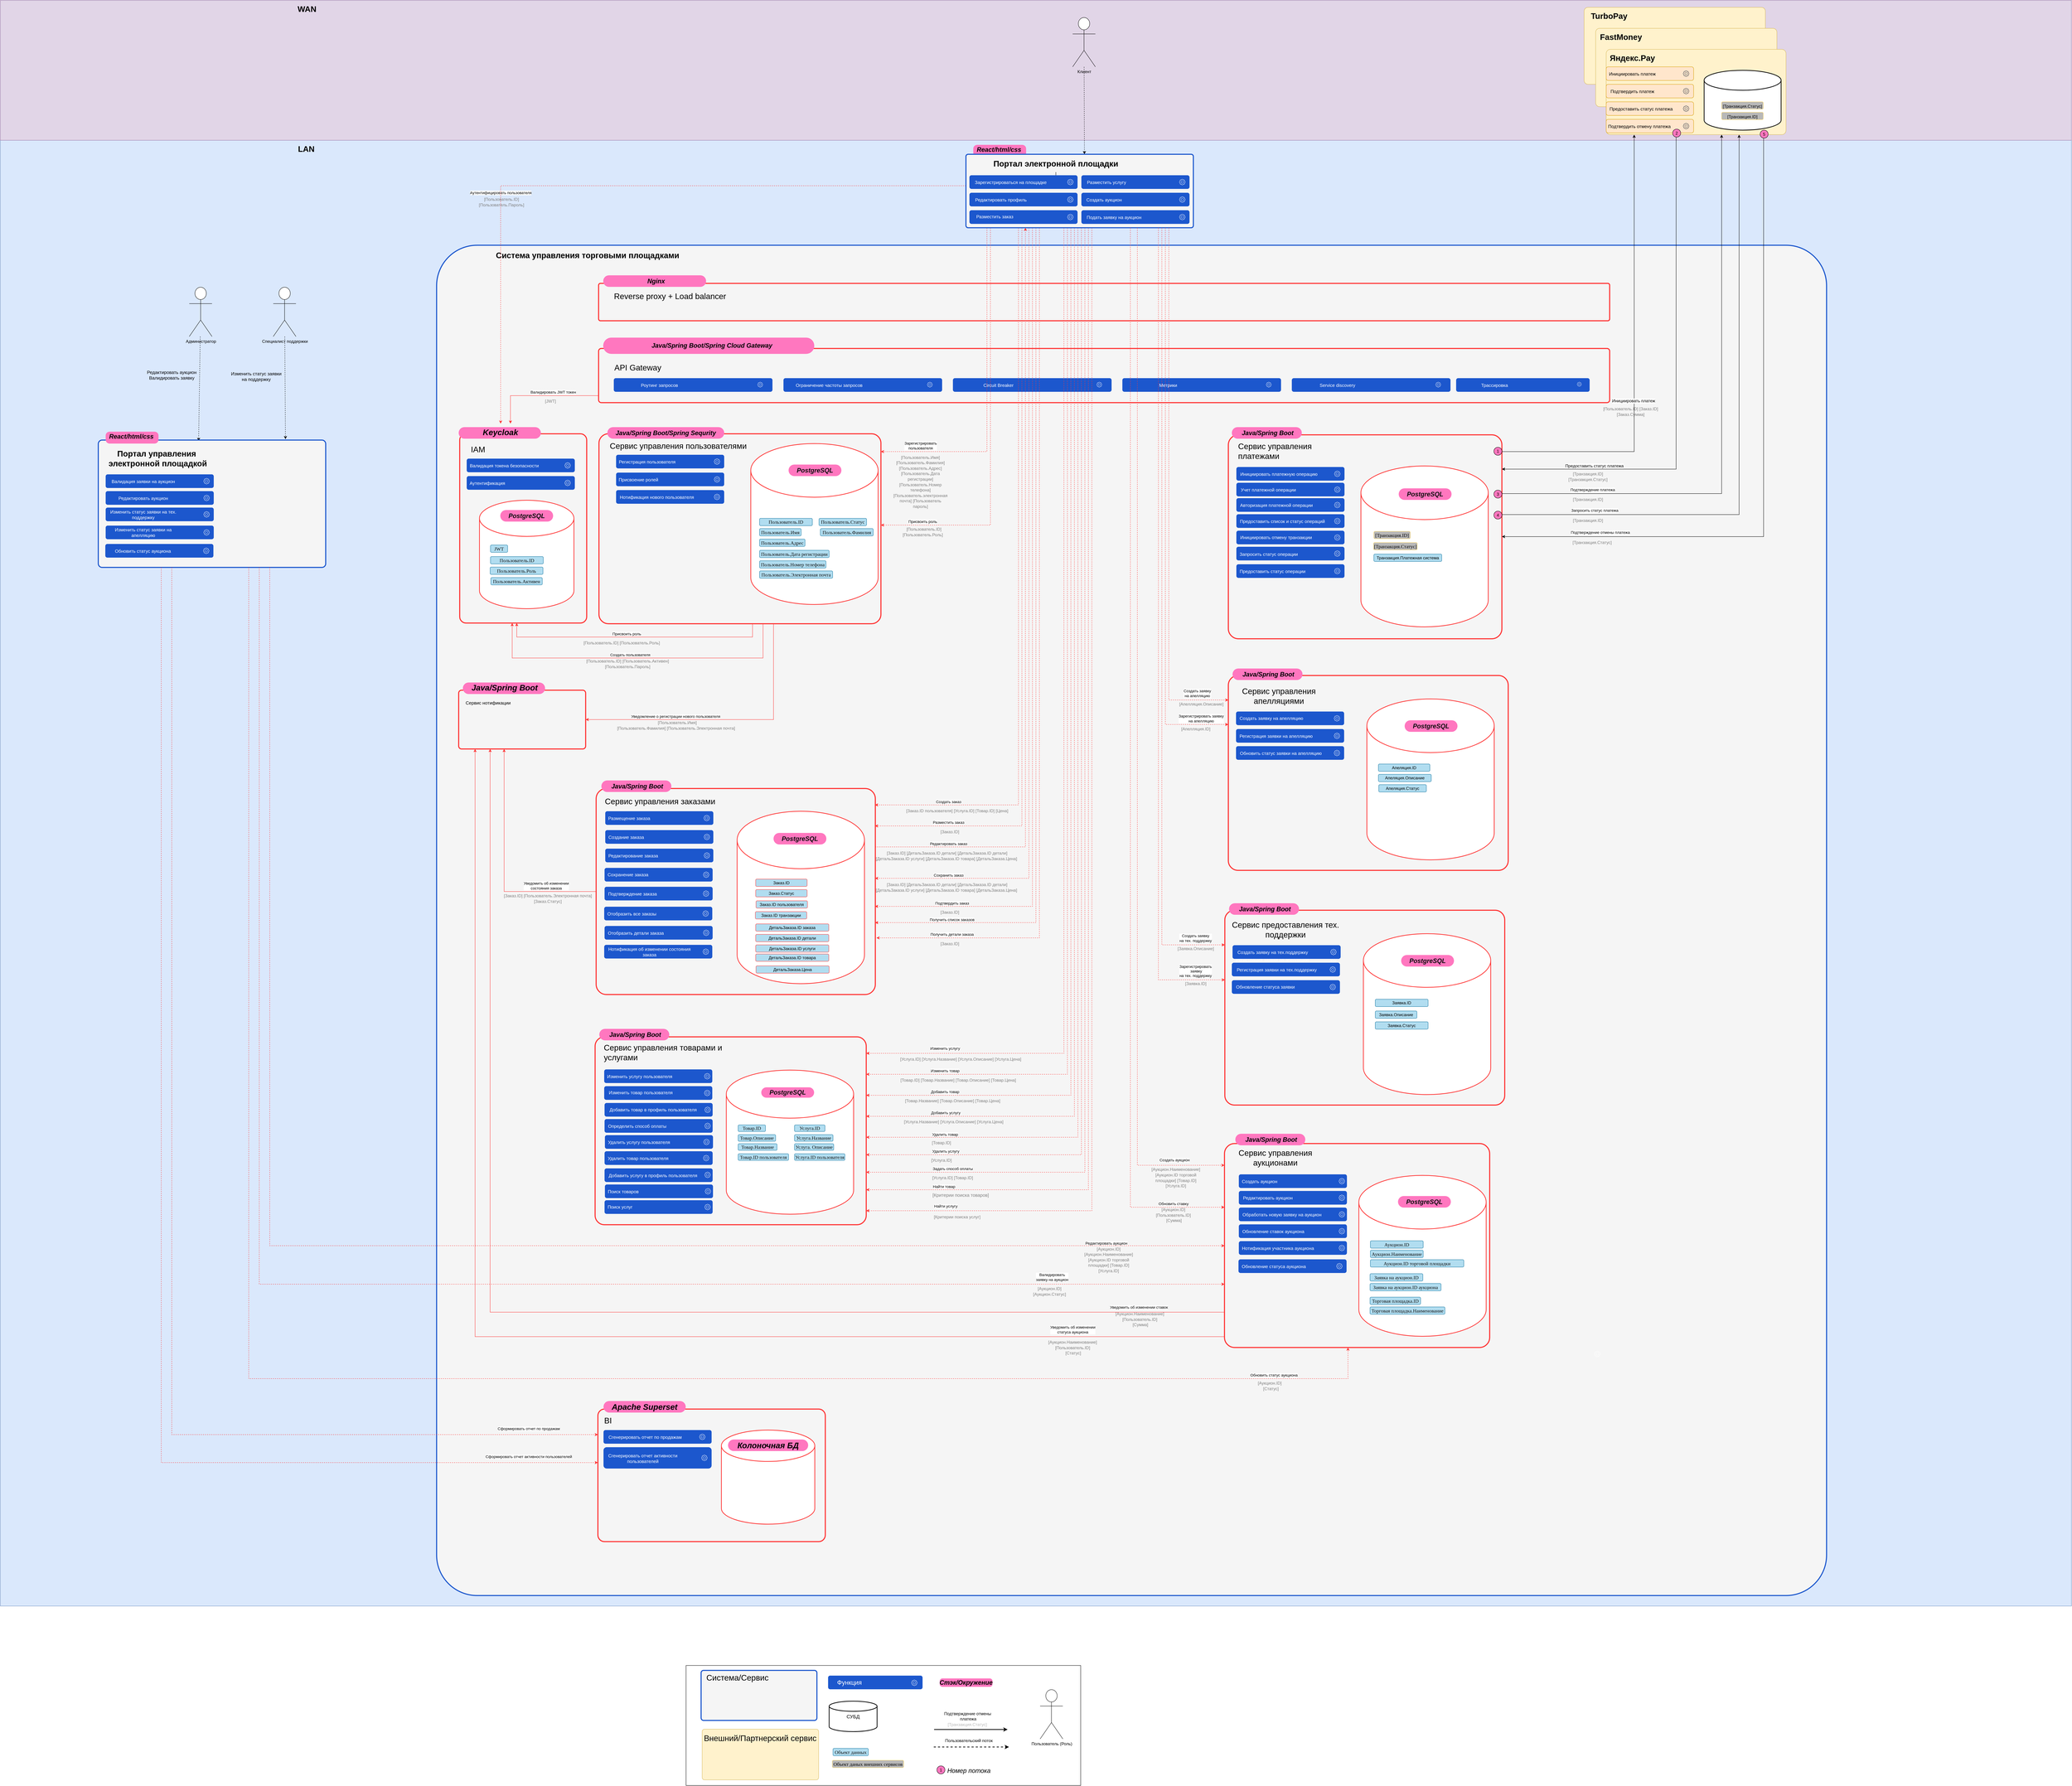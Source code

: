 <mxfile version="24.7.4">
  <diagram name="DF" id="BleSmaJVXqo2yb7Co1eL">
    <mxGraphModel dx="2441" dy="1906" grid="1" gridSize="10" guides="1" tooltips="0" connect="1" arrows="1" fold="1" page="0" pageScale="1" pageWidth="827" pageHeight="1169" math="0" shadow="0">
      <root>
        <mxCell id="0" />
        <mxCell id="1" parent="0" />
        <mxCell id="cKbgiC5qh_IXnBO1eU4K-99" value="" style="rounded=0;whiteSpace=wrap;html=1;fillColor=#dae8fc;strokeColor=#6c8ebf;" parent="1" vertex="1">
          <mxGeometry x="-40" y="-200" width="5920" height="4190" as="geometry" />
        </mxCell>
        <mxCell id="aNh6FEuhw9lsT8rE3H5J-120" value="" style="rounded=1;whiteSpace=wrap;html=1;arcSize=3;movable=1;resizable=1;rotatable=1;deletable=1;editable=1;locked=0;connectable=1;fillColor=#f5f5f5;strokeColor=#1C57CD;strokeWidth=3;fontColor=#333333;" parent="1" vertex="1">
          <mxGeometry x="1207" y="100" width="3973" height="3860" as="geometry" />
        </mxCell>
        <mxCell id="D1CTnjmkYU0Mq4A9S6dc-23" value="" style="rounded=1;whiteSpace=wrap;html=1;arcSize=0;" parent="1" vertex="1">
          <mxGeometry x="1920" y="4160" width="1128" height="343" as="geometry" />
        </mxCell>
        <mxCell id="cKbgiC5qh_IXnBO1eU4K-98" value="" style="rounded=0;whiteSpace=wrap;html=1;fillColor=#e1d5e7;strokeColor=#9673a6;movable=1;resizable=1;rotatable=1;deletable=1;editable=1;locked=0;connectable=1;" parent="1" vertex="1">
          <mxGeometry x="-40" y="-600" width="5920" height="400" as="geometry" />
        </mxCell>
        <mxCell id="aNh6FEuhw9lsT8rE3H5J-121" value="Система управления торговыми площадками" style="text;html=1;align=center;verticalAlign=middle;whiteSpace=wrap;rounded=1;shadow=0;fontSize=23;fontStyle=1" parent="1" vertex="1">
          <mxGeometry x="1364" y="104" width="549" height="49" as="geometry" />
        </mxCell>
        <mxCell id="cKbgiC5qh_IXnBO1eU4K-95" value="Администратор" style="shape=umlActor;verticalLabelPosition=bottom;verticalAlign=top;html=1;outlineConnect=0;rounded=1;" parent="1" vertex="1">
          <mxGeometry x="500" y="220" width="65" height="141" as="geometry" />
        </mxCell>
        <mxCell id="cKbgiC5qh_IXnBO1eU4K-96" value="" style="endArrow=classic;html=1;rounded=1;dashed=1;entryX=0.441;entryY=0.007;entryDx=0;entryDy=0;entryPerimeter=0;" parent="1" source="cKbgiC5qh_IXnBO1eU4K-95" target="T_Li7ecD3HSAkA7_zHeq-261" edge="1">
          <mxGeometry width="50" height="50" relative="1" as="geometry">
            <mxPoint x="776" y="289" as="sourcePoint" />
            <mxPoint x="772" y="724" as="targetPoint" />
            <Array as="points" />
          </mxGeometry>
        </mxCell>
        <mxCell id="cKbgiC5qh_IXnBO1eU4K-100" value="WAN" style="text;html=1;align=center;verticalAlign=middle;whiteSpace=wrap;rounded=1;shadow=0;fontSize=23;fontStyle=1" parent="1" vertex="1">
          <mxGeometry x="794" y="-600" width="85" height="49" as="geometry" />
        </mxCell>
        <mxCell id="cKbgiC5qh_IXnBO1eU4K-101" value="LAN" style="text;html=1;align=center;verticalAlign=middle;whiteSpace=wrap;rounded=1;shadow=0;fontSize=23;fontStyle=1" parent="1" vertex="1">
          <mxGeometry x="792" y="-200" width="85" height="49" as="geometry" />
        </mxCell>
        <mxCell id="cKbgiC5qh_IXnBO1eU4K-121" value="&lt;font style=&quot;font-size: 12px;&quot;&gt;[Пользователь.ID] &lt;/font&gt;&lt;font style=&quot;font-size: 12px;&quot;&gt;[Заказ.ID]&lt;/font&gt; &lt;font style=&quot;font-size: 12px;&quot;&gt;[Заказ.Сумма]&lt;/font&gt; " style="text;html=1;align=center;verticalAlign=middle;whiteSpace=wrap;rounded=1;fontSize=13;labelBackgroundColor=none;fontColor=#808080;" parent="1" vertex="1">
          <mxGeometry x="4540" y="560" width="160" height="30" as="geometry" />
        </mxCell>
        <mxCell id="cKbgiC5qh_IXnBO1eU4K-122" value="&lt;font style=&quot;font-size: 12px;&quot;&gt;[Транзакция.Статус]&lt;/font&gt;" style="text;html=1;align=center;verticalAlign=middle;whiteSpace=wrap;rounded=1;fontSize=13;labelBackgroundColor=none;fontColor=#808080;" parent="1" vertex="1">
          <mxGeometry x="4430" y="934" width="160" height="30" as="geometry" />
        </mxCell>
        <mxCell id="cKbgiC5qh_IXnBO1eU4K-124" value="&lt;font style=&quot;font-size: 12px;&quot;&gt;[Транзакция.ID]&lt;/font&gt;" style="text;html=1;align=center;verticalAlign=middle;whiteSpace=wrap;rounded=1;fontSize=13;labelBackgroundColor=none;fontColor=#808080;" parent="1" vertex="1">
          <mxGeometry x="3789" y="639" width="100" height="30" as="geometry" />
        </mxCell>
        <mxCell id="cKbgiC5qh_IXnBO1eU4K-128" value="&lt;font style=&quot;font-size: 12px;&quot;&gt;[Транзакция.Статус]&lt;/font&gt;" style="text;html=1;align=center;verticalAlign=middle;whiteSpace=wrap;rounded=1;fontSize=13;labelBackgroundColor=none;fontColor=#808080;" parent="1" vertex="1">
          <mxGeometry x="3866" y="639" width="160" height="30" as="geometry" />
        </mxCell>
        <mxCell id="cKbgiC5qh_IXnBO1eU4K-154" value="Редактировать аукцион&lt;div&gt;Валидировать заявку&lt;/div&gt;" style="text;html=1;align=center;verticalAlign=middle;whiteSpace=wrap;rounded=1;fontSize=13;arcSize=50;" parent="1" vertex="1">
          <mxGeometry x="90" y="455.5" width="720" height="30" as="geometry" />
        </mxCell>
        <mxCell id="cKbgiC5qh_IXnBO1eU4K-157" value="Специалист поддержки" style="shape=umlActor;verticalLabelPosition=bottom;verticalAlign=top;html=1;outlineConnect=0;rounded=1;" parent="1" vertex="1">
          <mxGeometry x="740" y="220" width="65" height="141" as="geometry" />
        </mxCell>
        <mxCell id="cKbgiC5qh_IXnBO1eU4K-162" value="&lt;div&gt;Изменить статус заявки&lt;/div&gt;&lt;div&gt;на поддержку&lt;/div&gt;" style="text;html=1;align=center;verticalAlign=middle;whiteSpace=wrap;rounded=1;fontSize=13;arcSize=0;" parent="1" vertex="1">
          <mxGeometry x="550" y="460" width="283" height="30" as="geometry" />
        </mxCell>
        <mxCell id="D1CTnjmkYU0Mq4A9S6dc-1" value="" style="rounded=1;whiteSpace=wrap;html=1;strokeColor=none;fillColor=#1C57CD;" parent="1" vertex="1">
          <mxGeometry x="2326" y="4189" width="270" height="39" as="geometry" />
        </mxCell>
        <mxCell id="D1CTnjmkYU0Mq4A9S6dc-2" value="" style="sketch=0;outlineConnect=0;fontColor=#FFFFFF;gradientColor=none;fillColor=#FFFFFF;strokeColor=none;dashed=0;verticalLabelPosition=bottom;verticalAlign=top;align=center;html=1;fontSize=12;fontStyle=0;aspect=fixed;pointerEvents=1;shape=mxgraph.aws4.gear;rounded=1;" parent="1" vertex="1">
          <mxGeometry x="2564" y="4201" width="17" height="17" as="geometry" />
        </mxCell>
        <mxCell id="D1CTnjmkYU0Mq4A9S6dc-3" value="&lt;font style=&quot;font-size: 18px;&quot;&gt;Функция&lt;/font&gt;" style="text;html=1;align=center;verticalAlign=middle;whiteSpace=wrap;rounded=1;fontSize=13;fontColor=#FFFFFF;" parent="1" vertex="1">
          <mxGeometry x="2348" y="4194" width="78" height="30" as="geometry" />
        </mxCell>
        <mxCell id="D1CTnjmkYU0Mq4A9S6dc-4" value="&lt;p style=&quot;margin: 0px 0px 0px 13px; text-indent: -13px; font-variant-numeric: normal; font-variant-east-asian: normal; font-variant-alternates: normal; font-kerning: auto; font-optical-sizing: auto; font-feature-settings: normal; font-variation-settings: normal; font-variant-position: normal; font-stretch: normal; font-size: 14px; line-height: normal; color: rgb(14, 14, 14); text-align: start;&quot; class=&quot;p1&quot;&gt;&lt;font face=&quot;Times New Roman&quot;&gt;Объект данных&lt;/font&gt;&lt;/p&gt;" style="rounded=1;whiteSpace=wrap;html=1;fillColor=#b1ddf0;strokeColor=#10739e;" parent="1" vertex="1">
          <mxGeometry x="2340" y="4397" width="101" height="21" as="geometry" />
        </mxCell>
        <mxCell id="D1CTnjmkYU0Mq4A9S6dc-5" value="" style="rounded=1;whiteSpace=wrap;html=1;arcSize=5;fillColor=#f5f5f5;strokeColor=#1C57CD;strokeWidth=3;" parent="1" vertex="1">
          <mxGeometry x="1963" y="4174" width="331" height="143" as="geometry" />
        </mxCell>
        <mxCell id="D1CTnjmkYU0Mq4A9S6dc-6" value="&lt;font style=&quot;font-size: 23px;&quot;&gt;Система/Сервис&lt;/font&gt;" style="text;html=1;align=center;verticalAlign=middle;whiteSpace=wrap;rounded=1;fontSize=13;" parent="1" vertex="1">
          <mxGeometry x="1964" y="4180" width="206" height="30" as="geometry" />
        </mxCell>
        <mxCell id="D1CTnjmkYU0Mq4A9S6dc-9" value="" style="rounded=1;whiteSpace=wrap;html=1;arcSize=5;fillColor=#fff2cc;strokeColor=#d6b656;" parent="1" vertex="1">
          <mxGeometry x="1966" y="4342" width="333" height="145" as="geometry" />
        </mxCell>
        <mxCell id="D1CTnjmkYU0Mq4A9S6dc-10" value="&lt;span style=&quot;font-weight: normal;&quot;&gt;Внешний/Партнерский сервис&lt;/span&gt;" style="text;html=1;align=center;verticalAlign=middle;whiteSpace=wrap;rounded=1;shadow=0;fontSize=23;fontStyle=1" parent="1" vertex="1">
          <mxGeometry x="1938" y="4343" width="388" height="49" as="geometry" />
        </mxCell>
        <mxCell id="D1CTnjmkYU0Mq4A9S6dc-11" value="&lt;font style=&quot;font-size: 14px;&quot;&gt;СУБД&lt;/font&gt;" style="strokeWidth=2;html=1;shape=mxgraph.flowchart.database;whiteSpace=wrap;rounded=1;movable=1;resizable=1;rotatable=1;deletable=1;editable=1;locked=0;connectable=1;" parent="1" vertex="1">
          <mxGeometry x="2329" y="4262" width="137" height="87" as="geometry" />
        </mxCell>
        <mxCell id="D1CTnjmkYU0Mq4A9S6dc-12" value="&lt;p style=&quot;margin: 0px 0px 0px 13px; text-indent: -13px; font-variant-numeric: normal; font-variant-east-asian: normal; font-variant-alternates: normal; font-kerning: auto; font-optical-sizing: auto; font-feature-settings: normal; font-variation-settings: normal; font-variant-position: normal; font-stretch: normal; font-size: 14px; line-height: normal; color: rgb(14, 14, 14); text-align: start;&quot; class=&quot;p1&quot;&gt;&lt;br&gt;&lt;/p&gt;" style="rounded=1;whiteSpace=wrap;html=1;fillColor=#FF77BF;strokeColor=none;arcSize=33;" parent="1" vertex="1">
          <mxGeometry x="2645" y="4197" width="151" height="24" as="geometry" />
        </mxCell>
        <mxCell id="D1CTnjmkYU0Mq4A9S6dc-13" value="&lt;span style=&quot;font-size: 18px;&quot;&gt;&lt;i&gt;Стэк/Окружение&lt;/i&gt;&lt;/span&gt;" style="text;html=1;align=center;verticalAlign=middle;whiteSpace=wrap;rounded=1;shadow=0;fontSize=23;fontStyle=1" parent="1" vertex="1">
          <mxGeometry x="2640" y="4182" width="161" height="49" as="geometry" />
        </mxCell>
        <mxCell id="D1CTnjmkYU0Mq4A9S6dc-14" value="Пользователь (Роль)" style="shape=umlActor;verticalLabelPosition=bottom;verticalAlign=top;html=1;outlineConnect=0;rounded=1;" parent="1" vertex="1">
          <mxGeometry x="2932" y="4229" width="65" height="141" as="geometry" />
        </mxCell>
        <mxCell id="D1CTnjmkYU0Mq4A9S6dc-16" value="&lt;p style=&quot;margin: 0px 0px 0px 13px; text-indent: -13px; font-variant-numeric: normal; font-variant-east-asian: normal; font-variant-alternates: normal; font-kerning: auto; font-optical-sizing: auto; font-feature-settings: normal; font-variation-settings: normal; font-variant-position: normal; font-stretch: normal; line-height: normal; text-align: start;&quot; class=&quot;p1&quot;&gt;&lt;span style=&quot;text-align: center; text-indent: 0px;&quot;&gt;&lt;font style=&quot;font-size: 14px;&quot; face=&quot;Times New Roman&quot;&gt;Объект даных внешних сервисов&lt;/font&gt;&lt;/span&gt;&lt;br&gt;&lt;/p&gt;" style="rounded=1;whiteSpace=wrap;html=1;fillColor=#B8B8B8;strokeColor=#FFD966;" parent="1" vertex="1">
          <mxGeometry x="2338" y="4431" width="204" height="21" as="geometry" />
        </mxCell>
        <mxCell id="D1CTnjmkYU0Mq4A9S6dc-17" value="" style="endArrow=classic;html=1;rounded=1;curved=0;strokeWidth=2;" parent="1" edge="1">
          <mxGeometry width="50" height="50" relative="1" as="geometry">
            <mxPoint x="2629" y="4343" as="sourcePoint" />
            <mxPoint x="2839" y="4343" as="targetPoint" />
            <Array as="points">
              <mxPoint x="2629" y="4343" />
            </Array>
          </mxGeometry>
        </mxCell>
        <mxCell id="D1CTnjmkYU0Mq4A9S6dc-18" value="&lt;font style=&quot;font-size: 12px;&quot;&gt;Подтверждение отмены&amp;nbsp;&lt;/font&gt;&lt;div&gt;&lt;font style=&quot;font-size: 12px;&quot;&gt;платежа&lt;/font&gt;&lt;/div&gt;" style="edgeLabel;html=1;align=center;verticalAlign=middle;resizable=0;points=[];rounded=1;" parent="D1CTnjmkYU0Mq4A9S6dc-17" vertex="1" connectable="0">
          <mxGeometry x="0.194" y="1" relative="1" as="geometry">
            <mxPoint x="-29" y="-37" as="offset" />
          </mxGeometry>
        </mxCell>
        <mxCell id="D1CTnjmkYU0Mq4A9S6dc-19" value="&lt;font style=&quot;font-size: 12px;&quot;&gt;[Транзакция.Статус]&lt;/font&gt;" style="text;html=1;align=center;verticalAlign=middle;whiteSpace=wrap;rounded=1;fontSize=13;labelBackgroundColor=none;fontColor=#B8B8B8;" parent="1" vertex="1">
          <mxGeometry x="2644" y="4313" width="160" height="30" as="geometry" />
        </mxCell>
        <mxCell id="D1CTnjmkYU0Mq4A9S6dc-20" value="" style="endArrow=classic;html=1;rounded=1;dashed=1;strokeWidth=2;" parent="1" edge="1">
          <mxGeometry width="50" height="50" relative="1" as="geometry">
            <mxPoint x="2628" y="4393" as="sourcePoint" />
            <mxPoint x="2843" y="4393" as="targetPoint" />
            <Array as="points" />
          </mxGeometry>
        </mxCell>
        <mxCell id="D1CTnjmkYU0Mq4A9S6dc-21" value="&lt;span style=&quot;font-size: 12px;&quot;&gt;Пользовательский поток&lt;/span&gt;" style="edgeLabel;html=1;align=center;verticalAlign=middle;resizable=0;points=[];rounded=1;" parent="1" vertex="1" connectable="0">
          <mxGeometry x="2729.995" y="4422" as="geometry">
            <mxPoint x="-2" y="-47" as="offset" />
          </mxGeometry>
        </mxCell>
        <mxCell id="Tz6aEU4ManMyac2rpAqn-4" value="Клиент" style="shape=umlActor;verticalLabelPosition=bottom;verticalAlign=top;html=1;outlineConnect=0;rounded=1;" parent="1" vertex="1">
          <mxGeometry x="3025" y="-551" width="65" height="141" as="geometry" />
        </mxCell>
        <mxCell id="Tz6aEU4ManMyac2rpAqn-10" value="" style="endArrow=classic;html=1;rounded=1;dashed=1;entryX=0.715;entryY=-0.041;entryDx=0;entryDy=0;entryPerimeter=0;fontSize=12;" parent="1" source="Tz6aEU4ManMyac2rpAqn-4" edge="1" target="cKbgiC5qh_IXnBO1eU4K-164">
          <mxGeometry width="50" height="50" relative="1" as="geometry">
            <mxPoint x="1985" y="-420" as="sourcePoint" />
            <mxPoint x="1986.26" y="-156.481" as="targetPoint" />
            <Array as="points" />
          </mxGeometry>
        </mxCell>
        <mxCell id="jEkXnfsxQ-_I6rloK0n_-4" value="1" style="ellipse;whiteSpace=wrap;html=1;aspect=fixed;rounded=1;fillColor=#FF77BF;" parent="1" vertex="1">
          <mxGeometry x="2637" y="4447" width="23" height="23" as="geometry" />
        </mxCell>
        <mxCell id="jEkXnfsxQ-_I6rloK0n_-9" value="&lt;span style=&quot;font-size: 18px;&quot;&gt;&lt;i&gt;Номер потока&lt;/i&gt;&lt;/span&gt;" style="text;html=1;align=center;verticalAlign=middle;whiteSpace=wrap;rounded=1;shadow=0;fontSize=23;fontStyle=0" parent="1" vertex="1">
          <mxGeometry x="2648" y="4434" width="161" height="49" as="geometry" />
        </mxCell>
        <mxCell id="LM4GoWXxRkbhzRWWUAFG-74" value="" style="group" parent="1" vertex="1" connectable="0">
          <mxGeometry x="1663" y="1620" width="798" height="622" as="geometry" />
        </mxCell>
        <mxCell id="p9sw9aGGIp_4qk3xtEC9-9" value="" style="rounded=1;whiteSpace=wrap;html=1;arcSize=5;fillColor=#f5f5f5;strokeColor=#FF3333;strokeWidth=3;" parent="LM4GoWXxRkbhzRWWUAFG-74" vertex="1">
          <mxGeometry y="33" width="798" height="589" as="geometry" />
        </mxCell>
        <mxCell id="p9sw9aGGIp_4qk3xtEC9-10" value="&lt;div align=&quot;left&quot;&gt;&lt;font style=&quot;font-size: 23px;&quot;&gt;Сервис управления заказами&lt;/font&gt;&lt;/div&gt;" style="text;html=1;align=left;verticalAlign=middle;whiteSpace=wrap;rounded=1;fontSize=13;" parent="LM4GoWXxRkbhzRWWUAFG-74" vertex="1">
          <mxGeometry x="23" y="55" width="330" height="30" as="geometry" />
        </mxCell>
        <mxCell id="p9sw9aGGIp_4qk3xtEC9-11" value="" style="group" parent="LM4GoWXxRkbhzRWWUAFG-74" vertex="1" connectable="0">
          <mxGeometry x="26" y="152" width="309" height="39" as="geometry" />
        </mxCell>
        <mxCell id="Tz6aEU4ManMyac2rpAqn-75" value="" style="rounded=1;whiteSpace=wrap;html=1;fillColor=#1C57CD;strokeColor=none;" parent="p9sw9aGGIp_4qk3xtEC9-11" vertex="1">
          <mxGeometry width="309" height="39" as="geometry" />
        </mxCell>
        <mxCell id="Tz6aEU4ManMyac2rpAqn-76" value="" style="sketch=0;outlineConnect=0;fontColor=#232F3E;gradientColor=none;fillColor=default;strokeColor=none;dashed=0;verticalLabelPosition=bottom;verticalAlign=top;align=center;html=1;fontSize=12;fontStyle=0;aspect=fixed;pointerEvents=1;shape=mxgraph.aws4.gear;rounded=1;" parent="p9sw9aGGIp_4qk3xtEC9-11" vertex="1">
          <mxGeometry x="282" y="11" width="17" height="17" as="geometry" />
        </mxCell>
        <mxCell id="Tz6aEU4ManMyac2rpAqn-77" value="Создание заказа" style="text;html=1;align=center;verticalAlign=middle;whiteSpace=wrap;rounded=1;fontSize=13;fontColor=#FFFFFF;strokeColor=none;" parent="p9sw9aGGIp_4qk3xtEC9-11" vertex="1">
          <mxGeometry x="5" y="4.5" width="110" height="30" as="geometry" />
        </mxCell>
        <mxCell id="p9sw9aGGIp_4qk3xtEC9-12" value="" style="group" parent="LM4GoWXxRkbhzRWWUAFG-74" vertex="1" connectable="0">
          <mxGeometry x="26" y="205" width="309" height="39" as="geometry" />
        </mxCell>
        <mxCell id="Tz6aEU4ManMyac2rpAqn-78" value="" style="rounded=1;whiteSpace=wrap;html=1;fillColor=#1C57CD;strokeColor=none;" parent="p9sw9aGGIp_4qk3xtEC9-12" vertex="1">
          <mxGeometry width="309" height="39" as="geometry" />
        </mxCell>
        <mxCell id="Tz6aEU4ManMyac2rpAqn-79" value="" style="sketch=0;outlineConnect=0;fontColor=#232F3E;gradientColor=none;fillColor=default;strokeColor=none;dashed=0;verticalLabelPosition=bottom;verticalAlign=top;align=center;html=1;fontSize=12;fontStyle=0;aspect=fixed;pointerEvents=1;shape=mxgraph.aws4.gear;rounded=1;" parent="p9sw9aGGIp_4qk3xtEC9-12" vertex="1">
          <mxGeometry x="282" y="11" width="17" height="17" as="geometry" />
        </mxCell>
        <mxCell id="Tz6aEU4ManMyac2rpAqn-80" value="Редактирование заказа" style="text;html=1;align=center;verticalAlign=middle;whiteSpace=wrap;rounded=1;fontSize=13;fontColor=#FFFFFF;strokeColor=none;" parent="p9sw9aGGIp_4qk3xtEC9-12" vertex="1">
          <mxGeometry x="3" y="4.5" width="154" height="30" as="geometry" />
        </mxCell>
        <mxCell id="p9sw9aGGIp_4qk3xtEC9-13" value="" style="group" parent="LM4GoWXxRkbhzRWWUAFG-74" vertex="1" connectable="0">
          <mxGeometry x="24" y="260" width="309" height="39" as="geometry" />
        </mxCell>
        <mxCell id="Tz6aEU4ManMyac2rpAqn-81" value="" style="rounded=1;whiteSpace=wrap;html=1;fillColor=#1C57CD;strokeColor=none;" parent="p9sw9aGGIp_4qk3xtEC9-13" vertex="1">
          <mxGeometry width="309" height="39" as="geometry" />
        </mxCell>
        <mxCell id="Tz6aEU4ManMyac2rpAqn-82" value="" style="sketch=0;outlineConnect=0;fontColor=#232F3E;gradientColor=none;fillColor=default;strokeColor=none;dashed=0;verticalLabelPosition=bottom;verticalAlign=top;align=center;html=1;fontSize=12;fontStyle=0;aspect=fixed;pointerEvents=1;shape=mxgraph.aws4.gear;rounded=1;" parent="p9sw9aGGIp_4qk3xtEC9-13" vertex="1">
          <mxGeometry x="282" y="11" width="17" height="17" as="geometry" />
        </mxCell>
        <mxCell id="Tz6aEU4ManMyac2rpAqn-83" value="Сохранение заказа" style="text;html=1;align=center;verticalAlign=middle;whiteSpace=wrap;rounded=1;fontSize=13;fontColor=#FFFFFF;strokeColor=none;" parent="p9sw9aGGIp_4qk3xtEC9-13" vertex="1">
          <mxGeometry x="4" y="4" width="126" height="30" as="geometry" />
        </mxCell>
        <mxCell id="p9sw9aGGIp_4qk3xtEC9-14" value="" style="group" parent="LM4GoWXxRkbhzRWWUAFG-74" vertex="1" connectable="0">
          <mxGeometry x="24" y="314" width="309" height="39" as="geometry" />
        </mxCell>
        <mxCell id="Tz6aEU4ManMyac2rpAqn-84" value="" style="rounded=1;whiteSpace=wrap;html=1;fillColor=#1C57CD;strokeColor=none;" parent="p9sw9aGGIp_4qk3xtEC9-14" vertex="1">
          <mxGeometry width="309" height="39" as="geometry" />
        </mxCell>
        <mxCell id="Tz6aEU4ManMyac2rpAqn-85" value="" style="sketch=0;outlineConnect=0;fontColor=#232F3E;gradientColor=none;fillColor=default;strokeColor=none;dashed=0;verticalLabelPosition=bottom;verticalAlign=top;align=center;html=1;fontSize=12;fontStyle=0;aspect=fixed;pointerEvents=1;shape=mxgraph.aws4.gear;rounded=1;" parent="p9sw9aGGIp_4qk3xtEC9-14" vertex="1">
          <mxGeometry x="281.5" y="11" width="17" height="17" as="geometry" />
        </mxCell>
        <mxCell id="Tz6aEU4ManMyac2rpAqn-86" value="Подтверждение заказа" style="text;html=1;align=center;verticalAlign=middle;whiteSpace=wrap;rounded=1;fontSize=13;fontColor=#FFFFFF;strokeColor=none;" parent="p9sw9aGGIp_4qk3xtEC9-14" vertex="1">
          <mxGeometry x="4" y="4.5" width="152" height="30" as="geometry" />
        </mxCell>
        <mxCell id="p9sw9aGGIp_4qk3xtEC9-15" value="" style="group" parent="LM4GoWXxRkbhzRWWUAFG-74" vertex="1" connectable="0">
          <mxGeometry x="26" y="98" width="309" height="39" as="geometry" />
        </mxCell>
        <mxCell id="Tz6aEU4ManMyac2rpAqn-87" value="" style="rounded=1;whiteSpace=wrap;html=1;fillColor=#1C57CD;strokeColor=none;" parent="p9sw9aGGIp_4qk3xtEC9-15" vertex="1">
          <mxGeometry width="309" height="39" as="geometry" />
        </mxCell>
        <mxCell id="Tz6aEU4ManMyac2rpAqn-88" value="" style="sketch=0;outlineConnect=0;fontColor=#232F3E;gradientColor=none;fillColor=default;strokeColor=none;dashed=0;verticalLabelPosition=bottom;verticalAlign=top;align=center;html=1;fontSize=12;fontStyle=0;aspect=fixed;pointerEvents=1;shape=mxgraph.aws4.gear;rounded=1;" parent="p9sw9aGGIp_4qk3xtEC9-15" vertex="1">
          <mxGeometry x="281.5" y="11" width="17" height="17" as="geometry" />
        </mxCell>
        <mxCell id="Tz6aEU4ManMyac2rpAqn-89" value="Размещение заказа" style="text;html=1;align=center;verticalAlign=middle;whiteSpace=wrap;rounded=1;fontSize=13;fontColor=#FFFFFF;strokeColor=none;" parent="p9sw9aGGIp_4qk3xtEC9-15" vertex="1">
          <mxGeometry x="3" y="4.5" width="130.5" height="30" as="geometry" />
        </mxCell>
        <mxCell id="p9sw9aGGIp_4qk3xtEC9-16" value="" style="group" parent="LM4GoWXxRkbhzRWWUAFG-74" vertex="1" connectable="0">
          <mxGeometry x="23" y="371" width="309" height="39" as="geometry" />
        </mxCell>
        <mxCell id="Tz6aEU4ManMyac2rpAqn-90" value="" style="rounded=1;whiteSpace=wrap;html=1;fillColor=#1C57CD;strokeColor=none;" parent="p9sw9aGGIp_4qk3xtEC9-16" vertex="1">
          <mxGeometry width="309" height="39" as="geometry" />
        </mxCell>
        <mxCell id="Tz6aEU4ManMyac2rpAqn-91" value="" style="sketch=0;outlineConnect=0;fontColor=#232F3E;gradientColor=none;fillColor=default;strokeColor=none;dashed=0;verticalLabelPosition=bottom;verticalAlign=top;align=center;html=1;fontSize=12;fontStyle=0;aspect=fixed;pointerEvents=1;shape=mxgraph.aws4.gear;rounded=1;" parent="p9sw9aGGIp_4qk3xtEC9-16" vertex="1">
          <mxGeometry x="281.5" y="11" width="17" height="17" as="geometry" />
        </mxCell>
        <mxCell id="Tz6aEU4ManMyac2rpAqn-92" value="Отобразить все заказы" style="text;html=1;align=center;verticalAlign=middle;whiteSpace=wrap;rounded=1;fontSize=13;fontColor=#FFFFFF;strokeColor=none;" parent="p9sw9aGGIp_4qk3xtEC9-16" vertex="1">
          <mxGeometry x="3" y="4.5" width="152" height="30" as="geometry" />
        </mxCell>
        <mxCell id="p9sw9aGGIp_4qk3xtEC9-17" value="" style="group" parent="LM4GoWXxRkbhzRWWUAFG-74" vertex="1" connectable="0">
          <mxGeometry x="24" y="426" width="309" height="39" as="geometry" />
        </mxCell>
        <mxCell id="Tz6aEU4ManMyac2rpAqn-93" value="" style="rounded=1;whiteSpace=wrap;html=1;fillColor=#1C57CD;strokeColor=none;" parent="p9sw9aGGIp_4qk3xtEC9-17" vertex="1">
          <mxGeometry width="309" height="39" as="geometry" />
        </mxCell>
        <mxCell id="Tz6aEU4ManMyac2rpAqn-94" value="" style="sketch=0;outlineConnect=0;fontColor=#232F3E;gradientColor=none;fillColor=default;strokeColor=none;dashed=0;verticalLabelPosition=bottom;verticalAlign=top;align=center;html=1;fontSize=12;fontStyle=0;aspect=fixed;pointerEvents=1;shape=mxgraph.aws4.gear;rounded=1;" parent="p9sw9aGGIp_4qk3xtEC9-17" vertex="1">
          <mxGeometry x="282" y="11" width="17" height="17" as="geometry" />
        </mxCell>
        <mxCell id="Tz6aEU4ManMyac2rpAqn-95" value="Отобразить детали заказа" style="text;html=1;align=center;verticalAlign=middle;whiteSpace=wrap;rounded=1;fontSize=13;fontColor=#FFFFFF;strokeColor=none;" parent="p9sw9aGGIp_4qk3xtEC9-17" vertex="1">
          <mxGeometry x="5" y="5" width="169" height="30" as="geometry" />
        </mxCell>
        <mxCell id="p9sw9aGGIp_4qk3xtEC9-19" value="" style="group" parent="LM4GoWXxRkbhzRWWUAFG-74" vertex="1" connectable="0">
          <mxGeometry x="23" y="480" width="309" height="39" as="geometry" />
        </mxCell>
        <mxCell id="Tz6aEU4ManMyac2rpAqn-96" value="" style="rounded=1;whiteSpace=wrap;html=1;fillColor=#1C57CD;strokeColor=none;" parent="p9sw9aGGIp_4qk3xtEC9-19" vertex="1">
          <mxGeometry width="309" height="39" as="geometry" />
        </mxCell>
        <mxCell id="Tz6aEU4ManMyac2rpAqn-97" value="" style="sketch=0;outlineConnect=0;fontColor=#232F3E;gradientColor=none;fillColor=default;strokeColor=none;dashed=0;verticalLabelPosition=bottom;verticalAlign=top;align=center;html=1;fontSize=12;fontStyle=0;aspect=fixed;pointerEvents=1;shape=mxgraph.aws4.gear;rounded=1;" parent="p9sw9aGGIp_4qk3xtEC9-19" vertex="1">
          <mxGeometry x="282" y="11" width="17" height="17" as="geometry" />
        </mxCell>
        <mxCell id="Tz6aEU4ManMyac2rpAqn-98" value="Нотификация об изменении состояния заказа" style="text;html=1;align=center;verticalAlign=middle;whiteSpace=wrap;rounded=1;fontSize=13;fontColor=#FFFFFF;strokeColor=none;" parent="p9sw9aGGIp_4qk3xtEC9-19" vertex="1">
          <mxGeometry x="6" y="4.5" width="247" height="30" as="geometry" />
        </mxCell>
        <mxCell id="LM4GoWXxRkbhzRWWUAFG-10" value="&lt;p style=&quot;margin: 0px 0px 0px 13px; text-indent: -13px; font-variant-numeric: normal; font-variant-east-asian: normal; font-variant-alternates: normal; font-kerning: auto; font-optical-sizing: auto; font-feature-settings: normal; font-variation-settings: normal; font-variant-position: normal; font-stretch: normal; font-size: 14px; line-height: normal; color: rgb(14, 14, 14); text-align: start;&quot; class=&quot;p1&quot;&gt;&lt;br&gt;&lt;/p&gt;" style="rounded=1;whiteSpace=wrap;html=1;fillColor=#FF77BF;strokeColor=none;arcSize=50;" parent="LM4GoWXxRkbhzRWWUAFG-74" vertex="1">
          <mxGeometry x="15" y="10" width="200" height="33" as="geometry" />
        </mxCell>
        <mxCell id="LM4GoWXxRkbhzRWWUAFG-11" value="&lt;font style=&quot;font-size: 18px;&quot;&gt;&lt;i&gt;Java/Spring Boot&lt;/i&gt;&lt;/font&gt;" style="text;html=1;align=center;verticalAlign=middle;whiteSpace=wrap;rounded=1;shadow=0;fontSize=23;fontStyle=1" parent="LM4GoWXxRkbhzRWWUAFG-74" vertex="1">
          <mxGeometry x="37" width="161" height="49" as="geometry" />
        </mxCell>
        <mxCell id="LM4GoWXxRkbhzRWWUAFG-73" value="" style="group" parent="LM4GoWXxRkbhzRWWUAFG-74" vertex="1" connectable="0">
          <mxGeometry x="403" y="98" width="364" height="493" as="geometry" />
        </mxCell>
        <mxCell id="LM4GoWXxRkbhzRWWUAFG-12" value="" style="strokeWidth=2;html=1;shape=mxgraph.flowchart.database;whiteSpace=wrap;rounded=1;movable=1;resizable=1;rotatable=1;deletable=1;editable=1;locked=0;connectable=1;strokeColor=#FF3333;" parent="LM4GoWXxRkbhzRWWUAFG-73" vertex="1">
          <mxGeometry width="364" height="493" as="geometry" />
        </mxCell>
        <mxCell id="LM4GoWXxRkbhzRWWUAFG-13" value="&lt;p style=&quot;margin: 0px 0px 0px 13px; text-indent: -13px; font-variant-numeric: normal; font-variant-east-asian: normal; font-variant-alternates: normal; font-kerning: auto; font-optical-sizing: auto; font-feature-settings: normal; font-variation-settings: normal; font-variant-position: normal; font-stretch: normal; font-size: 14px; line-height: normal; color: rgb(14, 14, 14); text-align: start;&quot; class=&quot;p1&quot;&gt;&lt;b style=&quot;font-size: 18px;&quot;&gt;&lt;font size=&quot;1&quot;&gt;&lt;i style=&quot;font-size: 18px;&quot;&gt;PostgreSQL&lt;/i&gt;&lt;br&gt;&lt;/font&gt;&lt;/b&gt;&lt;/p&gt;" style="rounded=1;whiteSpace=wrap;html=1;fillColor=#FF77BF;strokeColor=none;arcSize=50;" parent="LM4GoWXxRkbhzRWWUAFG-73" vertex="1">
          <mxGeometry x="104" y="62" width="151" height="33" as="geometry" />
        </mxCell>
        <mxCell id="LM4GoWXxRkbhzRWWUAFG-14" value="Заказ.ID" style="rounded=1;whiteSpace=wrap;html=1;fillColor=#b1ddf0;strokeColor=#FF3333;" parent="LM4GoWXxRkbhzRWWUAFG-73" vertex="1">
          <mxGeometry x="53" y="194" width="147" height="21" as="geometry" />
        </mxCell>
        <mxCell id="LM4GoWXxRkbhzRWWUAFG-15" value="Заказ.Статус" style="rounded=1;whiteSpace=wrap;html=1;fillColor=#b1ddf0;strokeColor=#FF3333;" parent="LM4GoWXxRkbhzRWWUAFG-73" vertex="1">
          <mxGeometry x="53" y="224" width="147" height="21" as="geometry" />
        </mxCell>
        <mxCell id="LM4GoWXxRkbhzRWWUAFG-17" value="ДетальЗаказа.ID заказа" style="rounded=1;whiteSpace=wrap;html=1;fillColor=#b1ddf0;strokeColor=#FF3333;" parent="LM4GoWXxRkbhzRWWUAFG-73" vertex="1">
          <mxGeometry x="53" y="322" width="209" height="21" as="geometry" />
        </mxCell>
        <mxCell id="LM4GoWXxRkbhzRWWUAFG-18" value="ДетальЗаказа.ID услуги" style="rounded=1;whiteSpace=wrap;html=1;fillColor=#b1ddf0;strokeColor=#FF3333;" parent="LM4GoWXxRkbhzRWWUAFG-73" vertex="1">
          <mxGeometry x="53" y="382" width="209" height="21" as="geometry" />
        </mxCell>
        <mxCell id="LM4GoWXxRkbhzRWWUAFG-19" value="ДетальЗаказа.ID товара" style="rounded=1;whiteSpace=wrap;html=1;fillColor=#b1ddf0;strokeColor=#FF3333;" parent="LM4GoWXxRkbhzRWWUAFG-73" vertex="1">
          <mxGeometry x="53" y="408" width="209" height="21" as="geometry" />
        </mxCell>
        <mxCell id="LM4GoWXxRkbhzRWWUAFG-20" value="ДетальЗаказа.Цена" style="rounded=1;whiteSpace=wrap;html=1;fillColor=#b1ddf0;strokeColor=#FF3333;" parent="LM4GoWXxRkbhzRWWUAFG-73" vertex="1">
          <mxGeometry x="54" y="442" width="209" height="21" as="geometry" />
        </mxCell>
        <mxCell id="LM4GoWXxRkbhzRWWUAFG-21" value="Заказ.ID пользователя" style="rounded=1;whiteSpace=wrap;html=1;fillColor=#b1ddf0;strokeColor=#FF3333;" parent="LM4GoWXxRkbhzRWWUAFG-73" vertex="1">
          <mxGeometry x="54" y="256" width="147" height="21" as="geometry" />
        </mxCell>
        <mxCell id="LM4GoWXxRkbhzRWWUAFG-72" value="Заказ.ID транзакции" style="rounded=1;whiteSpace=wrap;html=1;fillColor=#b1ddf0;strokeColor=#FF3333;" parent="LM4GoWXxRkbhzRWWUAFG-73" vertex="1">
          <mxGeometry x="52" y="287" width="147" height="21" as="geometry" />
        </mxCell>
        <mxCell id="T_Li7ecD3HSAkA7_zHeq-164" value="ДетальЗаказа.ID детали" style="rounded=1;whiteSpace=wrap;html=1;fillColor=#b1ddf0;strokeColor=#FF3333;" vertex="1" parent="LM4GoWXxRkbhzRWWUAFG-73">
          <mxGeometry x="53" y="352" width="209" height="21" as="geometry" />
        </mxCell>
        <mxCell id="LM4GoWXxRkbhzRWWUAFG-81" value="" style="group" parent="1" vertex="1" connectable="0">
          <mxGeometry x="1660" y="2330" width="775" height="623" as="geometry" />
        </mxCell>
        <mxCell id="p9sw9aGGIp_4qk3xtEC9-29" value="" style="rounded=1;whiteSpace=wrap;html=1;arcSize=5;fillColor=#f5f5f5;strokeColor=#FF3333;strokeWidth=3;" parent="LM4GoWXxRkbhzRWWUAFG-81" vertex="1">
          <mxGeometry y="33" width="775" height="537" as="geometry" />
        </mxCell>
        <mxCell id="p9sw9aGGIp_4qk3xtEC9-22" value="" style="group" parent="LM4GoWXxRkbhzRWWUAFG-81" vertex="1" connectable="0">
          <mxGeometry x="27" y="268" width="309" height="39" as="geometry" />
        </mxCell>
        <mxCell id="Tz6aEU4ManMyac2rpAqn-106" value="" style="rounded=1;whiteSpace=wrap;html=1;fillColor=#1C57CD;strokeColor=none;" parent="p9sw9aGGIp_4qk3xtEC9-22" vertex="1">
          <mxGeometry width="309" height="39" as="geometry" />
        </mxCell>
        <mxCell id="Tz6aEU4ManMyac2rpAqn-107" value="" style="sketch=0;outlineConnect=0;fontColor=#232F3E;gradientColor=none;fillColor=#FFFFFF;strokeColor=none;dashed=0;verticalLabelPosition=bottom;verticalAlign=top;align=center;html=1;fontSize=12;fontStyle=0;aspect=fixed;pointerEvents=1;shape=mxgraph.aws4.gear;rounded=1;" parent="p9sw9aGGIp_4qk3xtEC9-22" vertex="1">
          <mxGeometry x="286" y="11" width="17" height="17" as="geometry" />
        </mxCell>
        <mxCell id="Tz6aEU4ManMyac2rpAqn-108" value="Определить способ оплаты" style="text;html=1;align=center;verticalAlign=middle;whiteSpace=wrap;rounded=1;fontSize=13;fontColor=#FFFFFF;strokeColor=none;" parent="p9sw9aGGIp_4qk3xtEC9-22" vertex="1">
          <mxGeometry x="7" y="4.5" width="173" height="30" as="geometry" />
        </mxCell>
        <mxCell id="p9sw9aGGIp_4qk3xtEC9-23" value="" style="group" parent="LM4GoWXxRkbhzRWWUAFG-81" vertex="1" connectable="0">
          <mxGeometry x="27" y="222" width="309" height="39" as="geometry" />
        </mxCell>
        <mxCell id="Tz6aEU4ManMyac2rpAqn-54" value="" style="rounded=1;whiteSpace=wrap;html=1;fillColor=#1C57CD;strokeColor=none;" parent="p9sw9aGGIp_4qk3xtEC9-23" vertex="1">
          <mxGeometry width="309" height="39" as="geometry" />
        </mxCell>
        <mxCell id="Tz6aEU4ManMyac2rpAqn-55" value="" style="sketch=0;outlineConnect=0;fontColor=#232F3E;gradientColor=none;fillColor=#FFFFFF;strokeColor=none;dashed=0;verticalLabelPosition=bottom;verticalAlign=top;align=center;html=1;fontSize=12;fontStyle=0;aspect=fixed;pointerEvents=1;shape=mxgraph.aws4.gear;rounded=1;" parent="p9sw9aGGIp_4qk3xtEC9-23" vertex="1">
          <mxGeometry x="286" y="11" width="17" height="17" as="geometry" />
        </mxCell>
        <mxCell id="Tz6aEU4ManMyac2rpAqn-56" value="Добавить товар в профиль пользователя" style="text;html=1;align=center;verticalAlign=middle;whiteSpace=wrap;rounded=1;fontSize=13;fontColor=#FFFFFF;strokeColor=none;" parent="p9sw9aGGIp_4qk3xtEC9-23" vertex="1">
          <mxGeometry x="8" y="4" width="262" height="30" as="geometry" />
        </mxCell>
        <mxCell id="p9sw9aGGIp_4qk3xtEC9-24" value="" style="group" parent="LM4GoWXxRkbhzRWWUAFG-81" vertex="1" connectable="0">
          <mxGeometry x="27" y="360" width="309" height="39" as="geometry" />
        </mxCell>
        <mxCell id="Tz6aEU4ManMyac2rpAqn-69" value="" style="rounded=1;whiteSpace=wrap;html=1;fillColor=#1C57CD;strokeColor=none;" parent="p9sw9aGGIp_4qk3xtEC9-24" vertex="1">
          <mxGeometry width="309" height="39" as="geometry" />
        </mxCell>
        <mxCell id="Tz6aEU4ManMyac2rpAqn-70" value="" style="sketch=0;outlineConnect=0;fontColor=#232F3E;gradientColor=none;fillColor=default;strokeColor=none;dashed=0;verticalLabelPosition=bottom;verticalAlign=top;align=center;html=1;fontSize=12;fontStyle=0;aspect=fixed;pointerEvents=1;shape=mxgraph.aws4.gear;rounded=1;" parent="p9sw9aGGIp_4qk3xtEC9-24" vertex="1">
          <mxGeometry x="282" y="11" width="17" height="17" as="geometry" />
        </mxCell>
        <mxCell id="Tz6aEU4ManMyac2rpAqn-71" value="Удалить товар пользователя" style="text;html=1;align=center;verticalAlign=middle;whiteSpace=wrap;rounded=1;fontSize=13;fontColor=#FFFFFF;strokeColor=none;" parent="p9sw9aGGIp_4qk3xtEC9-24" vertex="1">
          <mxGeometry x="2" y="4.5" width="188" height="30" as="geometry" />
        </mxCell>
        <mxCell id="p9sw9aGGIp_4qk3xtEC9-25" value="" style="group" parent="LM4GoWXxRkbhzRWWUAFG-81" vertex="1" connectable="0">
          <mxGeometry x="28" y="314" width="309" height="39" as="geometry" />
        </mxCell>
        <mxCell id="Tz6aEU4ManMyac2rpAqn-66" value="" style="rounded=1;whiteSpace=wrap;html=1;fillColor=#1C57CD;strokeColor=none;" parent="p9sw9aGGIp_4qk3xtEC9-25" vertex="1">
          <mxGeometry width="309" height="39" as="geometry" />
        </mxCell>
        <mxCell id="Tz6aEU4ManMyac2rpAqn-67" value="" style="sketch=0;outlineConnect=0;fontColor=#232F3E;gradientColor=none;fillColor=default;strokeColor=none;dashed=0;verticalLabelPosition=bottom;verticalAlign=top;align=center;html=1;fontSize=12;fontStyle=0;aspect=fixed;pointerEvents=1;shape=mxgraph.aws4.gear;rounded=1;" parent="p9sw9aGGIp_4qk3xtEC9-25" vertex="1">
          <mxGeometry x="282" y="11" width="17" height="17" as="geometry" />
        </mxCell>
        <mxCell id="Tz6aEU4ManMyac2rpAqn-68" value="Удалить услугу пользователя" style="text;html=1;align=center;verticalAlign=middle;whiteSpace=wrap;rounded=1;fontSize=13;fontColor=#FFFFFF;strokeColor=none;" parent="p9sw9aGGIp_4qk3xtEC9-25" vertex="1">
          <mxGeometry x="3" y="4.5" width="189" height="30" as="geometry" />
        </mxCell>
        <mxCell id="p9sw9aGGIp_4qk3xtEC9-26" value="" style="group" parent="LM4GoWXxRkbhzRWWUAFG-81" vertex="1" connectable="0">
          <mxGeometry x="27" y="409" width="309" height="39" as="geometry" />
        </mxCell>
        <mxCell id="Tz6aEU4ManMyac2rpAqn-57" value="" style="rounded=1;whiteSpace=wrap;html=1;fillColor=#1C57CD;strokeColor=none;" parent="p9sw9aGGIp_4qk3xtEC9-26" vertex="1">
          <mxGeometry width="309" height="39" as="geometry" />
        </mxCell>
        <mxCell id="Tz6aEU4ManMyac2rpAqn-58" value="" style="sketch=0;outlineConnect=0;fontColor=#232F3E;gradientColor=none;fillColor=#FFFFFF;strokeColor=none;dashed=0;verticalLabelPosition=bottom;verticalAlign=top;align=center;html=1;fontSize=12;fontStyle=0;aspect=fixed;pointerEvents=1;shape=mxgraph.aws4.gear;rounded=1;" parent="p9sw9aGGIp_4qk3xtEC9-26" vertex="1">
          <mxGeometry x="286" y="10" width="17" height="17" as="geometry" />
        </mxCell>
        <mxCell id="Tz6aEU4ManMyac2rpAqn-59" value="Добавить услугу в профиль пользователя" style="text;html=1;align=center;verticalAlign=middle;whiteSpace=wrap;rounded=1;fontSize=13;fontColor=#FFFFFF;strokeColor=none;" parent="p9sw9aGGIp_4qk3xtEC9-26" vertex="1">
          <mxGeometry x="2" y="5" width="273" height="30" as="geometry" />
        </mxCell>
        <mxCell id="p9sw9aGGIp_4qk3xtEC9-27" value="" style="group" parent="LM4GoWXxRkbhzRWWUAFG-81" vertex="1" connectable="0">
          <mxGeometry x="26" y="174" width="309" height="39" as="geometry" />
        </mxCell>
        <mxCell id="Tz6aEU4ManMyac2rpAqn-60" value="" style="rounded=1;whiteSpace=wrap;html=1;fillColor=#1C57CD;strokeColor=none;" parent="p9sw9aGGIp_4qk3xtEC9-27" vertex="1">
          <mxGeometry width="309" height="39" as="geometry" />
        </mxCell>
        <mxCell id="Tz6aEU4ManMyac2rpAqn-61" value="" style="sketch=0;outlineConnect=0;fontColor=#232F3E;gradientColor=none;fillColor=#FFFFFF;strokeColor=none;dashed=0;verticalLabelPosition=bottom;verticalAlign=top;align=center;html=1;fontSize=12;fontStyle=0;aspect=fixed;pointerEvents=1;shape=mxgraph.aws4.gear;rounded=1;" parent="p9sw9aGGIp_4qk3xtEC9-27" vertex="1">
          <mxGeometry x="286" y="11" width="17" height="17" as="geometry" />
        </mxCell>
        <mxCell id="Tz6aEU4ManMyac2rpAqn-62" value="Изменить товар пользователя" style="text;html=1;align=center;verticalAlign=middle;whiteSpace=wrap;rounded=1;fontSize=13;fontColor=#FFFFFF;strokeColor=none;" parent="p9sw9aGGIp_4qk3xtEC9-27" vertex="1">
          <mxGeometry x="7" y="3" width="195" height="30" as="geometry" />
        </mxCell>
        <mxCell id="p9sw9aGGIp_4qk3xtEC9-28" value="" style="group" parent="LM4GoWXxRkbhzRWWUAFG-81" vertex="1" connectable="0">
          <mxGeometry x="26" y="126" width="309" height="39" as="geometry" />
        </mxCell>
        <mxCell id="Tz6aEU4ManMyac2rpAqn-63" value="" style="rounded=1;whiteSpace=wrap;html=1;fillColor=#1C57CD;strokeColor=none;" parent="p9sw9aGGIp_4qk3xtEC9-28" vertex="1">
          <mxGeometry width="309" height="39" as="geometry" />
        </mxCell>
        <mxCell id="Tz6aEU4ManMyac2rpAqn-64" value="" style="sketch=0;outlineConnect=0;fontColor=#232F3E;gradientColor=none;fillColor=#FFFFFF;strokeColor=none;dashed=0;verticalLabelPosition=bottom;verticalAlign=top;align=center;html=1;fontSize=12;fontStyle=0;aspect=fixed;pointerEvents=1;shape=mxgraph.aws4.gear;rounded=1;" parent="p9sw9aGGIp_4qk3xtEC9-28" vertex="1">
          <mxGeometry x="286" y="11" width="17" height="17" as="geometry" />
        </mxCell>
        <mxCell id="Tz6aEU4ManMyac2rpAqn-65" value="Изменить услугу пользователя" style="text;html=1;align=center;verticalAlign=middle;whiteSpace=wrap;rounded=1;fontSize=13;fontColor=#FFFFFF;strokeColor=none;" parent="p9sw9aGGIp_4qk3xtEC9-28" vertex="1">
          <mxGeometry x="4" y="4.5" width="195" height="30" as="geometry" />
        </mxCell>
        <mxCell id="p9sw9aGGIp_4qk3xtEC9-30" value="&lt;font style=&quot;font-size: 23px;&quot;&gt;Сервис управления товарами и услугами&lt;/font&gt;" style="text;html=1;align=left;verticalAlign=middle;whiteSpace=wrap;rounded=1;fontSize=13;" parent="LM4GoWXxRkbhzRWWUAFG-81" vertex="1">
          <mxGeometry x="23" y="63" width="379" height="30" as="geometry" />
        </mxCell>
        <mxCell id="p9sw9aGGIp_4qk3xtEC9-32" value="" style="group" parent="LM4GoWXxRkbhzRWWUAFG-81" vertex="1" connectable="0">
          <mxGeometry x="27" y="500" width="309" height="39" as="geometry" />
        </mxCell>
        <mxCell id="cKbgiC5qh_IXnBO1eU4K-4" value="" style="rounded=1;whiteSpace=wrap;html=1;fillColor=#1C57CD;strokeColor=none;" parent="p9sw9aGGIp_4qk3xtEC9-32" vertex="1">
          <mxGeometry width="309" height="39" as="geometry" />
        </mxCell>
        <mxCell id="cKbgiC5qh_IXnBO1eU4K-5" value="" style="sketch=0;outlineConnect=0;fontColor=#232F3E;gradientColor=none;fillColor=#FFFFFF;strokeColor=none;dashed=0;verticalLabelPosition=bottom;verticalAlign=top;align=center;html=1;fontSize=12;fontStyle=0;aspect=fixed;pointerEvents=1;shape=mxgraph.aws4.gear;rounded=1;" parent="p9sw9aGGIp_4qk3xtEC9-32" vertex="1">
          <mxGeometry x="286" y="11" width="17" height="17" as="geometry" />
        </mxCell>
        <mxCell id="cKbgiC5qh_IXnBO1eU4K-6" value="Поиск услуг" style="text;html=1;align=center;verticalAlign=middle;whiteSpace=wrap;rounded=1;fontSize=13;fontColor=#FFFFFF;strokeColor=none;" parent="p9sw9aGGIp_4qk3xtEC9-32" vertex="1">
          <mxGeometry x="4" y="4" width="81" height="30" as="geometry" />
        </mxCell>
        <mxCell id="p9sw9aGGIp_4qk3xtEC9-33" value="" style="group" parent="LM4GoWXxRkbhzRWWUAFG-81" vertex="1" connectable="0">
          <mxGeometry x="28" y="455" width="309" height="39" as="geometry" />
        </mxCell>
        <mxCell id="cKbgiC5qh_IXnBO1eU4K-8" value="" style="sketch=0;outlineConnect=0;fontColor=#232F3E;gradientColor=none;fillColor=#FFFFFF;strokeColor=none;dashed=0;verticalLabelPosition=bottom;verticalAlign=top;align=center;html=1;fontSize=12;fontStyle=0;aspect=fixed;pointerEvents=1;shape=mxgraph.aws4.gear;rounded=1;" parent="p9sw9aGGIp_4qk3xtEC9-33" vertex="1">
          <mxGeometry x="286" y="11" width="17" height="17" as="geometry" />
        </mxCell>
        <mxCell id="cKbgiC5qh_IXnBO1eU4K-9" value="Фильтрация и сортировка результатов" style="text;html=1;align=center;verticalAlign=middle;whiteSpace=wrap;rounded=1;fontSize=13;fontColor=#FFFFFF;strokeColor=none;" parent="p9sw9aGGIp_4qk3xtEC9-33" vertex="1">
          <mxGeometry x="5" y="4.5" width="248" height="30" as="geometry" />
        </mxCell>
        <mxCell id="p9sw9aGGIp_4qk3xtEC9-31" value="" style="group" parent="p9sw9aGGIp_4qk3xtEC9-33" vertex="1" connectable="0">
          <mxGeometry width="309" height="39" as="geometry" />
        </mxCell>
        <mxCell id="cKbgiC5qh_IXnBO1eU4K-1" value="" style="rounded=1;whiteSpace=wrap;html=1;fillColor=#1C57CD;strokeColor=none;" parent="p9sw9aGGIp_4qk3xtEC9-31" vertex="1">
          <mxGeometry width="309" height="39" as="geometry" />
        </mxCell>
        <mxCell id="cKbgiC5qh_IXnBO1eU4K-2" value="" style="sketch=0;outlineConnect=0;fontColor=#232F3E;gradientColor=none;fillColor=#FFFFFF;strokeColor=none;dashed=0;verticalLabelPosition=bottom;verticalAlign=top;align=center;html=1;fontSize=12;fontStyle=0;aspect=fixed;pointerEvents=1;shape=mxgraph.aws4.gear;rounded=1;" parent="p9sw9aGGIp_4qk3xtEC9-31" vertex="1">
          <mxGeometry x="286" y="11" width="17" height="17" as="geometry" />
        </mxCell>
        <mxCell id="cKbgiC5qh_IXnBO1eU4K-3" value="Поиск товаров" style="text;html=1;align=center;verticalAlign=middle;whiteSpace=wrap;rounded=1;fontSize=13;fontColor=#FFFFFF;strokeColor=none;" parent="p9sw9aGGIp_4qk3xtEC9-31" vertex="1">
          <mxGeometry x="3" y="4.5" width="99" height="30" as="geometry" />
        </mxCell>
        <mxCell id="LM4GoWXxRkbhzRWWUAFG-24" value="&lt;p style=&quot;margin: 0px 0px 0px 13px; text-indent: -13px; font-variant-numeric: normal; font-variant-east-asian: normal; font-variant-alternates: normal; font-kerning: auto; font-optical-sizing: auto; font-feature-settings: normal; font-variation-settings: normal; font-variant-position: normal; font-stretch: normal; font-size: 14px; line-height: normal; color: rgb(14, 14, 14); text-align: start;&quot; class=&quot;p1&quot;&gt;&lt;br&gt;&lt;/p&gt;" style="rounded=1;whiteSpace=wrap;html=1;fillColor=#FF77BF;strokeColor=none;arcSize=50;" parent="LM4GoWXxRkbhzRWWUAFG-81" vertex="1">
          <mxGeometry x="12" y="10" width="200" height="33" as="geometry" />
        </mxCell>
        <mxCell id="LM4GoWXxRkbhzRWWUAFG-25" value="&lt;font style=&quot;font-size: 18px;&quot;&gt;&lt;i&gt;Java/Spring Boot&lt;/i&gt;&lt;/font&gt;" style="text;html=1;align=center;verticalAlign=middle;whiteSpace=wrap;rounded=1;shadow=0;fontSize=23;fontStyle=1" parent="LM4GoWXxRkbhzRWWUAFG-81" vertex="1">
          <mxGeometry x="34" width="161" height="49" as="geometry" />
        </mxCell>
        <mxCell id="LM4GoWXxRkbhzRWWUAFG-80" value="" style="group" parent="LM4GoWXxRkbhzRWWUAFG-81" vertex="1" connectable="0">
          <mxGeometry x="375" y="128" width="364" height="412" as="geometry" />
        </mxCell>
        <mxCell id="LM4GoWXxRkbhzRWWUAFG-76" value="" style="strokeWidth=2;html=1;shape=mxgraph.flowchart.database;whiteSpace=wrap;rounded=1;movable=1;resizable=1;rotatable=1;deletable=1;editable=1;locked=0;connectable=1;strokeColor=#FF3333;" parent="LM4GoWXxRkbhzRWWUAFG-80" vertex="1">
          <mxGeometry width="364" height="412" as="geometry" />
        </mxCell>
        <mxCell id="cKbgiC5qh_IXnBO1eU4K-84" value="&lt;p style=&quot;margin: 0px 0px 0px 13px; text-indent: -13px; font-variant-numeric: normal; font-variant-east-asian: normal; font-variant-alternates: normal; font-kerning: auto; font-optical-sizing: auto; font-feature-settings: normal; font-variation-settings: normal; font-variant-position: normal; font-stretch: normal; font-size: 14px; line-height: normal; color: rgb(14, 14, 14); text-align: start;&quot; class=&quot;p1&quot;&gt;&lt;font face=&quot;Times New Roman&quot;&gt;Услуга.ID&lt;/font&gt;&lt;/p&gt;" style="rounded=1;whiteSpace=wrap;html=1;fillColor=#b1ddf0;strokeColor=#10739e;" parent="LM4GoWXxRkbhzRWWUAFG-80" vertex="1">
          <mxGeometry x="195" y="156.739" width="87" height="18.809" as="geometry" />
        </mxCell>
        <mxCell id="cKbgiC5qh_IXnBO1eU4K-85" value="&lt;p style=&quot;margin: 0px 0px 0px 13px; text-indent: -13px; font-variant-numeric: normal; font-variant-east-asian: normal; font-variant-alternates: normal; font-kerning: auto; font-optical-sizing: auto; font-feature-settings: normal; font-variation-settings: normal; font-variant-position: normal; font-stretch: normal; font-size: 14px; line-height: normal; color: rgb(14, 14, 14); text-align: start;&quot; class=&quot;p1&quot;&gt;&lt;font face=&quot;Times New Roman&quot;&gt;Услуга.Название&lt;/font&gt;&lt;/p&gt;" style="rounded=1;whiteSpace=wrap;html=1;fillColor=#b1ddf0;strokeColor=#10739e;" parent="LM4GoWXxRkbhzRWWUAFG-80" vertex="1">
          <mxGeometry x="195" y="184.504" width="110" height="18.809" as="geometry" />
        </mxCell>
        <mxCell id="cKbgiC5qh_IXnBO1eU4K-86" value="&lt;p style=&quot;margin: 0px 0px 0px 13px; text-indent: -13px; font-variant-numeric: normal; font-variant-east-asian: normal; font-variant-alternates: normal; font-kerning: auto; font-optical-sizing: auto; font-feature-settings: normal; font-variation-settings: normal; font-variant-position: normal; font-stretch: normal; font-size: 14px; line-height: normal; color: rgb(14, 14, 14); text-align: start;&quot; class=&quot;p1&quot;&gt;&lt;font face=&quot;Times New Roman&quot;&gt;Услуга. Описание&lt;/font&gt;&lt;/p&gt;" style="rounded=1;whiteSpace=wrap;html=1;fillColor=#b1ddf0;strokeColor=#10739e;" parent="LM4GoWXxRkbhzRWWUAFG-80" vertex="1">
          <mxGeometry x="195" y="210.478" width="112" height="18.809" as="geometry" />
        </mxCell>
        <mxCell id="cKbgiC5qh_IXnBO1eU4K-87" value="&lt;p style=&quot;margin: 0px 0px 0px 13px; text-indent: -13px; font-variant-numeric: normal; font-variant-east-asian: normal; font-variant-alternates: normal; font-kerning: auto; font-optical-sizing: auto; font-feature-settings: normal; font-variation-settings: normal; font-variant-position: normal; font-stretch: normal; font-size: 14px; line-height: normal; color: rgb(14, 14, 14); text-align: start;&quot; class=&quot;p1&quot;&gt;&lt;font face=&quot;Times New Roman&quot;&gt;Товар.ID&lt;/font&gt;&lt;/p&gt;" style="rounded=1;whiteSpace=wrap;html=1;fillColor=#b1ddf0;strokeColor=#10739e;" parent="LM4GoWXxRkbhzRWWUAFG-80" vertex="1">
          <mxGeometry x="34" y="156.739" width="78" height="18.809" as="geometry" />
        </mxCell>
        <mxCell id="cKbgiC5qh_IXnBO1eU4K-88" value="&lt;p style=&quot;margin: 0px 0px 0px 13px; text-indent: -13px; font-variant-numeric: normal; font-variant-east-asian: normal; font-variant-alternates: normal; font-kerning: auto; font-optical-sizing: auto; font-feature-settings: normal; font-variation-settings: normal; font-variant-position: normal; font-stretch: normal; font-size: 14px; line-height: normal; color: rgb(14, 14, 14); text-align: start;&quot; class=&quot;p1&quot;&gt;&lt;font face=&quot;Times New Roman&quot;&gt;Товар.Название&lt;/font&gt;&lt;/p&gt;" style="rounded=1;whiteSpace=wrap;html=1;fillColor=#b1ddf0;strokeColor=#10739e;" parent="LM4GoWXxRkbhzRWWUAFG-80" vertex="1">
          <mxGeometry x="34" y="210.478" width="111" height="18.809" as="geometry" />
        </mxCell>
        <mxCell id="cKbgiC5qh_IXnBO1eU4K-89" value="&lt;p style=&quot;margin: 0px 0px 0px 13px; text-indent: -13px; font-variant-numeric: normal; font-variant-east-asian: normal; font-variant-alternates: normal; font-kerning: auto; font-optical-sizing: auto; font-feature-settings: normal; font-variation-settings: normal; font-variant-position: normal; font-stretch: normal; font-size: 14px; line-height: normal; color: rgb(14, 14, 14); text-align: start;&quot; class=&quot;p1&quot;&gt;&lt;font face=&quot;Times New Roman&quot;&gt;Товар.Описание&lt;/font&gt;&lt;/p&gt;" style="rounded=1;whiteSpace=wrap;html=1;fillColor=#b1ddf0;strokeColor=#10739e;" parent="LM4GoWXxRkbhzRWWUAFG-80" vertex="1">
          <mxGeometry x="34" y="184.504" width="107" height="18.809" as="geometry" />
        </mxCell>
        <mxCell id="LM4GoWXxRkbhzRWWUAFG-77" value="&lt;p style=&quot;margin: 0px 0px 0px 13px; text-indent: -13px; font-variant-numeric: normal; font-variant-east-asian: normal; font-variant-alternates: normal; font-kerning: auto; font-optical-sizing: auto; font-feature-settings: normal; font-variation-settings: normal; font-variant-position: normal; font-stretch: normal; font-size: 14px; line-height: normal; color: rgb(14, 14, 14); text-align: start;&quot; class=&quot;p1&quot;&gt;&lt;b style=&quot;font-size: 18px;&quot;&gt;&lt;font size=&quot;1&quot;&gt;&lt;i style=&quot;font-size: 18px;&quot;&gt;PostgreSQL&lt;/i&gt;&lt;br&gt;&lt;/font&gt;&lt;/b&gt;&lt;/p&gt;" style="rounded=1;whiteSpace=wrap;html=1;fillColor=#FF77BF;strokeColor=none;arcSize=50;" parent="LM4GoWXxRkbhzRWWUAFG-80" vertex="1">
          <mxGeometry x="100" y="49.261" width="151" height="29.557" as="geometry" />
        </mxCell>
        <mxCell id="LM4GoWXxRkbhzRWWUAFG-203" value="&lt;p style=&quot;margin: 0px 0px 0px 13px; text-indent: -13px; font-variant-numeric: normal; font-variant-east-asian: normal; font-variant-alternates: normal; font-kerning: auto; font-optical-sizing: auto; font-feature-settings: normal; font-variation-settings: normal; font-variant-position: normal; font-stretch: normal; font-size: 14px; line-height: normal; color: rgb(14, 14, 14); text-align: start;&quot; class=&quot;p1&quot;&gt;&lt;font face=&quot;Times New Roman&quot;&gt;Товар.ID пользователя&lt;br&gt;&lt;/font&gt;&lt;/p&gt;" style="rounded=1;whiteSpace=wrap;html=1;fillColor=#b1ddf0;strokeColor=#10739e;" parent="LM4GoWXxRkbhzRWWUAFG-80" vertex="1">
          <mxGeometry x="34" y="239.139" width="144" height="18.809" as="geometry" />
        </mxCell>
        <mxCell id="LM4GoWXxRkbhzRWWUAFG-205" value="&lt;p style=&quot;margin: 0px 0px 0px 13px; text-indent: -13px; font-variant-numeric: normal; font-variant-east-asian: normal; font-variant-alternates: normal; font-kerning: auto; font-optical-sizing: auto; font-feature-settings: normal; font-variation-settings: normal; font-variant-position: normal; font-stretch: normal; font-size: 14px; line-height: normal; color: rgb(14, 14, 14); text-align: start;&quot; class=&quot;p1&quot;&gt;&lt;font face=&quot;Times New Roman&quot;&gt;Услуга.ID пользователя&lt;br&gt;&lt;/font&gt;&lt;/p&gt;" style="rounded=1;whiteSpace=wrap;html=1;fillColor=#b1ddf0;strokeColor=#10739e;" parent="LM4GoWXxRkbhzRWWUAFG-80" vertex="1">
          <mxGeometry x="195" y="239.139" width="144" height="18.809" as="geometry" />
        </mxCell>
        <mxCell id="LM4GoWXxRkbhzRWWUAFG-99" value="" style="group" parent="1" vertex="1" connectable="0">
          <mxGeometry x="3476" y="2630" width="758" height="615" as="geometry" />
        </mxCell>
        <mxCell id="p9sw9aGGIp_4qk3xtEC9-34" value="" style="rounded=1;whiteSpace=wrap;html=1;arcSize=5;fillColor=#f5f5f5;strokeColor=#FF3333;strokeWidth=3;" parent="LM4GoWXxRkbhzRWWUAFG-99" vertex="1">
          <mxGeometry x="-17" y="38" width="758" height="583" as="geometry" />
        </mxCell>
        <mxCell id="p9sw9aGGIp_4qk3xtEC9-35" value="&lt;font style=&quot;font-size: 23px;&quot;&gt;Сервис управления аукционами&lt;/font&gt;" style="text;html=1;align=center;verticalAlign=middle;whiteSpace=wrap;rounded=1;fontSize=13;" parent="LM4GoWXxRkbhzRWWUAFG-99" vertex="1">
          <mxGeometry x="20" y="64" width="217" height="30" as="geometry" />
        </mxCell>
        <mxCell id="p9sw9aGGIp_4qk3xtEC9-36" value="" style="group" parent="LM4GoWXxRkbhzRWWUAFG-99" vertex="1" connectable="0">
          <mxGeometry x="24" y="126" width="309" height="39" as="geometry" />
        </mxCell>
        <mxCell id="Tz6aEU4ManMyac2rpAqn-135" value="" style="rounded=1;whiteSpace=wrap;html=1;fillColor=#1C57CD;strokeColor=none;" parent="p9sw9aGGIp_4qk3xtEC9-36" vertex="1">
          <mxGeometry width="309" height="39" as="geometry" />
        </mxCell>
        <mxCell id="Tz6aEU4ManMyac2rpAqn-136" value="" style="sketch=0;outlineConnect=0;fontColor=#232F3E;gradientColor=none;fillColor=#FFFFFF;strokeColor=none;dashed=0;verticalLabelPosition=bottom;verticalAlign=top;align=center;html=1;fontSize=12;fontStyle=0;aspect=fixed;pointerEvents=1;shape=mxgraph.aws4.gear;rounded=1;" parent="p9sw9aGGIp_4qk3xtEC9-36" vertex="1">
          <mxGeometry x="286" y="11" width="17" height="17" as="geometry" />
        </mxCell>
        <mxCell id="Tz6aEU4ManMyac2rpAqn-137" value="Создать аукцион" style="text;html=1;align=center;verticalAlign=middle;whiteSpace=wrap;rounded=1;fontSize=13;fontColor=#FFFFFF;strokeColor=none;" parent="p9sw9aGGIp_4qk3xtEC9-36" vertex="1">
          <mxGeometry x="3" y="4.5" width="113" height="30" as="geometry" />
        </mxCell>
        <mxCell id="p9sw9aGGIp_4qk3xtEC9-37" value="" style="group" parent="LM4GoWXxRkbhzRWWUAFG-99" vertex="1" connectable="0">
          <mxGeometry x="24" y="173.5" width="309" height="39" as="geometry" />
        </mxCell>
        <mxCell id="Tz6aEU4ManMyac2rpAqn-140" value="" style="rounded=1;whiteSpace=wrap;html=1;fillColor=#1C57CD;strokeColor=none;" parent="p9sw9aGGIp_4qk3xtEC9-37" vertex="1">
          <mxGeometry width="309" height="39" as="geometry" />
        </mxCell>
        <mxCell id="Tz6aEU4ManMyac2rpAqn-141" value="" style="sketch=0;outlineConnect=0;fontColor=#232F3E;gradientColor=none;fillColor=#FFFFFF;strokeColor=none;dashed=0;verticalLabelPosition=bottom;verticalAlign=top;align=center;html=1;fontSize=12;fontStyle=0;aspect=fixed;pointerEvents=1;shape=mxgraph.aws4.gear;rounded=1;" parent="p9sw9aGGIp_4qk3xtEC9-37" vertex="1">
          <mxGeometry x="286" y="11" width="17" height="17" as="geometry" />
        </mxCell>
        <mxCell id="Tz6aEU4ManMyac2rpAqn-142" value="Редактировать аукцион" style="text;html=1;align=center;verticalAlign=middle;whiteSpace=wrap;rounded=1;fontSize=13;fontColor=#FFFFFF;strokeColor=none;" parent="p9sw9aGGIp_4qk3xtEC9-37" vertex="1">
          <mxGeometry x="3" y="4.5" width="160" height="30" as="geometry" />
        </mxCell>
        <mxCell id="p9sw9aGGIp_4qk3xtEC9-38" value="" style="group" parent="LM4GoWXxRkbhzRWWUAFG-99" vertex="1" connectable="0">
          <mxGeometry x="24" y="221" width="309" height="39" as="geometry" />
        </mxCell>
        <mxCell id="Tz6aEU4ManMyac2rpAqn-143" value="" style="rounded=1;whiteSpace=wrap;html=1;fillColor=#1C57CD;strokeColor=none;" parent="p9sw9aGGIp_4qk3xtEC9-38" vertex="1">
          <mxGeometry width="309" height="39" as="geometry" />
        </mxCell>
        <mxCell id="Tz6aEU4ManMyac2rpAqn-144" value="" style="sketch=0;outlineConnect=0;fontColor=#232F3E;gradientColor=none;fillColor=#FFFFFF;strokeColor=none;dashed=0;verticalLabelPosition=bottom;verticalAlign=top;align=center;html=1;fontSize=12;fontStyle=0;aspect=fixed;pointerEvents=1;shape=mxgraph.aws4.gear;rounded=1;" parent="p9sw9aGGIp_4qk3xtEC9-38" vertex="1">
          <mxGeometry x="286" y="11" width="17" height="17" as="geometry" />
        </mxCell>
        <mxCell id="Tz6aEU4ManMyac2rpAqn-145" value="Обработать новую заявку на аукцион" style="text;html=1;align=center;verticalAlign=middle;whiteSpace=wrap;rounded=1;fontSize=13;fontColor=#FFFFFF;strokeColor=none;" parent="p9sw9aGGIp_4qk3xtEC9-38" vertex="1">
          <mxGeometry x="3" y="4.5" width="241" height="30" as="geometry" />
        </mxCell>
        <mxCell id="p9sw9aGGIp_4qk3xtEC9-39" value="" style="group" parent="LM4GoWXxRkbhzRWWUAFG-99" vertex="1" connectable="0">
          <mxGeometry x="24" y="269" width="309" height="39" as="geometry" />
        </mxCell>
        <mxCell id="Tz6aEU4ManMyac2rpAqn-146" value="" style="rounded=1;whiteSpace=wrap;html=1;fillColor=#1C57CD;strokeColor=none;" parent="p9sw9aGGIp_4qk3xtEC9-39" vertex="1">
          <mxGeometry width="309" height="39" as="geometry" />
        </mxCell>
        <mxCell id="Tz6aEU4ManMyac2rpAqn-147" value="" style="sketch=0;outlineConnect=0;fontColor=#232F3E;gradientColor=none;fillColor=#FFFFFF;strokeColor=none;dashed=0;verticalLabelPosition=bottom;verticalAlign=top;align=center;html=1;fontSize=12;fontStyle=0;aspect=fixed;pointerEvents=1;shape=mxgraph.aws4.gear;rounded=1;" parent="p9sw9aGGIp_4qk3xtEC9-39" vertex="1">
          <mxGeometry x="286" y="11" width="17" height="17" as="geometry" />
        </mxCell>
        <mxCell id="Tz6aEU4ManMyac2rpAqn-148" value="Обновление ставок аукциона" style="text;html=1;align=center;verticalAlign=middle;whiteSpace=wrap;rounded=1;fontSize=13;fontColor=#FFFFFF;strokeColor=none;" parent="p9sw9aGGIp_4qk3xtEC9-39" vertex="1">
          <mxGeometry x="4" y="4.5" width="189" height="30" as="geometry" />
        </mxCell>
        <mxCell id="p9sw9aGGIp_4qk3xtEC9-40" value="" style="group" parent="LM4GoWXxRkbhzRWWUAFG-99" vertex="1" connectable="0">
          <mxGeometry x="24" y="317" width="309" height="39" as="geometry" />
        </mxCell>
        <mxCell id="Tz6aEU4ManMyac2rpAqn-149" value="" style="rounded=1;whiteSpace=wrap;html=1;fillColor=#1C57CD;strokeColor=none;" parent="p9sw9aGGIp_4qk3xtEC9-40" vertex="1">
          <mxGeometry width="309" height="39" as="geometry" />
        </mxCell>
        <mxCell id="Tz6aEU4ManMyac2rpAqn-150" value="" style="sketch=0;outlineConnect=0;fontColor=#232F3E;gradientColor=none;fillColor=#FFFFFF;strokeColor=none;dashed=0;verticalLabelPosition=bottom;verticalAlign=top;align=center;html=1;fontSize=12;fontStyle=0;aspect=fixed;pointerEvents=1;shape=mxgraph.aws4.gear;rounded=1;" parent="p9sw9aGGIp_4qk3xtEC9-40" vertex="1">
          <mxGeometry x="286" y="11" width="17" height="17" as="geometry" />
        </mxCell>
        <mxCell id="Tz6aEU4ManMyac2rpAqn-151" value="Нотификация участника аукциона" style="text;html=1;align=center;verticalAlign=middle;whiteSpace=wrap;rounded=1;fontSize=13;fontColor=#FFFFFF;strokeColor=none;" parent="p9sw9aGGIp_4qk3xtEC9-40" vertex="1">
          <mxGeometry x="3" y="4.5" width="218" height="30" as="geometry" />
        </mxCell>
        <mxCell id="p9sw9aGGIp_4qk3xtEC9-55" value="" style="group" parent="LM4GoWXxRkbhzRWWUAFG-99" vertex="1" connectable="0">
          <mxGeometry x="23" y="369" width="309" height="39" as="geometry" />
        </mxCell>
        <mxCell id="cKbgiC5qh_IXnBO1eU4K-37" value="" style="rounded=1;whiteSpace=wrap;html=1;fillColor=#1C57CD;strokeColor=none;" parent="p9sw9aGGIp_4qk3xtEC9-55" vertex="1">
          <mxGeometry width="309" height="39" as="geometry" />
        </mxCell>
        <mxCell id="cKbgiC5qh_IXnBO1eU4K-38" value="" style="sketch=0;outlineConnect=0;fontColor=#232F3E;gradientColor=none;fillColor=#FFFFFF;strokeColor=none;dashed=0;verticalLabelPosition=bottom;verticalAlign=top;align=center;html=1;fontSize=12;fontStyle=0;aspect=fixed;pointerEvents=1;shape=mxgraph.aws4.gear;rounded=1;" parent="p9sw9aGGIp_4qk3xtEC9-55" vertex="1">
          <mxGeometry x="280" y="11" width="17" height="17" as="geometry" />
        </mxCell>
        <mxCell id="cKbgiC5qh_IXnBO1eU4K-39" value="Обновление статуса аукциона" style="text;html=1;align=center;verticalAlign=middle;whiteSpace=wrap;rounded=1;fontSize=13;fontColor=#FFFFFF;strokeColor=none;" parent="p9sw9aGGIp_4qk3xtEC9-55" vertex="1">
          <mxGeometry y="4.5" width="202" height="30" as="geometry" />
        </mxCell>
        <mxCell id="LM4GoWXxRkbhzRWWUAFG-34" value="&lt;p style=&quot;margin: 0px 0px 0px 13px; text-indent: -13px; font-variant-numeric: normal; font-variant-east-asian: normal; font-variant-alternates: normal; font-kerning: auto; font-optical-sizing: auto; font-feature-settings: normal; font-variation-settings: normal; font-variant-position: normal; font-stretch: normal; font-size: 14px; line-height: normal; color: rgb(14, 14, 14); text-align: start;&quot; class=&quot;p1&quot;&gt;&lt;br&gt;&lt;/p&gt;" style="rounded=1;whiteSpace=wrap;html=1;fillColor=#FF77BF;strokeColor=none;arcSize=50;" parent="LM4GoWXxRkbhzRWWUAFG-99" vertex="1">
          <mxGeometry x="14" y="10" width="200" height="33" as="geometry" />
        </mxCell>
        <mxCell id="LM4GoWXxRkbhzRWWUAFG-35" value="&lt;font style=&quot;font-size: 18px;&quot;&gt;&lt;i&gt;Java/Spring Boot&lt;/i&gt;&lt;/font&gt;" style="text;html=1;align=center;verticalAlign=middle;whiteSpace=wrap;rounded=1;shadow=0;fontSize=23;fontStyle=1" parent="LM4GoWXxRkbhzRWWUAFG-99" vertex="1">
          <mxGeometry x="36" width="161" height="49" as="geometry" />
        </mxCell>
        <mxCell id="LM4GoWXxRkbhzRWWUAFG-94" value="" style="group" parent="LM4GoWXxRkbhzRWWUAFG-99" vertex="1" connectable="0">
          <mxGeometry x="367" y="129" width="364" height="460" as="geometry" />
        </mxCell>
        <mxCell id="LM4GoWXxRkbhzRWWUAFG-82" value="" style="strokeWidth=2;html=1;shape=mxgraph.flowchart.database;whiteSpace=wrap;rounded=1;movable=1;resizable=1;rotatable=1;deletable=1;editable=1;locked=0;connectable=1;strokeColor=#FF3333;" parent="LM4GoWXxRkbhzRWWUAFG-94" vertex="1">
          <mxGeometry width="364" height="460" as="geometry" />
        </mxCell>
        <mxCell id="Tz6aEU4ManMyac2rpAqn-7" value="&lt;p style=&quot;margin: 0px 0px 0px 13px; text-indent: -13px; font-variant-numeric: normal; font-variant-east-asian: normal; font-variant-alternates: normal; font-kerning: auto; font-optical-sizing: auto; font-feature-settings: normal; font-variation-settings: normal; font-variant-position: normal; font-stretch: normal; font-size: 14px; line-height: normal; color: rgb(14, 14, 14); text-align: start;&quot; class=&quot;p1&quot;&gt;&lt;font face=&quot;Times New Roman&quot;&gt;Заявка на аукцион.ID&lt;/font&gt;&lt;/p&gt;" style="rounded=1;whiteSpace=wrap;html=1;fillColor=#b1ddf0;strokeColor=#10739e;" parent="LM4GoWXxRkbhzRWWUAFG-94" vertex="1">
          <mxGeometry x="32" y="281" width="151" height="21" as="geometry" />
        </mxCell>
        <mxCell id="cKbgiC5qh_IXnBO1eU4K-74" value="&lt;p style=&quot;margin: 0px 0px 0px 13px; text-indent: -13px; font-variant-numeric: normal; font-variant-east-asian: normal; font-variant-alternates: normal; font-kerning: auto; font-optical-sizing: auto; font-feature-settings: normal; font-variation-settings: normal; font-variant-position: normal; font-stretch: normal; font-size: 14px; line-height: normal; color: rgb(14, 14, 14); text-align: start;&quot; class=&quot;p1&quot;&gt;&lt;font face=&quot;Times New Roman&quot;&gt;Торговая площадка.ID&lt;/font&gt;&lt;/p&gt;" style="rounded=1;whiteSpace=wrap;html=1;fillColor=#b1ddf0;strokeColor=#10739e;" parent="LM4GoWXxRkbhzRWWUAFG-94" vertex="1">
          <mxGeometry x="32" y="348" width="144.5" height="21" as="geometry" />
        </mxCell>
        <mxCell id="cKbgiC5qh_IXnBO1eU4K-75" value="&lt;p style=&quot;margin: 0px 0px 0px 13px; text-indent: -13px; font-variant-numeric: normal; font-variant-east-asian: normal; font-variant-alternates: normal; font-kerning: auto; font-optical-sizing: auto; font-feature-settings: normal; font-variation-settings: normal; font-variant-position: normal; font-stretch: normal; font-size: 14px; line-height: normal; color: rgb(14, 14, 14); text-align: start;&quot; class=&quot;p1&quot;&gt;&lt;font face=&quot;Times New Roman&quot;&gt;Торговая площадка.Наименование&lt;/font&gt;&lt;/p&gt;" style="rounded=1;whiteSpace=wrap;html=1;fillColor=#b1ddf0;strokeColor=#10739e;" parent="LM4GoWXxRkbhzRWWUAFG-94" vertex="1">
          <mxGeometry x="32" y="376" width="214" height="21" as="geometry" />
        </mxCell>
        <mxCell id="LM4GoWXxRkbhzRWWUAFG-83" value="&lt;p style=&quot;margin: 0px 0px 0px 13px; text-indent: -13px; font-variant-numeric: normal; font-variant-east-asian: normal; font-variant-alternates: normal; font-kerning: auto; font-optical-sizing: auto; font-feature-settings: normal; font-variation-settings: normal; font-variant-position: normal; font-stretch: normal; font-size: 14px; line-height: normal; color: rgb(14, 14, 14); text-align: start;&quot; class=&quot;p1&quot;&gt;&lt;b style=&quot;font-size: 18px;&quot;&gt;&lt;font size=&quot;1&quot;&gt;&lt;i style=&quot;font-size: 18px;&quot;&gt;PostgreSQL&lt;/i&gt;&lt;br&gt;&lt;/font&gt;&lt;/b&gt;&lt;/p&gt;" style="rounded=1;whiteSpace=wrap;html=1;fillColor=#FF77BF;strokeColor=none;arcSize=50;" parent="LM4GoWXxRkbhzRWWUAFG-94" vertex="1">
          <mxGeometry x="112" y="59" width="151" height="33" as="geometry" />
        </mxCell>
        <mxCell id="LM4GoWXxRkbhzRWWUAFG-89" value="&lt;p style=&quot;margin: 0px 0px 0px 13px; text-indent: -13px; font-variant-numeric: normal; font-variant-east-asian: normal; font-variant-alternates: normal; font-kerning: auto; font-optical-sizing: auto; font-feature-settings: normal; font-variation-settings: normal; font-variant-position: normal; font-stretch: normal; font-size: 14px; line-height: normal; color: rgb(14, 14, 14); text-align: start;&quot; class=&quot;p1&quot;&gt;&lt;font face=&quot;Times New Roman&quot;&gt;Аукцион.ID торговой площадки&lt;/font&gt;&lt;br&gt;&lt;/p&gt;" style="rounded=1;whiteSpace=wrap;html=1;fillColor=#b1ddf0;strokeColor=#10739e;" parent="LM4GoWXxRkbhzRWWUAFG-94" vertex="1">
          <mxGeometry x="33" y="241" width="267" height="21" as="geometry" />
        </mxCell>
        <mxCell id="LM4GoWXxRkbhzRWWUAFG-90" value="&lt;p style=&quot;margin: 0px 0px 0px 13px; text-indent: -13px; font-variant-numeric: normal; font-variant-east-asian: normal; font-variant-alternates: normal; font-kerning: auto; font-optical-sizing: auto; font-feature-settings: normal; font-variation-settings: normal; font-variant-position: normal; font-stretch: normal; font-size: 14px; line-height: normal; color: rgb(14, 14, 14); text-align: start;&quot; class=&quot;p1&quot;&gt;&lt;font face=&quot;Times New Roman&quot;&gt;Аукцион.ID&lt;/font&gt;&lt;/p&gt;" style="rounded=1;whiteSpace=wrap;html=1;fillColor=#b1ddf0;strokeColor=#10739e;" parent="LM4GoWXxRkbhzRWWUAFG-94" vertex="1">
          <mxGeometry x="33" y="187" width="151" height="21" as="geometry" />
        </mxCell>
        <mxCell id="LM4GoWXxRkbhzRWWUAFG-92" value="&lt;p style=&quot;margin: 0px 0px 0px 13px; text-indent: -13px; font-variant-numeric: normal; font-variant-east-asian: normal; font-variant-alternates: normal; font-kerning: auto; font-optical-sizing: auto; font-feature-settings: normal; font-variation-settings: normal; font-variant-position: normal; font-stretch: normal; font-size: 14px; line-height: normal; color: rgb(14, 14, 14); text-align: start;&quot; class=&quot;p1&quot;&gt;&lt;font face=&quot;Times New Roman&quot;&gt;Аукцион.Наименование&lt;/font&gt;&lt;/p&gt;" style="rounded=1;whiteSpace=wrap;html=1;fillColor=#b1ddf0;strokeColor=#10739e;" parent="LM4GoWXxRkbhzRWWUAFG-94" vertex="1">
          <mxGeometry x="33" y="214" width="151" height="21" as="geometry" />
        </mxCell>
        <mxCell id="LM4GoWXxRkbhzRWWUAFG-93" value="&lt;p style=&quot;margin: 0px 0px 0px 13px; text-indent: -13px; font-variant-numeric: normal; font-variant-east-asian: normal; font-variant-alternates: normal; font-kerning: auto; font-optical-sizing: auto; font-feature-settings: normal; font-variation-settings: normal; font-variant-position: normal; font-stretch: normal; font-size: 14px; line-height: normal; color: rgb(14, 14, 14); text-align: start;&quot; class=&quot;p1&quot;&gt;&lt;font face=&quot;Times New Roman&quot;&gt;Заявка на аукцион.ID аукциона&lt;br&gt;&lt;/font&gt;&lt;/p&gt;" style="rounded=1;whiteSpace=wrap;html=1;fillColor=#b1ddf0;strokeColor=#10739e;" parent="LM4GoWXxRkbhzRWWUAFG-94" vertex="1">
          <mxGeometry x="32" y="309" width="203" height="21" as="geometry" />
        </mxCell>
        <mxCell id="LM4GoWXxRkbhzRWWUAFG-100" value="" style="group" parent="1" vertex="1" connectable="0">
          <mxGeometry x="3470" y="1300" width="940" height="590" as="geometry" />
        </mxCell>
        <mxCell id="p9sw9aGGIp_4qk3xtEC9-65" value="" style="rounded=1;whiteSpace=wrap;html=1;arcSize=5;fillColor=#f5f5f5;strokeColor=#FF3333;strokeWidth=3;" parent="LM4GoWXxRkbhzRWWUAFG-100" vertex="1">
          <mxGeometry y="30" width="800" height="557" as="geometry" />
        </mxCell>
        <mxCell id="p9sw9aGGIp_4qk3xtEC9-59" value="" style="group" parent="LM4GoWXxRkbhzRWWUAFG-100" vertex="1" connectable="0">
          <mxGeometry x="22" y="183" width="309" height="39" as="geometry" />
        </mxCell>
        <mxCell id="cKbgiC5qh_IXnBO1eU4K-25" value="" style="rounded=1;whiteSpace=wrap;html=1;fillColor=#1C57CD;strokeColor=none;" parent="p9sw9aGGIp_4qk3xtEC9-59" vertex="1">
          <mxGeometry width="309" height="39" as="geometry" />
        </mxCell>
        <mxCell id="cKbgiC5qh_IXnBO1eU4K-26" value="" style="sketch=0;outlineConnect=0;fontColor=#232F3E;gradientColor=none;fillColor=#FFFFFF;strokeColor=none;dashed=0;verticalLabelPosition=bottom;verticalAlign=top;align=center;html=1;fontSize=12;fontStyle=0;aspect=fixed;pointerEvents=1;shape=mxgraph.aws4.gear;rounded=1;" parent="p9sw9aGGIp_4qk3xtEC9-59" vertex="1">
          <mxGeometry x="280" y="11" width="17" height="17" as="geometry" />
        </mxCell>
        <mxCell id="cKbgiC5qh_IXnBO1eU4K-27" value="Регистрация заявки на апелляцию" style="text;html=1;align=center;verticalAlign=middle;whiteSpace=wrap;rounded=1;fontSize=13;fontColor=#FFFFFF;strokeColor=none;" parent="p9sw9aGGIp_4qk3xtEC9-59" vertex="1">
          <mxGeometry x="1" y="4.5" width="227" height="30" as="geometry" />
        </mxCell>
        <mxCell id="p9sw9aGGIp_4qk3xtEC9-60" value="" style="group" parent="LM4GoWXxRkbhzRWWUAFG-100" vertex="1" connectable="0">
          <mxGeometry x="22" y="232" width="309" height="39" as="geometry" />
        </mxCell>
        <mxCell id="cKbgiC5qh_IXnBO1eU4K-28" value="" style="rounded=1;whiteSpace=wrap;html=1;fillColor=#1C57CD;strokeColor=none;" parent="p9sw9aGGIp_4qk3xtEC9-60" vertex="1">
          <mxGeometry width="309" height="39" as="geometry" />
        </mxCell>
        <mxCell id="cKbgiC5qh_IXnBO1eU4K-29" value="" style="sketch=0;outlineConnect=0;fontColor=#232F3E;gradientColor=none;fillColor=#FFFFFF;strokeColor=none;dashed=0;verticalLabelPosition=bottom;verticalAlign=top;align=center;html=1;fontSize=12;fontStyle=0;aspect=fixed;pointerEvents=1;shape=mxgraph.aws4.gear;rounded=1;" parent="p9sw9aGGIp_4qk3xtEC9-60" vertex="1">
          <mxGeometry x="280" y="11" width="17" height="17" as="geometry" />
        </mxCell>
        <mxCell id="cKbgiC5qh_IXnBO1eU4K-30" value="Обновить статус заявки на апелляцию" style="text;html=1;align=center;verticalAlign=middle;whiteSpace=wrap;rounded=1;fontSize=13;fontColor=#FFFFFF;strokeColor=none;" parent="p9sw9aGGIp_4qk3xtEC9-60" vertex="1">
          <mxGeometry x="3" y="4.5" width="250" height="30" as="geometry" />
        </mxCell>
        <mxCell id="p9sw9aGGIp_4qk3xtEC9-66" value="&lt;font style=&quot;font-size: 23px;&quot;&gt;Сервис управления апелляциями&lt;br&gt;&lt;/font&gt;" style="text;html=1;align=center;verticalAlign=middle;whiteSpace=wrap;rounded=1;fontSize=13;" parent="LM4GoWXxRkbhzRWWUAFG-100" vertex="1">
          <mxGeometry x="-13" y="74" width="315" height="30" as="geometry" />
        </mxCell>
        <mxCell id="LM4GoWXxRkbhzRWWUAFG-26" value="&lt;p style=&quot;margin: 0px 0px 0px 13px; text-indent: -13px; font-variant-numeric: normal; font-variant-east-asian: normal; font-variant-alternates: normal; font-kerning: auto; font-optical-sizing: auto; font-feature-settings: normal; font-variation-settings: normal; font-variant-position: normal; font-stretch: normal; font-size: 14px; line-height: normal; color: rgb(14, 14, 14); text-align: start;&quot; class=&quot;p1&quot;&gt;&lt;br&gt;&lt;/p&gt;" style="rounded=1;whiteSpace=wrap;html=1;fillColor=#FF77BF;strokeColor=none;arcSize=50;" parent="LM4GoWXxRkbhzRWWUAFG-100" vertex="1">
          <mxGeometry x="12" y="10" width="200" height="33" as="geometry" />
        </mxCell>
        <mxCell id="LM4GoWXxRkbhzRWWUAFG-27" value="&lt;font style=&quot;font-size: 18px;&quot;&gt;&lt;i&gt;Java/Spring Boot&lt;/i&gt;&lt;/font&gt;" style="text;html=1;align=center;verticalAlign=middle;whiteSpace=wrap;rounded=1;shadow=0;fontSize=23;fontStyle=1" parent="LM4GoWXxRkbhzRWWUAFG-100" vertex="1">
          <mxGeometry x="34" width="161" height="49" as="geometry" />
        </mxCell>
        <mxCell id="LM4GoWXxRkbhzRWWUAFG-40" value="" style="strokeWidth=2;html=1;shape=mxgraph.flowchart.database;whiteSpace=wrap;rounded=1;movable=1;resizable=1;rotatable=1;deletable=1;editable=1;locked=0;connectable=1;strokeColor=#FF3333;" parent="LM4GoWXxRkbhzRWWUAFG-100" vertex="1">
          <mxGeometry x="396" y="97" width="364" height="460" as="geometry" />
        </mxCell>
        <mxCell id="LM4GoWXxRkbhzRWWUAFG-42" value="Апеляция.Описание" style="rounded=1;whiteSpace=wrap;html=1;fillColor=#b1ddf0;strokeColor=#10739e;" parent="LM4GoWXxRkbhzRWWUAFG-100" vertex="1">
          <mxGeometry x="429" y="312.5" width="151" height="21" as="geometry" />
        </mxCell>
        <mxCell id="LM4GoWXxRkbhzRWWUAFG-48" value="Апеляция.Статус" style="rounded=1;whiteSpace=wrap;html=1;fillColor=#b1ddf0;strokeColor=#10739e;" parent="LM4GoWXxRkbhzRWWUAFG-100" vertex="1">
          <mxGeometry x="430" y="342" width="136" height="21" as="geometry" />
        </mxCell>
        <mxCell id="LM4GoWXxRkbhzRWWUAFG-51" value="Апеляция.ID" style="rounded=1;whiteSpace=wrap;html=1;fillColor=#b1ddf0;strokeColor=#10739e;" parent="LM4GoWXxRkbhzRWWUAFG-100" vertex="1">
          <mxGeometry x="429" y="283" width="147" height="21" as="geometry" />
        </mxCell>
        <mxCell id="LM4GoWXxRkbhzRWWUAFG-52" value="&lt;p style=&quot;margin: 0px 0px 0px 13px; text-indent: -13px; font-variant-numeric: normal; font-variant-east-asian: normal; font-variant-alternates: normal; font-kerning: auto; font-optical-sizing: auto; font-feature-settings: normal; font-variation-settings: normal; font-variant-position: normal; font-stretch: normal; font-size: 14px; line-height: normal; color: rgb(14, 14, 14); text-align: start;&quot; class=&quot;p1&quot;&gt;&lt;b style=&quot;font-size: 18px;&quot;&gt;&lt;font size=&quot;1&quot;&gt;&lt;i style=&quot;font-size: 18px;&quot;&gt;PostgreSQL&lt;/i&gt;&lt;br&gt;&lt;/font&gt;&lt;/b&gt;&lt;/p&gt;" style="rounded=1;whiteSpace=wrap;html=1;fillColor=#FF77BF;strokeColor=none;arcSize=50;" parent="LM4GoWXxRkbhzRWWUAFG-100" vertex="1">
          <mxGeometry x="504" y="158" width="151" height="33" as="geometry" />
        </mxCell>
        <mxCell id="p9sw9aGGIp_4qk3xtEC9-58" value="" style="group" parent="LM4GoWXxRkbhzRWWUAFG-100" vertex="1" connectable="0">
          <mxGeometry x="22" y="133" width="309" height="39" as="geometry" />
        </mxCell>
        <mxCell id="cKbgiC5qh_IXnBO1eU4K-22" value="" style="rounded=1;whiteSpace=wrap;html=1;fillColor=#1C57CD;strokeColor=none;" parent="p9sw9aGGIp_4qk3xtEC9-58" vertex="1">
          <mxGeometry width="309" height="39" as="geometry" />
        </mxCell>
        <mxCell id="cKbgiC5qh_IXnBO1eU4K-23" value="" style="sketch=0;outlineConnect=0;fontColor=#232F3E;gradientColor=none;fillColor=#FFFFFF;strokeColor=none;dashed=0;verticalLabelPosition=bottom;verticalAlign=top;align=center;html=1;fontSize=12;fontStyle=0;aspect=fixed;pointerEvents=1;shape=mxgraph.aws4.gear;rounded=1;" parent="p9sw9aGGIp_4qk3xtEC9-58" vertex="1">
          <mxGeometry x="280" y="11" width="17" height="17" as="geometry" />
        </mxCell>
        <mxCell id="LM4GoWXxRkbhzRWWUAFG-1" value="Создать заявку на апелляцию " style="text;html=1;align=center;verticalAlign=middle;whiteSpace=wrap;rounded=1;fontSize=13;fontColor=#FFFFFF;" parent="p9sw9aGGIp_4qk3xtEC9-58" vertex="1">
          <mxGeometry x="5" y="4" width="192" height="30" as="geometry" />
        </mxCell>
        <mxCell id="LM4GoWXxRkbhzRWWUAFG-88" value="" style="group" parent="1" vertex="1" connectable="0">
          <mxGeometry x="3470" y="610" width="782" height="615" as="geometry" />
        </mxCell>
        <mxCell id="p9sw9aGGIp_4qk3xtEC9-45" value="" style="rounded=1;whiteSpace=wrap;html=1;arcSize=5;fillColor=#f5f5f5;strokeColor=#FF3333;strokeWidth=3;" parent="LM4GoWXxRkbhzRWWUAFG-88" vertex="1">
          <mxGeometry y="32" width="782" height="583" as="geometry" />
        </mxCell>
        <mxCell id="p9sw9aGGIp_4qk3xtEC9-46" value="&lt;font style=&quot;font-size: 23px;&quot;&gt;Сервис управления платежами&lt;/font&gt;" style="text;html=1;align=left;verticalAlign=middle;whiteSpace=wrap;rounded=1;fontSize=13;" parent="LM4GoWXxRkbhzRWWUAFG-88" vertex="1">
          <mxGeometry x="26" y="64" width="285" height="30" as="geometry" />
        </mxCell>
        <mxCell id="p9sw9aGGIp_4qk3xtEC9-47" value="" style="group" parent="LM4GoWXxRkbhzRWWUAFG-88" vertex="1" connectable="0">
          <mxGeometry x="23" y="124" width="330" height="324" as="geometry" />
        </mxCell>
        <mxCell id="Tz6aEU4ManMyac2rpAqn-109" value="" style="rounded=1;whiteSpace=wrap;html=1;fillColor=#1C57CD;strokeColor=none;" parent="p9sw9aGGIp_4qk3xtEC9-47" vertex="1">
          <mxGeometry width="309" height="39" as="geometry" />
        </mxCell>
        <mxCell id="Tz6aEU4ManMyac2rpAqn-110" value="" style="sketch=0;outlineConnect=0;fontColor=#232F3E;gradientColor=none;fillColor=#FFFFFF;strokeColor=none;dashed=0;verticalLabelPosition=bottom;verticalAlign=top;align=center;html=1;fontSize=12;fontStyle=0;aspect=fixed;pointerEvents=1;shape=mxgraph.aws4.gear;rounded=1;" parent="p9sw9aGGIp_4qk3xtEC9-47" vertex="1">
          <mxGeometry x="280" y="11" width="17" height="17" as="geometry" />
        </mxCell>
        <mxCell id="Tz6aEU4ManMyac2rpAqn-111" value="Инициировать платежную операцию" style="text;html=1;align=center;verticalAlign=middle;whiteSpace=wrap;rounded=1;fontSize=13;fontColor=#FFFFFF;strokeColor=none;" parent="p9sw9aGGIp_4qk3xtEC9-47" vertex="1">
          <mxGeometry y="4.5" width="243" height="30" as="geometry" />
        </mxCell>
        <mxCell id="p9sw9aGGIp_4qk3xtEC9-48" value="" style="group" parent="LM4GoWXxRkbhzRWWUAFG-88" vertex="1" connectable="0">
          <mxGeometry x="23" y="169" width="309" height="39" as="geometry" />
        </mxCell>
        <mxCell id="Tz6aEU4ManMyac2rpAqn-115" value="" style="rounded=1;whiteSpace=wrap;html=1;fillColor=#1C57CD;strokeColor=none;" parent="p9sw9aGGIp_4qk3xtEC9-48" vertex="1">
          <mxGeometry width="309" height="39" as="geometry" />
        </mxCell>
        <mxCell id="Tz6aEU4ManMyac2rpAqn-116" value="" style="sketch=0;outlineConnect=0;fontColor=#232F3E;gradientColor=none;fillColor=#FFFFFF;strokeColor=none;dashed=0;verticalLabelPosition=bottom;verticalAlign=top;align=center;html=1;fontSize=12;fontStyle=0;aspect=fixed;pointerEvents=1;shape=mxgraph.aws4.gear;rounded=1;" parent="p9sw9aGGIp_4qk3xtEC9-48" vertex="1">
          <mxGeometry x="280" y="11" width="17" height="17" as="geometry" />
        </mxCell>
        <mxCell id="Tz6aEU4ManMyac2rpAqn-117" value="Учет платежной операции" style="text;html=1;align=center;verticalAlign=middle;whiteSpace=wrap;rounded=1;fontSize=13;fontColor=#FFFFFF;strokeColor=none;" parent="p9sw9aGGIp_4qk3xtEC9-48" vertex="1">
          <mxGeometry x="5" y="4.5" width="173" height="30" as="geometry" />
        </mxCell>
        <mxCell id="p9sw9aGGIp_4qk3xtEC9-49" value="" style="group" parent="LM4GoWXxRkbhzRWWUAFG-88" vertex="1" connectable="0">
          <mxGeometry x="16" y="213" width="316" height="39" as="geometry" />
        </mxCell>
        <mxCell id="Tz6aEU4ManMyac2rpAqn-118" value="" style="rounded=1;whiteSpace=wrap;html=1;fillColor=#1C57CD;strokeColor=none;" parent="p9sw9aGGIp_4qk3xtEC9-49" vertex="1">
          <mxGeometry x="7" width="309" height="39" as="geometry" />
        </mxCell>
        <mxCell id="Tz6aEU4ManMyac2rpAqn-119" value="" style="sketch=0;outlineConnect=0;fontColor=#232F3E;gradientColor=none;fillColor=#FFFFFF;strokeColor=none;dashed=0;verticalLabelPosition=bottom;verticalAlign=top;align=center;html=1;fontSize=12;fontStyle=0;aspect=fixed;pointerEvents=1;shape=mxgraph.aws4.gear;rounded=1;" parent="p9sw9aGGIp_4qk3xtEC9-49" vertex="1">
          <mxGeometry x="287" y="11" width="17" height="17" as="geometry" />
        </mxCell>
        <mxCell id="Tz6aEU4ManMyac2rpAqn-120" value="Авторизация платежной операции" style="text;html=1;align=center;verticalAlign=middle;whiteSpace=wrap;rounded=1;fontSize=13;fontColor=#FFFFFF;strokeColor=none;" parent="p9sw9aGGIp_4qk3xtEC9-49" vertex="1">
          <mxGeometry y="4.5" width="243" height="30" as="geometry" />
        </mxCell>
        <mxCell id="p9sw9aGGIp_4qk3xtEC9-50" value="" style="group" parent="LM4GoWXxRkbhzRWWUAFG-88" vertex="1" connectable="0">
          <mxGeometry x="23" y="259" width="309" height="39" as="geometry" />
        </mxCell>
        <mxCell id="Tz6aEU4ManMyac2rpAqn-121" value="" style="rounded=1;whiteSpace=wrap;html=1;fillColor=#1C57CD;strokeColor=none;" parent="p9sw9aGGIp_4qk3xtEC9-50" vertex="1">
          <mxGeometry width="309" height="39" as="geometry" />
        </mxCell>
        <mxCell id="Tz6aEU4ManMyac2rpAqn-122" value="" style="sketch=0;outlineConnect=0;fontColor=#232F3E;gradientColor=none;fillColor=#FFFFFF;strokeColor=none;dashed=0;verticalLabelPosition=bottom;verticalAlign=top;align=center;html=1;fontSize=12;fontStyle=0;aspect=fixed;pointerEvents=1;shape=mxgraph.aws4.gear;rounded=1;" parent="p9sw9aGGIp_4qk3xtEC9-50" vertex="1">
          <mxGeometry x="280" y="11" width="17" height="17" as="geometry" />
        </mxCell>
        <mxCell id="Tz6aEU4ManMyac2rpAqn-123" value="Предоставить список и статус операций" style="text;html=1;align=center;verticalAlign=middle;whiteSpace=wrap;rounded=1;fontSize=13;fontColor=#FFFFFF;strokeColor=none;" parent="p9sw9aGGIp_4qk3xtEC9-50" vertex="1">
          <mxGeometry y="4.5" width="263" height="30" as="geometry" />
        </mxCell>
        <mxCell id="p9sw9aGGIp_4qk3xtEC9-51" value="" style="group" parent="LM4GoWXxRkbhzRWWUAFG-88" vertex="1" connectable="0">
          <mxGeometry x="23" y="306" width="309" height="39" as="geometry" />
        </mxCell>
        <mxCell id="Tz6aEU4ManMyac2rpAqn-124" value="" style="rounded=1;whiteSpace=wrap;html=1;fillColor=#1C57CD;strokeColor=none;" parent="p9sw9aGGIp_4qk3xtEC9-51" vertex="1">
          <mxGeometry width="309" height="39" as="geometry" />
        </mxCell>
        <mxCell id="Tz6aEU4ManMyac2rpAqn-125" value="" style="sketch=0;outlineConnect=0;fontColor=#232F3E;gradientColor=none;fillColor=#FFFFFF;strokeColor=none;dashed=0;verticalLabelPosition=bottom;verticalAlign=top;align=center;html=1;fontSize=12;fontStyle=0;aspect=fixed;pointerEvents=1;shape=mxgraph.aws4.gear;rounded=1;" parent="p9sw9aGGIp_4qk3xtEC9-51" vertex="1">
          <mxGeometry x="280" y="11" width="17" height="17" as="geometry" />
        </mxCell>
        <mxCell id="Tz6aEU4ManMyac2rpAqn-126" value="Инициировать отмену транзакции" style="text;html=1;align=center;verticalAlign=middle;whiteSpace=wrap;rounded=1;fontSize=13;fontColor=#FFFFFF;strokeColor=none;" parent="p9sw9aGGIp_4qk3xtEC9-51" vertex="1">
          <mxGeometry x="2" y="4" width="223" height="30" as="geometry" />
        </mxCell>
        <mxCell id="p9sw9aGGIp_4qk3xtEC9-52" value="" style="group" parent="LM4GoWXxRkbhzRWWUAFG-88" vertex="1" connectable="0">
          <mxGeometry x="23" y="352" width="309" height="39" as="geometry" />
        </mxCell>
        <mxCell id="Tz6aEU4ManMyac2rpAqn-127" value="" style="rounded=1;whiteSpace=wrap;html=1;fillColor=#1C57CD;strokeColor=none;" parent="p9sw9aGGIp_4qk3xtEC9-52" vertex="1">
          <mxGeometry width="309" height="39" as="geometry" />
        </mxCell>
        <mxCell id="Tz6aEU4ManMyac2rpAqn-128" value="" style="sketch=0;outlineConnect=0;fontColor=#232F3E;gradientColor=none;fillColor=#FFFFFF;strokeColor=none;dashed=0;verticalLabelPosition=bottom;verticalAlign=top;align=center;html=1;fontSize=12;fontStyle=0;aspect=fixed;pointerEvents=1;shape=mxgraph.aws4.gear;rounded=1;" parent="p9sw9aGGIp_4qk3xtEC9-52" vertex="1">
          <mxGeometry x="280" y="11" width="17" height="17" as="geometry" />
        </mxCell>
        <mxCell id="Tz6aEU4ManMyac2rpAqn-129" value="Запросить статус операции" style="text;html=1;align=center;verticalAlign=middle;whiteSpace=wrap;rounded=1;fontSize=13;fontColor=#FFFFFF;strokeColor=none;" parent="p9sw9aGGIp_4qk3xtEC9-52" vertex="1">
          <mxGeometry x="3" y="6" width="179" height="30" as="geometry" />
        </mxCell>
        <mxCell id="p9sw9aGGIp_4qk3xtEC9-53" value="" style="group" parent="LM4GoWXxRkbhzRWWUAFG-88" vertex="1" connectable="0">
          <mxGeometry x="23" y="402" width="309" height="39" as="geometry" />
        </mxCell>
        <mxCell id="Tz6aEU4ManMyac2rpAqn-130" value="" style="rounded=1;whiteSpace=wrap;html=1;fillColor=#1C57CD;strokeColor=none;" parent="p9sw9aGGIp_4qk3xtEC9-53" vertex="1">
          <mxGeometry width="309" height="39" as="geometry" />
        </mxCell>
        <mxCell id="Tz6aEU4ManMyac2rpAqn-131" value="" style="sketch=0;outlineConnect=0;fontColor=#232F3E;gradientColor=none;fillColor=#FFFFFF;strokeColor=none;dashed=0;verticalLabelPosition=bottom;verticalAlign=top;align=center;html=1;fontSize=12;fontStyle=0;aspect=fixed;pointerEvents=1;shape=mxgraph.aws4.gear;rounded=1;" parent="p9sw9aGGIp_4qk3xtEC9-53" vertex="1">
          <mxGeometry x="280" y="11" width="17" height="17" as="geometry" />
        </mxCell>
        <mxCell id="Tz6aEU4ManMyac2rpAqn-132" value="Предоставить статус операции" style="text;html=1;align=center;verticalAlign=middle;whiteSpace=wrap;rounded=1;fontSize=13;fontColor=#FFFFFF;strokeColor=none;" parent="p9sw9aGGIp_4qk3xtEC9-53" vertex="1">
          <mxGeometry y="4.5" width="207" height="30" as="geometry" />
        </mxCell>
        <mxCell id="LM4GoWXxRkbhzRWWUAFG-30" value="&lt;p style=&quot;margin: 0px 0px 0px 13px; text-indent: -13px; font-variant-numeric: normal; font-variant-east-asian: normal; font-variant-alternates: normal; font-kerning: auto; font-optical-sizing: auto; font-feature-settings: normal; font-variation-settings: normal; font-variant-position: normal; font-stretch: normal; font-size: 14px; line-height: normal; color: rgb(14, 14, 14); text-align: start;&quot; class=&quot;p1&quot;&gt;&lt;br&gt;&lt;/p&gt;" style="rounded=1;whiteSpace=wrap;html=1;fillColor=#FF77BF;strokeColor=none;arcSize=50;" parent="LM4GoWXxRkbhzRWWUAFG-88" vertex="1">
          <mxGeometry x="10" y="10" width="200" height="33" as="geometry" />
        </mxCell>
        <mxCell id="LM4GoWXxRkbhzRWWUAFG-31" value="&lt;font style=&quot;font-size: 18px;&quot;&gt;&lt;i&gt;Java/Spring Boot&lt;/i&gt;&lt;/font&gt;" style="text;html=1;align=center;verticalAlign=middle;whiteSpace=wrap;rounded=1;shadow=0;fontSize=23;fontStyle=1" parent="LM4GoWXxRkbhzRWWUAFG-88" vertex="1">
          <mxGeometry x="32" width="161" height="49" as="geometry" />
        </mxCell>
        <mxCell id="LM4GoWXxRkbhzRWWUAFG-54" value="" style="strokeWidth=2;html=1;shape=mxgraph.flowchart.database;whiteSpace=wrap;rounded=1;movable=1;resizable=1;rotatable=1;deletable=1;editable=1;locked=0;connectable=1;strokeColor=#FF3333;" parent="LM4GoWXxRkbhzRWWUAFG-88" vertex="1">
          <mxGeometry x="379" y="121" width="364" height="460" as="geometry" />
        </mxCell>
        <mxCell id="LM4GoWXxRkbhzRWWUAFG-61" value="&lt;p style=&quot;margin: 0px 0px 0px 13px; text-indent: -13px; font-variant-numeric: normal; font-variant-east-asian: normal; font-variant-alternates: normal; font-kerning: auto; font-optical-sizing: auto; font-feature-settings: normal; font-variation-settings: normal; font-variant-position: normal; font-stretch: normal; font-size: 14px; line-height: normal; color: rgb(14, 14, 14); text-align: start;&quot; class=&quot;p1&quot;&gt;&lt;b style=&quot;font-size: 18px;&quot;&gt;&lt;font size=&quot;1&quot;&gt;&lt;i style=&quot;font-size: 18px;&quot;&gt;PostgreSQL&lt;/i&gt;&lt;br&gt;&lt;/font&gt;&lt;/b&gt;&lt;/p&gt;" style="rounded=1;whiteSpace=wrap;html=1;fillColor=#FF77BF;strokeColor=none;arcSize=50;" parent="LM4GoWXxRkbhzRWWUAFG-88" vertex="1">
          <mxGeometry x="487" y="185" width="151" height="33" as="geometry" />
        </mxCell>
        <mxCell id="LM4GoWXxRkbhzRWWUAFG-64" value="&lt;p style=&quot;margin: 0px 0px 0px 13px; text-indent: -13px; font-variant-numeric: normal; font-variant-east-asian: normal; font-variant-alternates: normal; font-kerning: auto; font-optical-sizing: auto; font-feature-settings: normal; font-variation-settings: normal; font-variant-position: normal; font-stretch: normal; line-height: normal; text-align: start;&quot; class=&quot;p1&quot;&gt;&lt;span style=&quot;text-align: center; text-indent: 0px;&quot;&gt;&lt;font style=&quot;font-size: 14px;&quot; face=&quot;Times New Roman&quot;&gt;[Транзакция.ID]&lt;/font&gt;&lt;/span&gt;&lt;br&gt;&lt;/p&gt;" style="rounded=1;whiteSpace=wrap;html=1;fillColor=#B8B8B8;strokeColor=#FFD966;" parent="LM4GoWXxRkbhzRWWUAFG-88" vertex="1">
          <mxGeometry x="416" y="308" width="104" height="21" as="geometry" />
        </mxCell>
        <mxCell id="LM4GoWXxRkbhzRWWUAFG-65" value="&lt;p style=&quot;margin: 0px 0px 0px 13px; text-indent: -13px; font-variant-numeric: normal; font-variant-east-asian: normal; font-variant-alternates: normal; font-kerning: auto; font-optical-sizing: auto; font-feature-settings: normal; font-variation-settings: normal; font-variant-position: normal; font-stretch: normal; line-height: normal; text-align: start;&quot; class=&quot;p1&quot;&gt;&lt;span style=&quot;text-align: center; text-indent: 0px;&quot;&gt;&lt;font style=&quot;font-size: 14px;&quot; face=&quot;Times New Roman&quot;&gt;[Транзакция.Статус]&lt;/font&gt;&lt;/span&gt;&lt;br&gt;&lt;/p&gt;" style="rounded=1;whiteSpace=wrap;html=1;fillColor=#B8B8B8;strokeColor=#FFD966;" parent="LM4GoWXxRkbhzRWWUAFG-88" vertex="1">
          <mxGeometry x="415" y="340" width="125" height="21" as="geometry" />
        </mxCell>
        <mxCell id="LM4GoWXxRkbhzRWWUAFG-67" value="&lt;div&gt;Транзакция.Платежная система&lt;br&gt;&lt;/div&gt;" style="rounded=1;whiteSpace=wrap;html=1;fillColor=#b1ddf0;strokeColor=#10739e;" parent="LM4GoWXxRkbhzRWWUAFG-88" vertex="1">
          <mxGeometry x="416" y="373" width="194" height="21" as="geometry" />
        </mxCell>
        <mxCell id="aNh6FEuhw9lsT8rE3H5J-66" value="1" style="ellipse;whiteSpace=wrap;html=1;aspect=fixed;rounded=1;fillColor=#FF77BF;" parent="LM4GoWXxRkbhzRWWUAFG-88" vertex="1">
          <mxGeometry x="759" y="67.5" width="23" height="23" as="geometry" />
        </mxCell>
        <mxCell id="cKbgiC5qh_IXnBO1eU4K-140" value="4" style="ellipse;whiteSpace=wrap;html=1;aspect=fixed;rounded=1;fillColor=#FF77BF;" parent="LM4GoWXxRkbhzRWWUAFG-88" vertex="1">
          <mxGeometry x="759" y="250" width="23" height="23" as="geometry" />
        </mxCell>
        <mxCell id="cKbgiC5qh_IXnBO1eU4K-139" value="3" style="ellipse;whiteSpace=wrap;html=1;aspect=fixed;rounded=1;fillColor=#ff77bf;" parent="LM4GoWXxRkbhzRWWUAFG-88" vertex="1">
          <mxGeometry x="759" y="190" width="23" height="23" as="geometry" />
        </mxCell>
        <mxCell id="LM4GoWXxRkbhzRWWUAFG-130" value="" style="endArrow=classic;html=1;rounded=1;dashed=1;entryX=0.823;entryY=-0.007;entryDx=0;entryDy=0;entryPerimeter=0;" parent="1" source="cKbgiC5qh_IXnBO1eU4K-157" edge="1" target="T_Li7ecD3HSAkA7_zHeq-261">
          <mxGeometry width="50" height="50" relative="1" as="geometry">
            <mxPoint x="670" y="436" as="sourcePoint" />
            <mxPoint x="1650" y="268" as="targetPoint" />
            <Array as="points" />
          </mxGeometry>
        </mxCell>
        <mxCell id="LM4GoWXxRkbhzRWWUAFG-143" style="edgeStyle=orthogonalEdgeStyle;rounded=0;orthogonalLoop=1;jettySize=auto;html=1;" parent="1" source="p9sw9aGGIp_4qk3xtEC9-45" target="Tz6aEU4ManMyac2rpAqn-104" edge="1">
          <mxGeometry relative="1" as="geometry">
            <Array as="points">
              <mxPoint x="4630" y="690" />
            </Array>
          </mxGeometry>
        </mxCell>
        <mxCell id="LM4GoWXxRkbhzRWWUAFG-144" value="&lt;font style=&quot;font-size: 12px;&quot;&gt;Инициировать платеж&lt;/font&gt;" style="edgeLabel;html=1;align=center;verticalAlign=middle;resizable=0;points=[];" parent="LM4GoWXxRkbhzRWWUAFG-143" vertex="1" connectable="0">
          <mxGeometry x="-0.184" y="2" relative="1" as="geometry">
            <mxPoint y="1" as="offset" />
          </mxGeometry>
        </mxCell>
        <mxCell id="T_Li7ecD3HSAkA7_zHeq-88" value="Присвоить роль" style="edgeLabel;html=1;align=center;verticalAlign=middle;resizable=0;points=[];" vertex="1" connectable="0" parent="LM4GoWXxRkbhzRWWUAFG-143">
          <mxGeometry x="-0.184" y="2" relative="1" as="geometry">
            <mxPoint x="-2032" y="346" as="offset" />
          </mxGeometry>
        </mxCell>
        <mxCell id="T_Li7ecD3HSAkA7_zHeq-93" value="Присвоить роль" style="edgeLabel;html=1;align=center;verticalAlign=middle;resizable=0;points=[];" vertex="1" connectable="0" parent="LM4GoWXxRkbhzRWWUAFG-143">
          <mxGeometry x="-0.184" y="2" relative="1" as="geometry">
            <mxPoint x="-2878" y="667" as="offset" />
          </mxGeometry>
        </mxCell>
        <mxCell id="T_Li7ecD3HSAkA7_zHeq-96" value="Создать пользователя" style="edgeLabel;html=1;align=center;verticalAlign=middle;resizable=0;points=[];" vertex="1" connectable="0" parent="LM4GoWXxRkbhzRWWUAFG-143">
          <mxGeometry x="-0.184" y="2" relative="1" as="geometry">
            <mxPoint x="-2868" y="727" as="offset" />
          </mxGeometry>
        </mxCell>
        <mxCell id="T_Li7ecD3HSAkA7_zHeq-118" value="Уведомление о регистрации нового пользователя" style="edgeLabel;html=1;align=center;verticalAlign=middle;resizable=0;points=[];" vertex="1" connectable="0" parent="LM4GoWXxRkbhzRWWUAFG-143">
          <mxGeometry x="-0.184" y="2" relative="1" as="geometry">
            <mxPoint x="-2738" y="903" as="offset" />
          </mxGeometry>
        </mxCell>
        <mxCell id="T_Li7ecD3HSAkA7_zHeq-124" value="&lt;div&gt;Зарегистрировать&lt;/div&gt;&lt;div&gt;пользователя&lt;/div&gt;" style="edgeLabel;html=1;align=center;verticalAlign=middle;resizable=0;points=[];" vertex="1" connectable="0" parent="LM4GoWXxRkbhzRWWUAFG-143">
          <mxGeometry x="-0.184" y="2" relative="1" as="geometry">
            <mxPoint x="-2038" y="129" as="offset" />
          </mxGeometry>
        </mxCell>
        <mxCell id="T_Li7ecD3HSAkA7_zHeq-150" value="Создать заказ" style="edgeLabel;html=1;align=center;verticalAlign=middle;resizable=0;points=[];" vertex="1" connectable="0" parent="LM4GoWXxRkbhzRWWUAFG-143">
          <mxGeometry x="-0.184" y="2" relative="1" as="geometry">
            <mxPoint x="-1958" y="1147" as="offset" />
          </mxGeometry>
        </mxCell>
        <mxCell id="T_Li7ecD3HSAkA7_zHeq-152" value="Разместить заказ" style="edgeLabel;html=1;align=center;verticalAlign=middle;resizable=0;points=[];" vertex="1" connectable="0" parent="LM4GoWXxRkbhzRWWUAFG-143">
          <mxGeometry x="-0.184" y="2" relative="1" as="geometry">
            <mxPoint x="-1958" y="1206" as="offset" />
          </mxGeometry>
        </mxCell>
        <mxCell id="T_Li7ecD3HSAkA7_zHeq-154" value="Редактировать заказ" style="edgeLabel;html=1;align=center;verticalAlign=middle;resizable=0;points=[];" vertex="1" connectable="0" parent="LM4GoWXxRkbhzRWWUAFG-143">
          <mxGeometry x="-0.184" y="2" relative="1" as="geometry">
            <mxPoint x="-1958" y="1267" as="offset" />
          </mxGeometry>
        </mxCell>
        <mxCell id="T_Li7ecD3HSAkA7_zHeq-155" value="Сохранить заказ" style="edgeLabel;html=1;align=center;verticalAlign=middle;resizable=0;points=[];" vertex="1" connectable="0" parent="LM4GoWXxRkbhzRWWUAFG-143">
          <mxGeometry x="-0.184" y="2" relative="1" as="geometry">
            <mxPoint x="-1958" y="1357" as="offset" />
          </mxGeometry>
        </mxCell>
        <mxCell id="T_Li7ecD3HSAkA7_zHeq-156" value="Подтвердить заказ" style="edgeLabel;html=1;align=center;verticalAlign=middle;resizable=0;points=[];" vertex="1" connectable="0" parent="LM4GoWXxRkbhzRWWUAFG-143">
          <mxGeometry x="-0.184" y="2" relative="1" as="geometry">
            <mxPoint x="-1948" y="1437" as="offset" />
          </mxGeometry>
        </mxCell>
        <mxCell id="T_Li7ecD3HSAkA7_zHeq-157" value="Получить список заказов" style="edgeLabel;html=1;align=center;verticalAlign=middle;resizable=0;points=[];" vertex="1" connectable="0" parent="LM4GoWXxRkbhzRWWUAFG-143">
          <mxGeometry x="-0.184" y="2" relative="1" as="geometry">
            <mxPoint x="-1948" y="1484" as="offset" />
          </mxGeometry>
        </mxCell>
        <mxCell id="T_Li7ecD3HSAkA7_zHeq-158" value="Получить детали заказа" style="edgeLabel;html=1;align=center;verticalAlign=middle;resizable=0;points=[];" vertex="1" connectable="0" parent="LM4GoWXxRkbhzRWWUAFG-143">
          <mxGeometry x="-0.184" y="2" relative="1" as="geometry">
            <mxPoint x="-1948" y="1526" as="offset" />
          </mxGeometry>
        </mxCell>
        <mxCell id="T_Li7ecD3HSAkA7_zHeq-168" value="&lt;div&gt;Уведомить об изменении&lt;/div&gt;&lt;div&gt;состояния заказа&lt;/div&gt;" style="edgeLabel;html=1;align=center;verticalAlign=middle;resizable=0;points=[];" vertex="1" connectable="0" parent="LM4GoWXxRkbhzRWWUAFG-143">
          <mxGeometry x="-0.184" y="2" relative="1" as="geometry">
            <mxPoint x="-3108" y="1387" as="offset" />
          </mxGeometry>
        </mxCell>
        <mxCell id="LM4GoWXxRkbhzRWWUAFG-145" style="edgeStyle=orthogonalEdgeStyle;rounded=0;orthogonalLoop=1;jettySize=auto;html=1;" parent="1" source="Tz6aEU4ManMyac2rpAqn-104" edge="1" target="p9sw9aGGIp_4qk3xtEC9-45">
          <mxGeometry relative="1" as="geometry">
            <mxPoint x="3560" y="800" as="targetPoint" />
            <Array as="points">
              <mxPoint x="4750" y="740" />
            </Array>
          </mxGeometry>
        </mxCell>
        <mxCell id="LM4GoWXxRkbhzRWWUAFG-146" value="&lt;font style=&quot;font-size: 12px;&quot;&gt;Предоставить статус платежа&lt;/font&gt;" style="edgeLabel;html=1;align=center;verticalAlign=middle;resizable=0;points=[];" parent="LM4GoWXxRkbhzRWWUAFG-145" vertex="1" connectable="0">
          <mxGeometry x="-0.062" y="2" relative="1" as="geometry">
            <mxPoint x="-236" y="265" as="offset" />
          </mxGeometry>
        </mxCell>
        <mxCell id="T_Li7ecD3HSAkA7_zHeq-115" style="edgeStyle=orthogonalEdgeStyle;rounded=0;orthogonalLoop=1;jettySize=auto;html=1;entryX=1;entryY=0.5;entryDx=0;entryDy=0;strokeColor=#FF3333;" edge="1" parent="1" source="p9sw9aGGIp_4qk3xtEC9-1" target="T_Li7ecD3HSAkA7_zHeq-112">
          <mxGeometry relative="1" as="geometry">
            <Array as="points">
              <mxPoint x="2170" y="1456" />
            </Array>
          </mxGeometry>
        </mxCell>
        <mxCell id="p9sw9aGGIp_4qk3xtEC9-1" value="" style="rounded=1;whiteSpace=wrap;html=1;arcSize=5;fillColor=#f5f5f5;strokeColor=#FF3333;strokeWidth=3;" parent="1" vertex="1">
          <mxGeometry x="1671" y="639" width="806" height="543" as="geometry" />
        </mxCell>
        <mxCell id="p9sw9aGGIp_4qk3xtEC9-4" value="&lt;div&gt;&lt;font style=&quot;font-size: 23px;&quot;&gt;Сервис управления пользователями&lt;/font&gt;&lt;/div&gt;" style="text;html=1;align=left;verticalAlign=middle;whiteSpace=wrap;rounded=1;fontSize=13;" parent="1" vertex="1">
          <mxGeometry x="1700" y="659" width="410" height="30" as="geometry" />
        </mxCell>
        <mxCell id="p9sw9aGGIp_4qk3xtEC9-6" value="" style="group" parent="1" vertex="1" connectable="0">
          <mxGeometry x="1720" y="699" width="309" height="39" as="geometry" />
        </mxCell>
        <mxCell id="aNh6FEuhw9lsT8rE3H5J-122" value="" style="rounded=1;whiteSpace=wrap;html=1;gradientColor=none;fillColor=#1C57CD;strokeColor=none;" parent="p9sw9aGGIp_4qk3xtEC9-6" vertex="1">
          <mxGeometry width="309" height="39" as="geometry" />
        </mxCell>
        <mxCell id="aNh6FEuhw9lsT8rE3H5J-123" value="" style="sketch=0;outlineConnect=0;dashed=0;verticalLabelPosition=bottom;verticalAlign=top;align=center;html=1;fontSize=12;fontStyle=0;aspect=fixed;pointerEvents=1;shape=mxgraph.aws4.gear;rounded=1;strokeColor=none;fillColor=default;" parent="p9sw9aGGIp_4qk3xtEC9-6" vertex="1">
          <mxGeometry x="280" y="11" width="17" height="17" as="geometry" />
        </mxCell>
        <mxCell id="aNh6FEuhw9lsT8rE3H5J-93" value="Регистрация пользователя" style="text;html=1;align=center;verticalAlign=middle;whiteSpace=wrap;rounded=1;fontSize=13;fontColor=#FFFFFF;strokeColor=none;" parent="p9sw9aGGIp_4qk3xtEC9-6" vertex="1">
          <mxGeometry x="3" y="4.5" width="172" height="30" as="geometry" />
        </mxCell>
        <mxCell id="p9sw9aGGIp_4qk3xtEC9-7" value="" style="group" parent="1" vertex="1" connectable="0">
          <mxGeometry x="1720" y="750" width="309" height="39" as="geometry" />
        </mxCell>
        <mxCell id="Tz6aEU4ManMyac2rpAqn-45" value="" style="rounded=1;whiteSpace=wrap;html=1;fillColor=#1C57CD;strokeColor=none;" parent="p9sw9aGGIp_4qk3xtEC9-7" vertex="1">
          <mxGeometry width="309" height="39" as="geometry" />
        </mxCell>
        <mxCell id="Tz6aEU4ManMyac2rpAqn-46" value="" style="sketch=0;outlineConnect=0;fontColor=#232F3E;gradientColor=none;fillColor=default;strokeColor=none;dashed=0;verticalLabelPosition=bottom;verticalAlign=top;align=center;html=1;fontSize=12;fontStyle=0;aspect=fixed;pointerEvents=1;shape=mxgraph.aws4.gear;rounded=1;" parent="p9sw9aGGIp_4qk3xtEC9-7" vertex="1">
          <mxGeometry x="280" y="11" width="17" height="17" as="geometry" />
        </mxCell>
        <mxCell id="Tz6aEU4ManMyac2rpAqn-47" value="Присвоение ролей" style="text;html=1;align=center;verticalAlign=middle;whiteSpace=wrap;rounded=1;fontSize=13;fontColor=#FFFFFF;strokeColor=none;" parent="p9sw9aGGIp_4qk3xtEC9-7" vertex="1">
          <mxGeometry x="3" y="5" width="122" height="30" as="geometry" />
        </mxCell>
        <mxCell id="p9sw9aGGIp_4qk3xtEC9-21" value="" style="group" parent="1" vertex="1" connectable="0">
          <mxGeometry x="1720" y="800" width="309" height="39" as="geometry" />
        </mxCell>
        <mxCell id="Tz6aEU4ManMyac2rpAqn-72" value="" style="rounded=1;whiteSpace=wrap;html=1;fillColor=#1C57CD;strokeColor=none;" parent="p9sw9aGGIp_4qk3xtEC9-21" vertex="1">
          <mxGeometry width="309" height="39" as="geometry" />
        </mxCell>
        <mxCell id="Tz6aEU4ManMyac2rpAqn-73" value="" style="sketch=0;outlineConnect=0;fontColor=#232F3E;gradientColor=none;fillColor=default;strokeColor=none;dashed=0;verticalLabelPosition=bottom;verticalAlign=top;align=center;html=1;fontSize=12;fontStyle=0;aspect=fixed;pointerEvents=1;shape=mxgraph.aws4.gear;rounded=1;" parent="p9sw9aGGIp_4qk3xtEC9-21" vertex="1">
          <mxGeometry x="280" y="11" width="17" height="17" as="geometry" />
        </mxCell>
        <mxCell id="Tz6aEU4ManMyac2rpAqn-74" value="Нотификация нового пользователя" style="text;html=1;align=center;verticalAlign=middle;whiteSpace=wrap;rounded=1;fontSize=13;fontColor=#FFFFFF;strokeColor=none;" parent="p9sw9aGGIp_4qk3xtEC9-21" vertex="1">
          <mxGeometry x="3" y="4.5" width="227" height="30" as="geometry" />
        </mxCell>
        <mxCell id="LM4GoWXxRkbhzRWWUAFG-66" value="" style="group" parent="1" vertex="1" connectable="0">
          <mxGeometry x="2105" y="667" width="364" height="460" as="geometry" />
        </mxCell>
        <mxCell id="LM4GoWXxRkbhzRWWUAFG-6" value="" style="strokeWidth=2;html=1;shape=mxgraph.flowchart.database;whiteSpace=wrap;rounded=1;movable=1;resizable=1;rotatable=1;deletable=1;editable=1;locked=0;connectable=1;strokeColor=#FF3333;" parent="LM4GoWXxRkbhzRWWUAFG-66" vertex="1">
          <mxGeometry width="364" height="460" as="geometry" />
        </mxCell>
        <mxCell id="cKbgiC5qh_IXnBO1eU4K-50" value="&lt;p style=&quot;margin: 0px 0px 0px 13px; text-indent: -13px; font-variant-numeric: normal; font-variant-east-asian: normal; font-variant-alternates: normal; font-kerning: auto; font-optical-sizing: auto; font-feature-settings: normal; font-variation-settings: normal; font-variant-position: normal; font-stretch: normal; font-size: 14px; line-height: normal; color: rgb(14, 14, 14); text-align: start;&quot; class=&quot;p1&quot;&gt;&lt;font face=&quot;Times New Roman&quot;&gt;Пользователь.ID&lt;/font&gt;&lt;/p&gt;" style="rounded=1;whiteSpace=wrap;html=1;fillColor=#b1ddf0;strokeColor=#10739e;" parent="LM4GoWXxRkbhzRWWUAFG-66" vertex="1">
          <mxGeometry x="25" y="213.75" width="151" height="21" as="geometry" />
        </mxCell>
        <mxCell id="cKbgiC5qh_IXnBO1eU4K-56" value="&lt;p style=&quot;margin: 0px 0px 0px 13px; text-indent: -13px; font-variant-numeric: normal; font-variant-east-asian: normal; font-variant-alternates: normal; font-kerning: auto; font-optical-sizing: auto; font-feature-settings: normal; font-variation-settings: normal; font-variant-position: normal; font-stretch: normal; font-size: 14px; line-height: normal; color: rgb(14, 14, 14); text-align: start;&quot; class=&quot;p1&quot;&gt;&lt;font face=&quot;Times New Roman&quot;&gt;Пользователь.Имя&lt;/font&gt;&lt;/p&gt;" style="rounded=1;whiteSpace=wrap;html=1;fillColor=#b1ddf0;strokeColor=#10739e;" parent="LM4GoWXxRkbhzRWWUAFG-66" vertex="1">
          <mxGeometry x="25" y="243" width="119" height="21" as="geometry" />
        </mxCell>
        <mxCell id="cKbgiC5qh_IXnBO1eU4K-57" value="&lt;p style=&quot;margin: 0px 0px 0px 13px; text-indent: -13px; font-variant-numeric: normal; font-variant-east-asian: normal; font-variant-alternates: normal; font-kerning: auto; font-optical-sizing: auto; font-feature-settings: normal; font-variation-settings: normal; font-variant-position: normal; font-stretch: normal; font-size: 14px; line-height: normal; color: rgb(14, 14, 14); text-align: start;&quot; class=&quot;p1&quot;&gt;&lt;font face=&quot;Times New Roman&quot;&gt;Пользователь.Фамилия&lt;/font&gt;&lt;/p&gt;" style="rounded=1;whiteSpace=wrap;html=1;fillColor=#b1ddf0;strokeColor=#10739e;" parent="LM4GoWXxRkbhzRWWUAFG-66" vertex="1">
          <mxGeometry x="199" y="243" width="151" height="21" as="geometry" />
        </mxCell>
        <mxCell id="cKbgiC5qh_IXnBO1eU4K-60" value="&lt;p style=&quot;margin: 0px 0px 0px 13px; text-indent: -13px; font-variant-numeric: normal; font-variant-east-asian: normal; font-variant-alternates: normal; font-kerning: auto; font-optical-sizing: auto; font-feature-settings: normal; font-variation-settings: normal; font-variant-position: normal; font-stretch: normal; font-size: 14px; line-height: normal; color: rgb(14, 14, 14); text-align: start;&quot; class=&quot;p1&quot;&gt;&lt;font face=&quot;Times New Roman&quot;&gt;Пользователь.Адрес&lt;/font&gt;&lt;/p&gt;" style="rounded=1;whiteSpace=wrap;html=1;fillColor=#b1ddf0;strokeColor=#10739e;" parent="LM4GoWXxRkbhzRWWUAFG-66" vertex="1">
          <mxGeometry x="25" y="273" width="130" height="21" as="geometry" />
        </mxCell>
        <mxCell id="cKbgiC5qh_IXnBO1eU4K-68" value="&lt;p style=&quot;margin: 0px 0px 0px 13px; text-indent: -13px; font-variant-numeric: normal; font-variant-east-asian: normal; font-variant-alternates: normal; font-kerning: auto; font-optical-sizing: auto; font-feature-settings: normal; font-variation-settings: normal; font-variant-position: normal; font-stretch: normal; font-size: 14px; line-height: normal; color: rgb(14, 14, 14); text-align: start;&quot; class=&quot;p1&quot;&gt;&lt;font face=&quot;Times New Roman&quot;&gt;Пользователь.Дата регистрации&lt;/font&gt;&lt;/p&gt;" style="rounded=1;whiteSpace=wrap;html=1;fillColor=#b1ddf0;strokeColor=#10739e;" parent="LM4GoWXxRkbhzRWWUAFG-66" vertex="1">
          <mxGeometry x="25" y="305" width="199" height="21" as="geometry" />
        </mxCell>
        <mxCell id="cKbgiC5qh_IXnBO1eU4K-69" value="&lt;p style=&quot;margin: 0px 0px 0px 13px; text-indent: -13px; font-variant-numeric: normal; font-variant-east-asian: normal; font-variant-alternates: normal; font-kerning: auto; font-optical-sizing: auto; font-feature-settings: normal; font-variation-settings: normal; font-variant-position: normal; font-stretch: normal; font-size: 14px; line-height: normal; color: rgb(14, 14, 14); text-align: start;&quot; class=&quot;p1&quot;&gt;&lt;font face=&quot;Times New Roman&quot;&gt;Пользователь.Статус&lt;/font&gt;&lt;/p&gt;" style="rounded=1;whiteSpace=wrap;html=1;fillColor=#b1ddf0;strokeColor=#10739e;" parent="LM4GoWXxRkbhzRWWUAFG-66" vertex="1">
          <mxGeometry x="195" y="213.75" width="136" height="21" as="geometry" />
        </mxCell>
        <mxCell id="cKbgiC5qh_IXnBO1eU4K-70" value="&lt;p style=&quot;margin: 0px 0px 0px 13px; text-indent: -13px; font-variant-numeric: normal; font-variant-east-asian: normal; font-variant-alternates: normal; font-kerning: auto; font-optical-sizing: auto; font-feature-settings: normal; font-variation-settings: normal; font-variant-position: normal; font-stretch: normal; font-size: 14px; line-height: normal; color: rgb(14, 14, 14); text-align: start;&quot; class=&quot;p1&quot;&gt;&lt;font face=&quot;Times New Roman&quot;&gt;Пользователь.Электронная почта&lt;/font&gt;&lt;/p&gt;" style="rounded=1;whiteSpace=wrap;html=1;fillColor=#b1ddf0;strokeColor=#10739e;" parent="LM4GoWXxRkbhzRWWUAFG-66" vertex="1">
          <mxGeometry x="25" y="364" width="209" height="21" as="geometry" />
        </mxCell>
        <mxCell id="cKbgiC5qh_IXnBO1eU4K-71" value="&lt;p style=&quot;margin: 0px 0px 0px 13px; text-indent: -13px; font-variant-numeric: normal; font-variant-east-asian: normal; font-variant-alternates: normal; font-kerning: auto; font-optical-sizing: auto; font-feature-settings: normal; font-variation-settings: normal; font-variant-position: normal; font-stretch: normal; font-size: 14px; line-height: normal; color: rgb(14, 14, 14); text-align: start;&quot; class=&quot;p1&quot;&gt;&lt;font face=&quot;Times New Roman&quot;&gt;Пользователь.Номер телефона&lt;/font&gt;&lt;/p&gt;" style="rounded=1;whiteSpace=wrap;html=1;fillColor=#b1ddf0;strokeColor=#10739e;" parent="LM4GoWXxRkbhzRWWUAFG-66" vertex="1">
          <mxGeometry x="25" y="335" width="190" height="21" as="geometry" />
        </mxCell>
        <mxCell id="LM4GoWXxRkbhzRWWUAFG-7" value="&lt;p style=&quot;margin: 0px 0px 0px 13px; text-indent: -13px; font-variant-numeric: normal; font-variant-east-asian: normal; font-variant-alternates: normal; font-kerning: auto; font-optical-sizing: auto; font-feature-settings: normal; font-variation-settings: normal; font-variant-position: normal; font-stretch: normal; font-size: 14px; line-height: normal; color: rgb(14, 14, 14); text-align: start;&quot; class=&quot;p1&quot;&gt;&lt;b style=&quot;font-size: 18px;&quot;&gt;&lt;font size=&quot;1&quot;&gt;&lt;i style=&quot;font-size: 18px;&quot;&gt;PostgreSQL&lt;/i&gt;&lt;br&gt;&lt;/font&gt;&lt;/b&gt;&lt;/p&gt;" style="rounded=1;whiteSpace=wrap;html=1;fillColor=#FF77BF;strokeColor=none;arcSize=50;" parent="LM4GoWXxRkbhzRWWUAFG-66" vertex="1">
          <mxGeometry x="108" y="60" width="151" height="33" as="geometry" />
        </mxCell>
        <mxCell id="LM4GoWXxRkbhzRWWUAFG-247" value="" style="group" parent="1" vertex="1" connectable="0">
          <mxGeometry x="1670" y="350" width="2890" height="200" as="geometry" />
        </mxCell>
        <mxCell id="LM4GoWXxRkbhzRWWUAFG-38" value="" style="rounded=1;whiteSpace=wrap;html=1;arcSize=5;fillColor=#f5f5f5;strokeColor=#FF3333;strokeWidth=3;" parent="LM4GoWXxRkbhzRWWUAFG-247" vertex="1">
          <mxGeometry y="45.07" width="2890" height="154.93" as="geometry" />
        </mxCell>
        <mxCell id="LM4GoWXxRkbhzRWWUAFG-244" value="&lt;p style=&quot;margin: 0px 0px 0px 13px; text-indent: -13px; font-variant-numeric: normal; font-variant-east-asian: normal; font-variant-alternates: normal; font-kerning: auto; font-optical-sizing: auto; font-feature-settings: normal; font-variation-settings: normal; font-variant-position: normal; font-stretch: normal; font-size: 14px; line-height: normal; color: rgb(14, 14, 14); text-align: start;&quot; class=&quot;p1&quot;&gt;&lt;br&gt;&lt;/p&gt;" style="rounded=1;whiteSpace=wrap;html=1;fillColor=#FF77BF;strokeColor=none;arcSize=50;" parent="LM4GoWXxRkbhzRWWUAFG-247" vertex="1">
          <mxGeometry x="13.21" y="14.085" width="603.245" height="46.479" as="geometry" />
        </mxCell>
        <mxCell id="LM4GoWXxRkbhzRWWUAFG-39" value="API Gateway" style="text;html=1;align=left;verticalAlign=middle;whiteSpace=wrap;rounded=1;fontSize=23;" parent="LM4GoWXxRkbhzRWWUAFG-247" vertex="1">
          <mxGeometry x="43.423" y="85.921" width="1798.61" height="27.775" as="geometry" />
        </mxCell>
        <mxCell id="LM4GoWXxRkbhzRWWUAFG-245" value="&lt;font style=&quot;font-size: 18px;&quot;&gt;&lt;i&gt;Java/Spring Boot/Spring Cloud Gateway&lt;/i&gt;&lt;/font&gt;" style="text;html=1;align=center;verticalAlign=middle;whiteSpace=wrap;rounded=1;shadow=0;fontSize=23;fontStyle=1" parent="LM4GoWXxRkbhzRWWUAFG-247" vertex="1">
          <mxGeometry x="45.5" width="556.277" height="69.014" as="geometry" />
        </mxCell>
        <mxCell id="T_Li7ecD3HSAkA7_zHeq-33" value="" style="group" vertex="1" connectable="0" parent="LM4GoWXxRkbhzRWWUAFG-247">
          <mxGeometry x="43.416" y="130" width="453.535" height="39" as="geometry" />
        </mxCell>
        <mxCell id="T_Li7ecD3HSAkA7_zHeq-34" value="" style="rounded=1;whiteSpace=wrap;html=1;gradientColor=none;fillColor=#1C57CD;strokeColor=none;" vertex="1" parent="T_Li7ecD3HSAkA7_zHeq-33">
          <mxGeometry width="453.535" height="39" as="geometry" />
        </mxCell>
        <mxCell id="T_Li7ecD3HSAkA7_zHeq-35" value="" style="sketch=0;outlineConnect=0;dashed=0;verticalLabelPosition=bottom;verticalAlign=top;align=center;html=1;fontSize=12;fontStyle=0;aspect=fixed;pointerEvents=1;shape=mxgraph.aws4.gear;rounded=1;strokeColor=none;fillColor=default;" vertex="1" parent="T_Li7ecD3HSAkA7_zHeq-33">
          <mxGeometry x="410.97" y="11" width="15.089" height="15.089" as="geometry" />
        </mxCell>
        <mxCell id="T_Li7ecD3HSAkA7_zHeq-36" value="Роутинг запросов" style="text;html=1;align=center;verticalAlign=middle;whiteSpace=wrap;rounded=1;fontSize=13;fontColor=#FFFFFF;strokeColor=none;" vertex="1" parent="T_Li7ecD3HSAkA7_zHeq-33">
          <mxGeometry x="4.403" y="4.5" width="252.453" height="30" as="geometry" />
        </mxCell>
        <mxCell id="T_Li7ecD3HSAkA7_zHeq-37" value="" style="group" vertex="1" connectable="0" parent="LM4GoWXxRkbhzRWWUAFG-247">
          <mxGeometry x="528.39" y="130" width="453.535" height="39" as="geometry" />
        </mxCell>
        <mxCell id="T_Li7ecD3HSAkA7_zHeq-38" value="" style="rounded=1;whiteSpace=wrap;html=1;gradientColor=none;fillColor=#1C57CD;strokeColor=none;" vertex="1" parent="T_Li7ecD3HSAkA7_zHeq-37">
          <mxGeometry width="453.535" height="39" as="geometry" />
        </mxCell>
        <mxCell id="T_Li7ecD3HSAkA7_zHeq-39" value="" style="sketch=0;outlineConnect=0;dashed=0;verticalLabelPosition=bottom;verticalAlign=top;align=center;html=1;fontSize=12;fontStyle=0;aspect=fixed;pointerEvents=1;shape=mxgraph.aws4.gear;rounded=1;strokeColor=none;fillColor=default;" vertex="1" parent="T_Li7ecD3HSAkA7_zHeq-37">
          <mxGeometry x="410.97" y="11" width="15.089" height="15.089" as="geometry" />
        </mxCell>
        <mxCell id="T_Li7ecD3HSAkA7_zHeq-40" value="Ограничение частоты запросов" style="text;html=1;align=center;verticalAlign=middle;whiteSpace=wrap;rounded=1;fontSize=13;fontColor=#FFFFFF;strokeColor=none;" vertex="1" parent="T_Li7ecD3HSAkA7_zHeq-37">
          <mxGeometry x="4.403" y="4.5" width="252.453" height="30" as="geometry" />
        </mxCell>
        <mxCell id="T_Li7ecD3HSAkA7_zHeq-41" value="" style="group" vertex="1" connectable="0" parent="LM4GoWXxRkbhzRWWUAFG-247">
          <mxGeometry x="1012.748" y="130" width="453.535" height="39" as="geometry" />
        </mxCell>
        <mxCell id="T_Li7ecD3HSAkA7_zHeq-42" value="" style="rounded=1;whiteSpace=wrap;html=1;gradientColor=none;fillColor=#1C57CD;strokeColor=none;" vertex="1" parent="T_Li7ecD3HSAkA7_zHeq-41">
          <mxGeometry width="453.535" height="39" as="geometry" />
        </mxCell>
        <mxCell id="T_Li7ecD3HSAkA7_zHeq-43" value="" style="sketch=0;outlineConnect=0;dashed=0;verticalLabelPosition=bottom;verticalAlign=top;align=center;html=1;fontSize=12;fontStyle=0;aspect=fixed;pointerEvents=1;shape=mxgraph.aws4.gear;rounded=1;strokeColor=none;fillColor=default;" vertex="1" parent="T_Li7ecD3HSAkA7_zHeq-41">
          <mxGeometry x="410.97" y="11" width="15.089" height="15.089" as="geometry" />
        </mxCell>
        <mxCell id="T_Li7ecD3HSAkA7_zHeq-44" value="Circuit Breaker" style="text;html=1;align=center;verticalAlign=middle;whiteSpace=wrap;rounded=1;fontSize=13;fontColor=#FFFFFF;strokeColor=none;" vertex="1" parent="T_Li7ecD3HSAkA7_zHeq-41">
          <mxGeometry x="4.403" y="4.5" width="252.453" height="30" as="geometry" />
        </mxCell>
        <mxCell id="T_Li7ecD3HSAkA7_zHeq-45" value="" style="group" vertex="1" connectable="0" parent="LM4GoWXxRkbhzRWWUAFG-247">
          <mxGeometry x="1497.105" y="130" width="453.535" height="39" as="geometry" />
        </mxCell>
        <mxCell id="T_Li7ecD3HSAkA7_zHeq-46" value="" style="rounded=1;whiteSpace=wrap;html=1;gradientColor=none;fillColor=#1C57CD;strokeColor=none;" vertex="1" parent="T_Li7ecD3HSAkA7_zHeq-45">
          <mxGeometry width="453.535" height="39" as="geometry" />
        </mxCell>
        <mxCell id="T_Li7ecD3HSAkA7_zHeq-47" value="" style="sketch=0;outlineConnect=0;dashed=0;verticalLabelPosition=bottom;verticalAlign=top;align=center;html=1;fontSize=12;fontStyle=0;aspect=fixed;pointerEvents=1;shape=mxgraph.aws4.gear;rounded=1;strokeColor=none;fillColor=default;" vertex="1" parent="T_Li7ecD3HSAkA7_zHeq-45">
          <mxGeometry x="410.97" y="11" width="15.089" height="15.089" as="geometry" />
        </mxCell>
        <mxCell id="T_Li7ecD3HSAkA7_zHeq-48" value="Метрики" style="text;html=1;align=center;verticalAlign=middle;whiteSpace=wrap;rounded=1;fontSize=13;fontColor=#FFFFFF;strokeColor=none;" vertex="1" parent="T_Li7ecD3HSAkA7_zHeq-45">
          <mxGeometry x="4.403" y="4.5" width="252.453" height="30" as="geometry" />
        </mxCell>
        <mxCell id="T_Li7ecD3HSAkA7_zHeq-70" value="" style="group" vertex="1" connectable="0" parent="LM4GoWXxRkbhzRWWUAFG-247">
          <mxGeometry x="1981.463" y="130" width="453.535" height="39" as="geometry" />
        </mxCell>
        <mxCell id="T_Li7ecD3HSAkA7_zHeq-71" value="" style="rounded=1;whiteSpace=wrap;html=1;gradientColor=none;fillColor=#1C57CD;strokeColor=none;" vertex="1" parent="T_Li7ecD3HSAkA7_zHeq-70">
          <mxGeometry width="453.535" height="39" as="geometry" />
        </mxCell>
        <mxCell id="T_Li7ecD3HSAkA7_zHeq-72" value="" style="sketch=0;outlineConnect=0;dashed=0;verticalLabelPosition=bottom;verticalAlign=top;align=center;html=1;fontSize=12;fontStyle=0;aspect=fixed;pointerEvents=1;shape=mxgraph.aws4.gear;rounded=1;strokeColor=none;fillColor=default;" vertex="1" parent="T_Li7ecD3HSAkA7_zHeq-70">
          <mxGeometry x="410.97" y="11" width="15.089" height="15.089" as="geometry" />
        </mxCell>
        <mxCell id="T_Li7ecD3HSAkA7_zHeq-73" value="Service discovery" style="text;html=1;align=center;verticalAlign=middle;whiteSpace=wrap;rounded=1;fontSize=13;fontColor=#FFFFFF;strokeColor=none;" vertex="1" parent="T_Li7ecD3HSAkA7_zHeq-70">
          <mxGeometry x="4.403" y="4.5" width="252.453" height="30" as="geometry" />
        </mxCell>
        <mxCell id="T_Li7ecD3HSAkA7_zHeq-74" value="" style="group" vertex="1" connectable="0" parent="LM4GoWXxRkbhzRWWUAFG-247">
          <mxGeometry x="2451.143" y="130" width="381.615" height="39" as="geometry" />
        </mxCell>
        <mxCell id="T_Li7ecD3HSAkA7_zHeq-75" value="" style="rounded=1;whiteSpace=wrap;html=1;gradientColor=none;fillColor=#1C57CD;strokeColor=none;" vertex="1" parent="T_Li7ecD3HSAkA7_zHeq-74">
          <mxGeometry width="381.615" height="39" as="geometry" />
        </mxCell>
        <mxCell id="T_Li7ecD3HSAkA7_zHeq-76" value="" style="sketch=0;outlineConnect=0;dashed=0;verticalLabelPosition=bottom;verticalAlign=top;align=center;html=1;fontSize=12;fontStyle=0;aspect=fixed;pointerEvents=1;shape=mxgraph.aws4.gear;rounded=1;strokeColor=none;fillColor=default;" vertex="1" parent="T_Li7ecD3HSAkA7_zHeq-74">
          <mxGeometry x="345.8" y="11" width="12.696" height="12.696" as="geometry" />
        </mxCell>
        <mxCell id="T_Li7ecD3HSAkA7_zHeq-77" value="Трассировка" style="text;html=1;align=center;verticalAlign=middle;whiteSpace=wrap;rounded=1;fontSize=13;fontColor=#FFFFFF;strokeColor=none;" vertex="1" parent="T_Li7ecD3HSAkA7_zHeq-74">
          <mxGeometry x="3.705" y="4.5" width="212.42" height="30" as="geometry" />
        </mxCell>
        <mxCell id="LM4GoWXxRkbhzRWWUAFG-249" style="edgeStyle=orthogonalEdgeStyle;rounded=0;orthogonalLoop=1;jettySize=auto;html=1;startArrow=classic;startFill=1;endArrow=none;endFill=0;" parent="1" edge="1" target="p9sw9aGGIp_4qk3xtEC9-45" source="Tz6aEU4ManMyac2rpAqn-104">
          <mxGeometry relative="1" as="geometry">
            <mxPoint x="3900" y="-217" as="sourcePoint" />
            <mxPoint x="3562" y="835" as="targetPoint" />
            <Array as="points">
              <mxPoint x="4880" y="810" />
            </Array>
          </mxGeometry>
        </mxCell>
        <mxCell id="LM4GoWXxRkbhzRWWUAFG-250" value="Подтверждение платежа" style="edgeLabel;html=1;align=center;verticalAlign=middle;resizable=0;points=[];" parent="LM4GoWXxRkbhzRWWUAFG-249" vertex="1" connectable="0">
          <mxGeometry x="0.464" relative="1" as="geometry">
            <mxPoint x="-185" y="-11" as="offset" />
          </mxGeometry>
        </mxCell>
        <mxCell id="LM4GoWXxRkbhzRWWUAFG-251" value="&lt;font style=&quot;font-size: 12px;&quot;&gt;[Транзакция.ID]&lt;/font&gt; &lt;font style=&quot;font-size: 12px;&quot;&gt;[Транзакция.Статус]&lt;/font&gt;" style="text;html=1;align=center;verticalAlign=middle;whiteSpace=wrap;rounded=1;fontSize=13;labelBackgroundColor=none;fontColor=#808080;" parent="1" vertex="1">
          <mxGeometry x="4410" y="746" width="175.5" height="30" as="geometry" />
        </mxCell>
        <mxCell id="LM4GoWXxRkbhzRWWUAFG-252" style="edgeStyle=orthogonalEdgeStyle;rounded=0;orthogonalLoop=1;jettySize=auto;html=1;" parent="1" source="p9sw9aGGIp_4qk3xtEC9-45" target="Tz6aEU4ManMyac2rpAqn-104" edge="1">
          <mxGeometry relative="1" as="geometry">
            <mxPoint x="4160" y="-120" as="targetPoint" />
            <Array as="points">
              <mxPoint x="4930" y="870" />
            </Array>
          </mxGeometry>
        </mxCell>
        <mxCell id="LM4GoWXxRkbhzRWWUAFG-253" value="Запросить статус платежа" style="edgeLabel;html=1;align=center;verticalAlign=middle;resizable=0;points=[];" parent="LM4GoWXxRkbhzRWWUAFG-252" vertex="1" connectable="0">
          <mxGeometry x="-0.525" y="-1" relative="1" as="geometry">
            <mxPoint x="-154" y="-13" as="offset" />
          </mxGeometry>
        </mxCell>
        <mxCell id="LM4GoWXxRkbhzRWWUAFG-254" value="&lt;font style=&quot;font-size: 12px;&quot;&gt;[Транзакция.ID]&lt;/font&gt;" style="text;html=1;align=center;verticalAlign=middle;whiteSpace=wrap;rounded=1;fontSize=13;labelBackgroundColor=none;fontColor=#808080;" parent="1" vertex="1">
          <mxGeometry x="4447.75" y="811" width="100" height="30" as="geometry" />
        </mxCell>
        <mxCell id="LM4GoWXxRkbhzRWWUAFG-255" style="edgeStyle=orthogonalEdgeStyle;rounded=0;orthogonalLoop=1;jettySize=auto;html=1;" parent="1" source="Tz6aEU4ManMyac2rpAqn-104" target="p9sw9aGGIp_4qk3xtEC9-45" edge="1">
          <mxGeometry relative="1" as="geometry">
            <Array as="points">
              <mxPoint x="5000" y="933" />
            </Array>
            <mxPoint x="4260" y="933" as="targetPoint" />
          </mxGeometry>
        </mxCell>
        <mxCell id="LM4GoWXxRkbhzRWWUAFG-256" value="Подтверждение отмены платежа" style="edgeLabel;html=1;align=center;verticalAlign=middle;resizable=0;points=[];" parent="LM4GoWXxRkbhzRWWUAFG-255" vertex="1" connectable="0">
          <mxGeometry x="0.241" y="-1" relative="1" as="geometry">
            <mxPoint x="-439" y="-11" as="offset" />
          </mxGeometry>
        </mxCell>
        <mxCell id="LM4GoWXxRkbhzRWWUAFG-257" value="&lt;font style=&quot;font-size: 12px;&quot;&gt;[Транзакция.ID]&lt;/font&gt;" style="text;html=1;align=center;verticalAlign=middle;whiteSpace=wrap;rounded=1;fontSize=13;labelBackgroundColor=none;fontColor=#808080;" parent="1" vertex="1">
          <mxGeometry x="4447.75" y="871" width="100" height="30" as="geometry" />
        </mxCell>
        <mxCell id="T_Li7ecD3HSAkA7_zHeq-86" value="&lt;font style=&quot;font-size: 12px;&quot;&gt;[Пользователь.Имя] [Пользователь.Фамилия] [Пользователь.Адрес] [Пользователь.Дата регистрации] [Пользователь.Номер телефона] [Пользователь.электронная почта] [Пользователь пароль]&lt;/font&gt;" style="text;html=1;align=center;verticalAlign=middle;whiteSpace=wrap;rounded=1;fontSize=13;labelBackgroundColor=none;fontColor=#808080;" vertex="1" parent="1">
          <mxGeometry x="2510" y="760.5" width="160" height="30" as="geometry" />
        </mxCell>
        <mxCell id="T_Li7ecD3HSAkA7_zHeq-89" value="&lt;font style=&quot;font-size: 12px;&quot;&gt;[Пользователь.ID] &lt;/font&gt;&lt;font style=&quot;font-size: 12px;&quot;&gt;[Пользователь.Роль]&amp;nbsp;&lt;/font&gt;&lt;font style=&quot;font-size: 12px;&quot;&gt;&amp;nbsp;&lt;/font&gt; " style="text;html=1;align=center;verticalAlign=middle;whiteSpace=wrap;rounded=1;fontSize=13;labelBackgroundColor=none;fontColor=#808080;" vertex="1" parent="1">
          <mxGeometry x="2520" y="904" width="160" height="30" as="geometry" />
        </mxCell>
        <mxCell id="LM4GoWXxRkbhzRWWUAFG-246" value="" style="group" parent="1" vertex="1" connectable="0">
          <mxGeometry x="1670" y="176" width="2890" height="140" as="geometry" />
        </mxCell>
        <mxCell id="LM4GoWXxRkbhzRWWUAFG-109" value="" style="rounded=1;whiteSpace=wrap;html=1;arcSize=5;fillColor=#f5f5f5;strokeColor=#FF3333;strokeWidth=3;" parent="LM4GoWXxRkbhzRWWUAFG-246" vertex="1">
          <mxGeometry y="33" width="2890.0" height="107.0" as="geometry" />
        </mxCell>
        <mxCell id="LM4GoWXxRkbhzRWWUAFG-242" value="&lt;p style=&quot;margin: 0px 0px 0px 13px; text-indent: -13px; font-variant-numeric: normal; font-variant-east-asian: normal; font-variant-alternates: normal; font-kerning: auto; font-optical-sizing: auto; font-feature-settings: normal; font-variation-settings: normal; font-variant-position: normal; font-stretch: normal; font-size: 14px; line-height: normal; color: rgb(14, 14, 14); text-align: start;&quot; class=&quot;p1&quot;&gt;&lt;br&gt;&lt;/p&gt;" style="rounded=1;whiteSpace=wrap;html=1;fillColor=#FF77BF;strokeColor=none;arcSize=50;" parent="LM4GoWXxRkbhzRWWUAFG-246" vertex="1">
          <mxGeometry x="13.23" y="10" width="293.998" height="33" as="geometry" />
        </mxCell>
        <mxCell id="LM4GoWXxRkbhzRWWUAFG-243" value="&lt;font style=&quot;font-size: 18px;&quot;&gt;&lt;i&gt;Nginx&lt;/i&gt;&lt;/font&gt;" style="text;html=1;align=center;verticalAlign=middle;whiteSpace=wrap;rounded=1;shadow=0;fontSize=23;fontStyle=1" parent="LM4GoWXxRkbhzRWWUAFG-246" vertex="1">
          <mxGeometry x="45.57" width="236.668" height="49" as="geometry" />
        </mxCell>
        <mxCell id="LM4GoWXxRkbhzRWWUAFG-110" value="Reverse proxy + Load balancer" style="text;html=1;align=left;verticalAlign=middle;whiteSpace=wrap;rounded=1;fontSize=23;" parent="LM4GoWXxRkbhzRWWUAFG-246" vertex="1">
          <mxGeometry x="42.044" y="58.49" width="1798.61" height="22.448" as="geometry" />
        </mxCell>
        <mxCell id="T_Li7ecD3HSAkA7_zHeq-90" style="edgeStyle=orthogonalEdgeStyle;rounded=0;orthogonalLoop=1;jettySize=auto;html=1;strokeColor=#FF3333;" edge="1" parent="1" source="p9sw9aGGIp_4qk3xtEC9-1" target="T_Li7ecD3HSAkA7_zHeq-2">
          <mxGeometry relative="1" as="geometry">
            <Array as="points">
              <mxPoint x="2110" y="1220" />
              <mxPoint x="1436" y="1220" />
            </Array>
          </mxGeometry>
        </mxCell>
        <mxCell id="T_Li7ecD3HSAkA7_zHeq-94" value="&lt;font style=&quot;font-size: 12px;&quot;&gt;[Пользователь.ID] &lt;/font&gt;&lt;font style=&quot;font-size: 12px;&quot;&gt;[Пользователь.Роль]&amp;nbsp;&lt;/font&gt;&lt;font style=&quot;font-size: 12px;&quot;&gt;&amp;nbsp;&lt;/font&gt; " style="text;html=1;align=center;verticalAlign=middle;whiteSpace=wrap;rounded=1;fontSize=13;labelBackgroundColor=none;fontColor=#808080;" vertex="1" parent="1">
          <mxGeometry x="1610" y="1221" width="259" height="30" as="geometry" />
        </mxCell>
        <mxCell id="T_Li7ecD3HSAkA7_zHeq-103" value="&lt;font style=&quot;font-size: 12px;&quot;&gt;[Пользователь.ID] &lt;/font&gt;&lt;font style=&quot;font-size: 12px;&quot;&gt;[Пользователь.Активен] [Пользователь.Пароль]&lt;br&gt;&lt;/font&gt;" style="text;html=1;align=center;verticalAlign=middle;whiteSpace=wrap;rounded=1;fontSize=13;labelBackgroundColor=none;fontColor=#808080;" vertex="1" parent="1">
          <mxGeometry x="1620.5" y="1281" width="264" height="30" as="geometry" />
        </mxCell>
        <mxCell id="T_Li7ecD3HSAkA7_zHeq-104" style="edgeStyle=orthogonalEdgeStyle;rounded=0;orthogonalLoop=1;jettySize=auto;html=1;strokeColor=#FF3333;" edge="1" parent="1" source="p9sw9aGGIp_4qk3xtEC9-1" target="T_Li7ecD3HSAkA7_zHeq-2">
          <mxGeometry relative="1" as="geometry">
            <Array as="points">
              <mxPoint x="2140" y="1280" />
              <mxPoint x="1423" y="1280" />
            </Array>
          </mxGeometry>
        </mxCell>
        <mxCell id="T_Li7ecD3HSAkA7_zHeq-114" value="" style="group" vertex="1" connectable="0" parent="1">
          <mxGeometry x="1270" y="1340" width="363" height="200" as="geometry" />
        </mxCell>
        <mxCell id="T_Li7ecD3HSAkA7_zHeq-112" value="" style="rounded=1;whiteSpace=wrap;html=1;arcSize=5;fillColor=#f5f5f5;strokeColor=#FF3333;strokeWidth=3;" vertex="1" parent="T_Li7ecD3HSAkA7_zHeq-114">
          <mxGeometry y="32" width="363" height="168" as="geometry" />
        </mxCell>
        <mxCell id="T_Li7ecD3HSAkA7_zHeq-110" value="&lt;p style=&quot;margin: 0px 0px 0px 13px; text-indent: -13px; font-variant-numeric: normal; font-variant-east-asian: normal; font-variant-alternates: normal; font-kerning: auto; font-optical-sizing: auto; font-feature-settings: normal; font-variation-settings: normal; font-variant-position: normal; font-stretch: normal; font-size: 14px; line-height: normal; color: rgb(14, 14, 14); text-align: start;&quot; class=&quot;p1&quot;&gt;&lt;br&gt;&lt;/p&gt;" style="rounded=1;whiteSpace=wrap;html=1;fillColor=#FF77BF;strokeColor=none;arcSize=50;" vertex="1" parent="T_Li7ecD3HSAkA7_zHeq-114">
          <mxGeometry x="12" y="10" width="235" height="33" as="geometry" />
        </mxCell>
        <mxCell id="T_Li7ecD3HSAkA7_zHeq-111" value="&lt;i&gt;Java/Spring Boot&lt;/i&gt;" style="text;html=1;align=center;verticalAlign=middle;whiteSpace=wrap;rounded=1;shadow=0;fontSize=23;fontStyle=1" vertex="1" parent="T_Li7ecD3HSAkA7_zHeq-114">
          <mxGeometry x="34" width="195" height="49" as="geometry" />
        </mxCell>
        <mxCell id="T_Li7ecD3HSAkA7_zHeq-113" value="Сервис нотификации" style="text;html=1;align=left;verticalAlign=middle;whiteSpace=wrap;rounded=1;fontSize=13;" vertex="1" parent="T_Li7ecD3HSAkA7_zHeq-114">
          <mxGeometry x="18" y="53" width="206" height="30" as="geometry" />
        </mxCell>
        <mxCell id="T_Li7ecD3HSAkA7_zHeq-119" value="&lt;div&gt;&lt;font style=&quot;font-size: 12px;&quot;&gt;[Пользователь.Имя] &lt;/font&gt;&lt;font style=&quot;font-size: 12px;&quot;&gt;[Пользователь.Фамилия]&amp;nbsp;&lt;/font&gt;&lt;font style=&quot;font-size: 12px;&quot;&gt;[Пользователь.Электронная почта]&lt;/font&gt;&lt;font style=&quot;font-size: 12px;&quot;&gt; &lt;/font&gt;&lt;font style=&quot;font-size: 12px;&quot;&gt;&amp;nbsp;&lt;/font&gt;&lt;/div&gt; " style="text;html=1;align=center;verticalAlign=middle;whiteSpace=wrap;rounded=1;fontSize=13;labelBackgroundColor=none;fontColor=#808080;" vertex="1" parent="1">
          <mxGeometry x="1690" y="1457" width="410" height="30" as="geometry" />
        </mxCell>
        <mxCell id="T_Li7ecD3HSAkA7_zHeq-122" value="&lt;font style=&quot;font-size: 12px;&quot;&gt;[Пользователь.ID] [Пользователь.Пароль]&lt;br&gt;&lt;/font&gt;" style="text;html=1;align=center;verticalAlign=middle;whiteSpace=wrap;rounded=1;fontSize=13;labelBackgroundColor=none;fontColor=#808080;" vertex="1" parent="1">
          <mxGeometry x="1300" y="-39" width="184.5" height="30" as="geometry" />
        </mxCell>
        <mxCell id="T_Li7ecD3HSAkA7_zHeq-87" style="edgeStyle=orthogonalEdgeStyle;rounded=0;orthogonalLoop=1;jettySize=auto;html=1;dashed=1;strokeColor=#FF3333;" edge="1" parent="1" source="cKbgiC5qh_IXnBO1eU4K-163" target="p9sw9aGGIp_4qk3xtEC9-1">
          <mxGeometry relative="1" as="geometry">
            <Array as="points">
              <mxPoint x="2790" y="900" />
            </Array>
          </mxGeometry>
        </mxCell>
        <mxCell id="T_Li7ecD3HSAkA7_zHeq-81" style="edgeStyle=orthogonalEdgeStyle;rounded=0;orthogonalLoop=1;jettySize=auto;html=1;dashed=1;strokeColor=#FF3333;" edge="1" parent="1" source="cKbgiC5qh_IXnBO1eU4K-163" target="p9sw9aGGIp_4qk3xtEC9-1">
          <mxGeometry relative="1" as="geometry">
            <mxPoint x="2500" y="660" as="targetPoint" />
            <Array as="points">
              <mxPoint x="2780" y="690" />
            </Array>
          </mxGeometry>
        </mxCell>
        <mxCell id="T_Li7ecD3HSAkA7_zHeq-130" value="" style="group" vertex="1" connectable="0" parent="1">
          <mxGeometry x="1695" y="610" width="334" height="49" as="geometry" />
        </mxCell>
        <mxCell id="LM4GoWXxRkbhzRWWUAFG-4" value="&lt;p style=&quot;margin: 0px 0px 0px 13px; text-indent: -13px; font-variant-numeric: normal; font-variant-east-asian: normal; font-variant-alternates: normal; font-kerning: auto; font-optical-sizing: auto; font-feature-settings: normal; font-variation-settings: normal; font-variant-position: normal; font-stretch: normal; font-size: 14px; line-height: normal; color: rgb(14, 14, 14); text-align: start;&quot; class=&quot;p1&quot;&gt;&lt;br&gt;&lt;/p&gt;" style="rounded=1;whiteSpace=wrap;html=1;fillColor=#FF77BF;strokeColor=none;arcSize=50;" parent="T_Li7ecD3HSAkA7_zHeq-130" vertex="1">
          <mxGeometry y="10" width="334" height="33" as="geometry" />
        </mxCell>
        <mxCell id="LM4GoWXxRkbhzRWWUAFG-5" value="&lt;font style=&quot;font-size: 18px;&quot;&gt;&lt;i&gt;Java/Spring Boot/Spring Sequrity&lt;/i&gt;&lt;/font&gt;" style="text;html=1;align=center;verticalAlign=middle;whiteSpace=wrap;rounded=1;shadow=0;fontSize=23;fontStyle=1" parent="T_Li7ecD3HSAkA7_zHeq-130" vertex="1">
          <mxGeometry x="20.5" width="292" height="49" as="geometry" />
        </mxCell>
        <mxCell id="T_Li7ecD3HSAkA7_zHeq-134" value="Валидировать JWT токен" style="edgeLabel;html=1;align=center;verticalAlign=middle;resizable=0;points=[];" vertex="1" connectable="0" parent="1">
          <mxGeometry x="1540" y="520" as="geometry" />
        </mxCell>
        <mxCell id="T_Li7ecD3HSAkA7_zHeq-136" value="Аутентифицировать пользователя" style="edgeLabel;html=1;align=center;verticalAlign=middle;resizable=0;points=[];" vertex="1" connectable="0" parent="1">
          <mxGeometry x="1390" y="-50" as="geometry" />
        </mxCell>
        <mxCell id="T_Li7ecD3HSAkA7_zHeq-137" value="&lt;font style=&quot;font-size: 12px;&quot;&gt;[JWT]&lt;br&gt;&lt;/font&gt;" style="text;html=1;align=center;verticalAlign=middle;whiteSpace=wrap;rounded=1;fontSize=13;labelBackgroundColor=none;fontColor=#808080;" vertex="1" parent="1">
          <mxGeometry x="1440" y="530" width="184.5" height="30" as="geometry" />
        </mxCell>
        <mxCell id="T_Li7ecD3HSAkA7_zHeq-139" style="edgeStyle=orthogonalEdgeStyle;rounded=0;orthogonalLoop=1;jettySize=auto;html=1;strokeColor=#FF3333;" edge="1" parent="1" source="LM4GoWXxRkbhzRWWUAFG-38" target="T_Li7ecD3HSAkA7_zHeq-17">
          <mxGeometry relative="1" as="geometry">
            <Array as="points">
              <mxPoint x="1418" y="530" />
            </Array>
          </mxGeometry>
        </mxCell>
        <mxCell id="T_Li7ecD3HSAkA7_zHeq-142" style="edgeStyle=orthogonalEdgeStyle;rounded=0;orthogonalLoop=1;jettySize=auto;html=1;strokeColor=#FF3333;dashed=1;" edge="1" parent="1" source="cKbgiC5qh_IXnBO1eU4K-163" target="T_Li7ecD3HSAkA7_zHeq-17">
          <mxGeometry relative="1" as="geometry">
            <Array as="points">
              <mxPoint x="1390" y="-70" />
            </Array>
          </mxGeometry>
        </mxCell>
        <mxCell id="T_Li7ecD3HSAkA7_zHeq-144" style="edgeStyle=orthogonalEdgeStyle;rounded=0;orthogonalLoop=1;jettySize=auto;html=1;dashed=1;strokeColor=#FF3333;" edge="1" parent="1" source="cKbgiC5qh_IXnBO1eU4K-163">
          <mxGeometry relative="1" as="geometry">
            <mxPoint x="2460" y="1700" as="targetPoint" />
            <Array as="points">
              <mxPoint x="2870" y="-10" />
              <mxPoint x="2870" y="1700" />
            </Array>
          </mxGeometry>
        </mxCell>
        <mxCell id="T_Li7ecD3HSAkA7_zHeq-145" style="edgeStyle=orthogonalEdgeStyle;rounded=0;orthogonalLoop=1;jettySize=auto;html=1;entryX=0.999;entryY=0.436;entryDx=0;entryDy=0;entryPerimeter=0;dashed=1;strokeColor=#FF3333;" edge="1" parent="1" source="cKbgiC5qh_IXnBO1eU4K-163" target="p9sw9aGGIp_4qk3xtEC9-9">
          <mxGeometry relative="1" as="geometry">
            <Array as="points">
              <mxPoint x="2900" y="-10" />
              <mxPoint x="2900" y="1910" />
            </Array>
          </mxGeometry>
        </mxCell>
        <mxCell id="T_Li7ecD3HSAkA7_zHeq-146" style="edgeStyle=orthogonalEdgeStyle;rounded=0;orthogonalLoop=1;jettySize=auto;html=1;dashed=1;strokeColor=#FF3333;" edge="1" parent="1" source="cKbgiC5qh_IXnBO1eU4K-163">
          <mxGeometry relative="1" as="geometry">
            <mxPoint x="2460" y="1990" as="targetPoint" />
            <Array as="points">
              <mxPoint x="2910" y="-10" />
              <mxPoint x="2910" y="1990" />
            </Array>
          </mxGeometry>
        </mxCell>
        <mxCell id="T_Li7ecD3HSAkA7_zHeq-147" style="edgeStyle=orthogonalEdgeStyle;rounded=0;orthogonalLoop=1;jettySize=auto;html=1;entryX=1.004;entryY=0.725;entryDx=0;entryDy=0;entryPerimeter=0;dashed=1;strokeColor=#FF3333;" edge="1" parent="1" source="cKbgiC5qh_IXnBO1eU4K-163" target="p9sw9aGGIp_4qk3xtEC9-9">
          <mxGeometry relative="1" as="geometry">
            <mxPoint x="2885.0" y="2220" as="sourcePoint" />
            <Array as="points">
              <mxPoint x="2930" y="-10" />
              <mxPoint x="2930" y="2080" />
            </Array>
          </mxGeometry>
        </mxCell>
        <mxCell id="T_Li7ecD3HSAkA7_zHeq-148" style="edgeStyle=orthogonalEdgeStyle;rounded=0;orthogonalLoop=1;jettySize=auto;html=1;dashed=1;strokeColor=#FF3333;startArrow=classic;startFill=1;endArrow=none;endFill=0;" edge="1" parent="1" source="cKbgiC5qh_IXnBO1eU4K-163" target="p9sw9aGGIp_4qk3xtEC9-9">
          <mxGeometry relative="1" as="geometry">
            <Array as="points">
              <mxPoint x="2890" y="-30" />
              <mxPoint x="2890" y="1820" />
            </Array>
          </mxGeometry>
        </mxCell>
        <mxCell id="T_Li7ecD3HSAkA7_zHeq-149" style="edgeStyle=orthogonalEdgeStyle;rounded=0;orthogonalLoop=1;jettySize=auto;html=1;entryX=0.999;entryY=0.651;entryDx=0;entryDy=0;entryPerimeter=0;dashed=1;strokeColor=#FF3333;" edge="1" parent="1" source="cKbgiC5qh_IXnBO1eU4K-163" target="p9sw9aGGIp_4qk3xtEC9-9">
          <mxGeometry relative="1" as="geometry">
            <Array as="points">
              <mxPoint x="2920" y="-10" />
              <mxPoint x="2920" y="2036" />
            </Array>
          </mxGeometry>
        </mxCell>
        <mxCell id="T_Li7ecD3HSAkA7_zHeq-143" style="edgeStyle=orthogonalEdgeStyle;rounded=0;orthogonalLoop=1;jettySize=auto;html=1;dashed=1;strokeColor=#FF3333;" edge="1" parent="1" source="cKbgiC5qh_IXnBO1eU4K-163">
          <mxGeometry relative="1" as="geometry">
            <mxPoint x="2460" y="1760" as="targetPoint" />
            <Array as="points">
              <mxPoint x="2880" y="-10" />
              <mxPoint x="2880" y="1760" />
            </Array>
          </mxGeometry>
        </mxCell>
        <mxCell id="T_Li7ecD3HSAkA7_zHeq-151" value="&lt;div&gt;&lt;font style=&quot;font-size: 12px;&quot;&gt;[Заказ.ID пользователя] &lt;/font&gt;&lt;font style=&quot;font-size: 12px;&quot;&gt;[Услуга.ID]&amp;nbsp;&lt;/font&gt;&lt;font style=&quot;font-size: 12px;&quot;&gt;[Товар.ID]&lt;/font&gt;&lt;font style=&quot;font-size: 12px;&quot;&gt; &lt;/font&gt;&lt;font style=&quot;font-size: 12px;&quot;&gt;[Цена]&lt;/font&gt;&lt;font style=&quot;font-size: 12px;&quot;&gt; &lt;br&gt;&lt;/font&gt;&lt;/div&gt; " style="text;html=1;align=center;verticalAlign=middle;whiteSpace=wrap;rounded=1;fontSize=13;labelBackgroundColor=none;fontColor=#808080;" vertex="1" parent="1">
          <mxGeometry x="2490" y="1701" width="410" height="30" as="geometry" />
        </mxCell>
        <mxCell id="T_Li7ecD3HSAkA7_zHeq-159" value="&lt;div&gt;&lt;font style=&quot;font-size: 12px;&quot;&gt;[Заказ.ID]&lt;/font&gt;&lt;font style=&quot;font-size: 12px;&quot;&gt; &lt;br&gt;&lt;/font&gt;&lt;/div&gt; " style="text;html=1;align=center;verticalAlign=middle;whiteSpace=wrap;rounded=1;fontSize=13;labelBackgroundColor=none;fontColor=#808080;" vertex="1" parent="1">
          <mxGeometry x="2469" y="1761" width="410" height="30" as="geometry" />
        </mxCell>
        <mxCell id="T_Li7ecD3HSAkA7_zHeq-160" value="&lt;div&gt;&lt;font style=&quot;font-size: 12px;&quot;&gt;[Заказ.ID]&lt;/font&gt;&lt;font style=&quot;font-size: 12px;&quot;&gt; [ДетальЗаказа.ID детали]&lt;/font&gt;&lt;font style=&quot;font-size: 12px;&quot;&gt; &lt;/font&gt;&lt;font style=&quot;font-size: 12px;&quot;&gt;[ДетальЗаказа.ID детали] &lt;/font&gt;&lt;font style=&quot;font-size: 12px;&quot;&gt;[ДетальЗаказа.ID услуги] &lt;/font&gt;&lt;font style=&quot;font-size: 12px;&quot;&gt;[ДетальЗаказа.ID товара] &lt;/font&gt;&lt;font style=&quot;font-size: 12px;&quot;&gt;[ДетальЗаказа.Цена]&lt;/font&gt;&lt;font style=&quot;font-size: 12px;&quot;&gt;&amp;nbsp;&lt;/font&gt;&lt;font style=&quot;font-size: 12px;&quot;&gt; &lt;/font&gt;&lt;/div&gt; " style="text;html=1;align=center;verticalAlign=middle;whiteSpace=wrap;rounded=1;fontSize=13;labelBackgroundColor=none;fontColor=#808080;" vertex="1" parent="1">
          <mxGeometry x="2461" y="1830" width="410" height="30" as="geometry" />
        </mxCell>
        <mxCell id="T_Li7ecD3HSAkA7_zHeq-162" value="&lt;div&gt;&lt;font style=&quot;font-size: 12px;&quot;&gt;[Заказ.ID]&lt;/font&gt;&lt;font style=&quot;font-size: 12px;&quot;&gt; &lt;br&gt;&lt;/font&gt;&lt;/div&gt; " style="text;html=1;align=center;verticalAlign=middle;whiteSpace=wrap;rounded=1;fontSize=13;labelBackgroundColor=none;fontColor=#808080;" vertex="1" parent="1">
          <mxGeometry x="2469" y="1991" width="410" height="30" as="geometry" />
        </mxCell>
        <mxCell id="T_Li7ecD3HSAkA7_zHeq-163" value="&lt;div&gt;&lt;font style=&quot;font-size: 12px;&quot;&gt;[Заказ.ID]&lt;/font&gt;&lt;font style=&quot;font-size: 12px;&quot;&gt; &lt;br&gt;&lt;/font&gt;&lt;/div&gt; " style="text;html=1;align=center;verticalAlign=middle;whiteSpace=wrap;rounded=1;fontSize=13;labelBackgroundColor=none;fontColor=#808080;" vertex="1" parent="1">
          <mxGeometry x="2469" y="2081" width="410" height="30" as="geometry" />
        </mxCell>
        <mxCell id="T_Li7ecD3HSAkA7_zHeq-165" value="&lt;div&gt;&lt;font style=&quot;font-size: 12px;&quot;&gt;[Заказ.ID]&lt;/font&gt;&lt;font style=&quot;font-size: 12px;&quot;&gt; [ДетальЗаказа.ID детали]&lt;/font&gt;&lt;font style=&quot;font-size: 12px;&quot;&gt; &lt;/font&gt;&lt;font style=&quot;font-size: 12px;&quot;&gt;[ДетальЗаказа.ID детали] &lt;/font&gt;&lt;font style=&quot;font-size: 12px;&quot;&gt;[ДетальЗаказа.ID услуги] &lt;/font&gt;&lt;font style=&quot;font-size: 12px;&quot;&gt;[ДетальЗаказа.ID товара] &lt;/font&gt;&lt;font style=&quot;font-size: 12px;&quot;&gt;[ДетальЗаказа.Цена]&lt;/font&gt;&lt;font style=&quot;font-size: 12px;&quot;&gt;&amp;nbsp;&lt;/font&gt;&lt;font style=&quot;font-size: 12px;&quot;&gt; &lt;/font&gt;&lt;/div&gt; " style="text;html=1;align=center;verticalAlign=middle;whiteSpace=wrap;rounded=1;fontSize=13;labelBackgroundColor=none;fontColor=#808080;" vertex="1" parent="1">
          <mxGeometry x="2461" y="1920" width="410" height="30" as="geometry" />
        </mxCell>
        <mxCell id="T_Li7ecD3HSAkA7_zHeq-167" style="edgeStyle=orthogonalEdgeStyle;rounded=0;orthogonalLoop=1;jettySize=auto;html=1;strokeColor=#FF3333;" edge="1" parent="1" source="p9sw9aGGIp_4qk3xtEC9-9" target="T_Li7ecD3HSAkA7_zHeq-112">
          <mxGeometry relative="1" as="geometry">
            <Array as="points">
              <mxPoint x="1400" y="1948" />
            </Array>
          </mxGeometry>
        </mxCell>
        <mxCell id="T_Li7ecD3HSAkA7_zHeq-169" value="&lt;div&gt;&lt;font style=&quot;font-size: 12px;&quot;&gt;[Заказ.ID]&lt;/font&gt;&lt;font style=&quot;font-size: 12px;&quot;&gt; [Пользователь.Электронная почта] &lt;/font&gt;&lt;font style=&quot;font-size: 12px;&quot;&gt;[Заказ.Статус]&lt;/font&gt;&lt;/div&gt;" style="text;html=1;align=center;verticalAlign=middle;whiteSpace=wrap;rounded=1;fontSize=13;labelBackgroundColor=none;fontColor=#808080;" vertex="1" parent="1">
          <mxGeometry x="1390" y="1952" width="270" height="30" as="geometry" />
        </mxCell>
        <mxCell id="T_Li7ecD3HSAkA7_zHeq-178" style="edgeStyle=orthogonalEdgeStyle;rounded=0;orthogonalLoop=1;jettySize=auto;html=1;dashed=1;strokeColor=#FF3333;" edge="1" parent="1" source="cKbgiC5qh_IXnBO1eU4K-163" target="p9sw9aGGIp_4qk3xtEC9-29">
          <mxGeometry relative="1" as="geometry">
            <Array as="points">
              <mxPoint x="3070" y="-55" />
              <mxPoint x="3070" y="2800" />
            </Array>
          </mxGeometry>
        </mxCell>
        <mxCell id="T_Li7ecD3HSAkA7_zHeq-179" value="Удалить услугу" style="edgeLabel;html=1;align=center;verticalAlign=middle;resizable=0;points=[];" vertex="1" connectable="0" parent="1">
          <mxGeometry x="2662" y="2690" as="geometry" />
        </mxCell>
        <mxCell id="T_Li7ecD3HSAkA7_zHeq-180" value="Найти товар" style="edgeLabel;html=1;align=center;verticalAlign=middle;resizable=0;points=[];" vertex="1" connectable="0" parent="1">
          <mxGeometry x="2660" y="2800" as="geometry">
            <mxPoint x="-3" y="-9" as="offset" />
          </mxGeometry>
        </mxCell>
        <mxCell id="T_Li7ecD3HSAkA7_zHeq-181" value="Добавить услугу" style="edgeLabel;html=1;align=center;verticalAlign=middle;resizable=0;points=[];" vertex="1" connectable="0" parent="1">
          <mxGeometry x="2662" y="2580" as="geometry" />
        </mxCell>
        <mxCell id="T_Li7ecD3HSAkA7_zHeq-182" value="Добавить товар" style="edgeLabel;html=1;align=center;verticalAlign=middle;resizable=0;points=[];" vertex="1" connectable="0" parent="1">
          <mxGeometry x="2660" y="2520" as="geometry" />
        </mxCell>
        <mxCell id="T_Li7ecD3HSAkA7_zHeq-183" value="Задать способ оплаты" style="edgeLabel;html=1;align=center;verticalAlign=middle;resizable=0;points=[];" vertex="1" connectable="0" parent="1">
          <mxGeometry x="2682" y="2740" as="geometry" />
        </mxCell>
        <mxCell id="T_Li7ecD3HSAkA7_zHeq-186" value="Найти услугу" style="edgeLabel;html=1;align=center;verticalAlign=middle;resizable=0;points=[];" vertex="1" connectable="0" parent="1">
          <mxGeometry x="2660" y="2850" as="geometry">
            <mxPoint x="2" y="-3" as="offset" />
          </mxGeometry>
        </mxCell>
        <mxCell id="T_Li7ecD3HSAkA7_zHeq-187" value="Удалить товар" style="edgeLabel;html=1;align=center;verticalAlign=middle;resizable=0;points=[];" vertex="1" connectable="0" parent="1">
          <mxGeometry x="2660" y="2641.5" as="geometry" />
        </mxCell>
        <mxCell id="T_Li7ecD3HSAkA7_zHeq-188" value="Изменить товар" style="edgeLabel;html=1;align=center;verticalAlign=middle;resizable=0;points=[];" vertex="1" connectable="0" parent="1">
          <mxGeometry x="2660" y="2460" as="geometry" />
        </mxCell>
        <mxCell id="T_Li7ecD3HSAkA7_zHeq-189" value="Изменить услугу" style="edgeLabel;html=1;align=center;verticalAlign=middle;resizable=0;points=[];" vertex="1" connectable="0" parent="1">
          <mxGeometry x="2660" y="2396" as="geometry" />
        </mxCell>
        <mxCell id="T_Li7ecD3HSAkA7_zHeq-190" value="&lt;div&gt;&lt;font style=&quot;font-size: 12px;&quot;&gt;[Товар.ID]&lt;/font&gt;&lt;/div&gt;" style="text;html=1;align=center;verticalAlign=middle;whiteSpace=wrap;rounded=1;fontSize=13;labelBackgroundColor=none;fontColor=#808080;" vertex="1" parent="1">
          <mxGeometry x="2445" y="2650" width="410" height="30" as="geometry" />
        </mxCell>
        <mxCell id="T_Li7ecD3HSAkA7_zHeq-191" value="&lt;div&gt;&lt;font style=&quot;font-size: 12px;&quot;&gt;[Услуга.ID]&lt;/font&gt;&lt;font style=&quot;font-size: 12px;&quot;&gt;&lt;br&gt;&lt;/font&gt;&lt;/div&gt; " style="text;html=1;align=center;verticalAlign=middle;whiteSpace=wrap;rounded=1;fontSize=13;labelBackgroundColor=none;fontColor=#808080;" vertex="1" parent="1">
          <mxGeometry x="2520" y="2700" width="260" height="30" as="geometry" />
        </mxCell>
        <mxCell id="T_Li7ecD3HSAkA7_zHeq-192" value="&lt;div&gt;&lt;font style=&quot;font-size: 12px;&quot;&gt;[Услуга.ID]&amp;nbsp;&lt;/font&gt;&lt;font style=&quot;font-size: 12px;&quot;&gt;[Товар.ID]&lt;/font&gt;&lt;font style=&quot;font-size: 12px;&quot;&gt; &lt;br&gt;&lt;/font&gt;&lt;/div&gt; " style="text;html=1;align=center;verticalAlign=middle;whiteSpace=wrap;rounded=1;fontSize=13;labelBackgroundColor=none;fontColor=#808080;" vertex="1" parent="1">
          <mxGeometry x="2477" y="2750" width="410" height="30" as="geometry" />
        </mxCell>
        <mxCell id="T_Li7ecD3HSAkA7_zHeq-194" value="&lt;font style=&quot;font-size: 12px;&quot;&gt;[Товар.Название]&amp;nbsp;&lt;/font&gt;&lt;font style=&quot;font-size: 12px;&quot;&gt;[Товар.Описание]&lt;/font&gt;&lt;font style=&quot;font-size: 12px;&quot;&gt; &lt;/font&gt;&lt;font style=&quot;font-size: 12px;&quot;&gt;[Товар.Цена]&lt;/font&gt;&lt;font style=&quot;font-size: 12px;&quot;&gt; &lt;/font&gt;" style="text;html=1;align=center;verticalAlign=middle;whiteSpace=wrap;rounded=1;fontSize=13;labelBackgroundColor=none;fontColor=#808080;" vertex="1" parent="1">
          <mxGeometry x="2477" y="2530" width="410" height="30" as="geometry" />
        </mxCell>
        <mxCell id="T_Li7ecD3HSAkA7_zHeq-195" value="&lt;div&gt;&lt;font style=&quot;font-size: 12px;&quot;&gt;[Услуга.ID] &lt;/font&gt;&lt;font style=&quot;font-size: 12px;&quot;&gt;[Услуга.Название]&amp;nbsp;&lt;/font&gt;&lt;font style=&quot;font-size: 12px;&quot;&gt;[Услуга.Описание]&lt;/font&gt;&lt;font style=&quot;font-size: 12px;&quot;&gt; &lt;/font&gt;&lt;font style=&quot;font-size: 12px;&quot;&gt;[Услуга.Цена]&lt;/font&gt;&lt;font style=&quot;font-size: 12px;&quot;&gt; &lt;br&gt;&lt;/font&gt;&lt;/div&gt; " style="text;html=1;align=center;verticalAlign=middle;whiteSpace=wrap;rounded=1;fontSize=13;labelBackgroundColor=none;fontColor=#808080;" vertex="1" parent="1">
          <mxGeometry x="2500" y="2411" width="410" height="30" as="geometry" />
        </mxCell>
        <mxCell id="T_Li7ecD3HSAkA7_zHeq-196" value="&lt;font style=&quot;font-size: 12px;&quot;&gt; &lt;/font&gt;&lt;font style=&quot;font-size: 12px;&quot;&gt;[Услуга.Название]&amp;nbsp;&lt;/font&gt;&lt;font style=&quot;font-size: 12px;&quot;&gt;[Услуга.Описание]&lt;/font&gt;&lt;font style=&quot;font-size: 12px;&quot;&gt; &lt;/font&gt;&lt;font style=&quot;font-size: 12px;&quot;&gt;[Услуга.Цена]&lt;/font&gt;" style="text;html=1;align=center;verticalAlign=middle;whiteSpace=wrap;rounded=1;fontSize=13;labelBackgroundColor=none;fontColor=#808080;" vertex="1" parent="1">
          <mxGeometry x="2480" y="2590" width="410" height="30" as="geometry" />
        </mxCell>
        <mxCell id="T_Li7ecD3HSAkA7_zHeq-197" value="[Критерии поиска товаров]" style="text;html=1;align=center;verticalAlign=middle;whiteSpace=wrap;rounded=1;fontSize=13;labelBackgroundColor=none;fontColor=#808080;" vertex="1" parent="1">
          <mxGeometry x="2500" y="2800" width="410" height="30" as="geometry" />
        </mxCell>
        <mxCell id="T_Li7ecD3HSAkA7_zHeq-198" value="&lt;div&gt;&lt;font style=&quot;font-size: 12px;&quot;&gt;[Критерии поиска услуг&lt;/font&gt;&lt;font style=&quot;font-size: 12px;&quot;&gt;]&lt;/font&gt;&lt;font style=&quot;font-size: 12px;&quot;&gt; &lt;br&gt;&lt;/font&gt;&lt;/div&gt; " style="text;html=1;align=center;verticalAlign=middle;whiteSpace=wrap;rounded=1;fontSize=13;labelBackgroundColor=none;fontColor=#808080;" vertex="1" parent="1">
          <mxGeometry x="2565" y="2862" width="260" height="30" as="geometry" />
        </mxCell>
        <mxCell id="T_Li7ecD3HSAkA7_zHeq-200" value="&lt;div&gt;&lt;font style=&quot;font-size: 12px;&quot;&gt;[Товар.ID] &lt;/font&gt;&lt;font style=&quot;font-size: 12px;&quot;&gt;[Товар.Название]&amp;nbsp;&lt;/font&gt;&lt;font style=&quot;font-size: 12px;&quot;&gt;[Товар.Описание]&lt;/font&gt;&lt;font style=&quot;font-size: 12px;&quot;&gt; &lt;/font&gt;&lt;font style=&quot;font-size: 12px;&quot;&gt;[Товар.Цена]&lt;/font&gt;&lt;font style=&quot;font-size: 12px;&quot;&gt; &lt;br&gt;&lt;/font&gt;&lt;/div&gt; " style="text;html=1;align=center;verticalAlign=middle;whiteSpace=wrap;rounded=1;fontSize=13;labelBackgroundColor=none;fontColor=#808080;" vertex="1" parent="1">
          <mxGeometry x="2493" y="2471" width="410" height="30" as="geometry" />
        </mxCell>
        <mxCell id="T_Li7ecD3HSAkA7_zHeq-170" style="edgeStyle=orthogonalEdgeStyle;rounded=0;orthogonalLoop=1;jettySize=auto;html=1;dashed=1;strokeColor=#FF3333;" edge="1" parent="1" source="cKbgiC5qh_IXnBO1eU4K-163" target="p9sw9aGGIp_4qk3xtEC9-29">
          <mxGeometry relative="1" as="geometry">
            <Array as="points">
              <mxPoint x="3010" y="-55" />
              <mxPoint x="3010" y="2470" />
            </Array>
          </mxGeometry>
        </mxCell>
        <mxCell id="T_Li7ecD3HSAkA7_zHeq-171" style="edgeStyle=orthogonalEdgeStyle;rounded=0;orthogonalLoop=1;jettySize=auto;html=1;dashed=1;strokeColor=#FF3333;" edge="1" parent="1" source="cKbgiC5qh_IXnBO1eU4K-163" target="p9sw9aGGIp_4qk3xtEC9-29">
          <mxGeometry relative="1" as="geometry">
            <mxPoint x="2480" y="2530" as="targetPoint" />
            <Array as="points">
              <mxPoint x="3020" y="-55" />
              <mxPoint x="3020" y="2530" />
            </Array>
          </mxGeometry>
        </mxCell>
        <mxCell id="T_Li7ecD3HSAkA7_zHeq-172" style="edgeStyle=orthogonalEdgeStyle;rounded=0;orthogonalLoop=1;jettySize=auto;html=1;dashed=1;strokeColor=#FF3333;" edge="1" parent="1" source="cKbgiC5qh_IXnBO1eU4K-163" target="p9sw9aGGIp_4qk3xtEC9-29">
          <mxGeometry relative="1" as="geometry">
            <Array as="points">
              <mxPoint x="3030" y="-55" />
              <mxPoint x="3030" y="2590" />
            </Array>
          </mxGeometry>
        </mxCell>
        <mxCell id="T_Li7ecD3HSAkA7_zHeq-173" style="edgeStyle=orthogonalEdgeStyle;rounded=0;orthogonalLoop=1;jettySize=auto;html=1;dashed=1;strokeColor=#FF3333;" edge="1" parent="1" source="cKbgiC5qh_IXnBO1eU4K-163" target="p9sw9aGGIp_4qk3xtEC9-29">
          <mxGeometry relative="1" as="geometry">
            <mxPoint x="2460" y="2460" as="targetPoint" />
            <Array as="points">
              <mxPoint x="3040" y="-55" />
              <mxPoint x="3040" y="2650" />
            </Array>
          </mxGeometry>
        </mxCell>
        <mxCell id="T_Li7ecD3HSAkA7_zHeq-174" style="edgeStyle=orthogonalEdgeStyle;rounded=0;orthogonalLoop=1;jettySize=auto;html=1;dashed=1;strokeColor=#FF3333;" edge="1" parent="1" source="cKbgiC5qh_IXnBO1eU4K-163" target="p9sw9aGGIp_4qk3xtEC9-29">
          <mxGeometry relative="1" as="geometry">
            <mxPoint x="2450" y="2650" as="targetPoint" />
            <Array as="points">
              <mxPoint x="3050" y="-55" />
              <mxPoint x="3050" y="2700" />
            </Array>
          </mxGeometry>
        </mxCell>
        <mxCell id="T_Li7ecD3HSAkA7_zHeq-175" style="edgeStyle=orthogonalEdgeStyle;rounded=0;orthogonalLoop=1;jettySize=auto;html=1;dashed=1;strokeColor=#FF3333;" edge="1" parent="1" source="cKbgiC5qh_IXnBO1eU4K-163" target="p9sw9aGGIp_4qk3xtEC9-29">
          <mxGeometry relative="1" as="geometry">
            <Array as="points">
              <mxPoint x="3000" y="-55" />
              <mxPoint x="3000" y="2410" />
            </Array>
          </mxGeometry>
        </mxCell>
        <mxCell id="T_Li7ecD3HSAkA7_zHeq-176" style="edgeStyle=orthogonalEdgeStyle;rounded=0;orthogonalLoop=1;jettySize=auto;html=1;dashed=1;strokeColor=#FF3333;" edge="1" parent="1" source="cKbgiC5qh_IXnBO1eU4K-163" target="p9sw9aGGIp_4qk3xtEC9-29">
          <mxGeometry relative="1" as="geometry">
            <Array as="points">
              <mxPoint x="3060" y="-55" />
              <mxPoint x="3060" y="2750" />
            </Array>
          </mxGeometry>
        </mxCell>
        <mxCell id="T_Li7ecD3HSAkA7_zHeq-203" style="edgeStyle=orthogonalEdgeStyle;rounded=0;orthogonalLoop=1;jettySize=auto;html=1;dashed=1;strokeColor=#FF3333;" edge="1" parent="1" source="cKbgiC5qh_IXnBO1eU4K-163" target="p9sw9aGGIp_4qk3xtEC9-29">
          <mxGeometry relative="1" as="geometry">
            <Array as="points">
              <mxPoint x="3080" y="-55" />
              <mxPoint x="3080" y="2860" />
            </Array>
          </mxGeometry>
        </mxCell>
        <mxCell id="T_Li7ecD3HSAkA7_zHeq-205" value="" style="group" vertex="1" connectable="0" parent="1">
          <mxGeometry x="2720" y="-200" width="650" height="250" as="geometry" />
        </mxCell>
        <mxCell id="cKbgiC5qh_IXnBO1eU4K-166" value="&lt;p style=&quot;margin: 0px 0px 0px 13px; text-indent: -13px; font-variant-numeric: normal; font-variant-east-asian: normal; font-variant-alternates: normal; font-kerning: auto; font-optical-sizing: auto; font-feature-settings: normal; font-variation-settings: normal; font-variant-position: normal; font-stretch: normal; font-size: 14px; line-height: normal; color: rgb(14, 14, 14); text-align: start;&quot; class=&quot;p1&quot;&gt;&lt;br&gt;&lt;/p&gt;" style="rounded=1;whiteSpace=wrap;html=1;fillColor=#FF77BF;strokeColor=none;arcSize=33;" parent="T_Li7ecD3HSAkA7_zHeq-205" vertex="1">
          <mxGeometry x="21" y="13" width="151" height="34" as="geometry" />
        </mxCell>
        <mxCell id="cKbgiC5qh_IXnBO1eU4K-163" value="" style="rounded=1;whiteSpace=wrap;html=1;arcSize=3;fillColor=#f5f5f5;strokeColor=#1C57CD;strokeWidth=3;align=center;verticalAlign=middle;fontFamily=Helvetica;fontSize=12;fontColor=#333333;resizable=1;" parent="T_Li7ecD3HSAkA7_zHeq-205" vertex="1">
          <mxGeometry y="40" width="650" height="210" as="geometry" />
        </mxCell>
        <mxCell id="cKbgiC5qh_IXnBO1eU4K-165" value="&lt;font style=&quot;font-size: 18px;&quot;&gt;&lt;i&gt;React/html/css&lt;/i&gt;&lt;/font&gt;" style="text;html=1;align=center;verticalAlign=middle;whiteSpace=wrap;rounded=1;shadow=0;fontSize=23;fontStyle=1" parent="T_Li7ecD3HSAkA7_zHeq-205" vertex="1">
          <mxGeometry x="50" width="89" height="49" as="geometry" />
        </mxCell>
        <mxCell id="T_Li7ecD3HSAkA7_zHeq-260" value="" style="edgeStyle=orthogonalEdgeStyle;rounded=0;orthogonalLoop=1;jettySize=auto;html=1;" edge="1" parent="T_Li7ecD3HSAkA7_zHeq-205" source="cKbgiC5qh_IXnBO1eU4K-164" target="cKbgiC5qh_IXnBO1eU4K-177">
          <mxGeometry relative="1" as="geometry" />
        </mxCell>
        <mxCell id="cKbgiC5qh_IXnBO1eU4K-164" value="Портал электронной площадки" style="text;html=1;align=center;verticalAlign=middle;whiteSpace=wrap;rounded=1;shadow=0;fontSize=23;fontStyle=1" parent="T_Li7ecD3HSAkA7_zHeq-205" vertex="1">
          <mxGeometry x="67" y="42" width="380" height="49" as="geometry" />
        </mxCell>
        <mxCell id="cKbgiC5qh_IXnBO1eU4K-175" value="" style="rounded=1;whiteSpace=wrap;html=1;fillColor=#1C57CD;strokeColor=none;" parent="T_Li7ecD3HSAkA7_zHeq-205" vertex="1">
          <mxGeometry x="10" y="100" width="309" height="39" as="geometry" />
        </mxCell>
        <mxCell id="cKbgiC5qh_IXnBO1eU4K-176" value="" style="sketch=0;outlineConnect=0;fontColor=#FFFFFF;gradientColor=none;fillColor=#FFFFFF;strokeColor=none;dashed=0;verticalLabelPosition=bottom;verticalAlign=top;align=center;html=1;fontSize=12;fontStyle=0;aspect=fixed;pointerEvents=1;shape=mxgraph.aws4.gear;rounded=1;" parent="T_Li7ecD3HSAkA7_zHeq-205" vertex="1">
          <mxGeometry x="290" y="111" width="17" height="17" as="geometry" />
        </mxCell>
        <mxCell id="cKbgiC5qh_IXnBO1eU4K-177" value="Зарегистрироваться на площадке" style="text;html=1;align=center;verticalAlign=middle;whiteSpace=wrap;rounded=1;fontSize=13;fontColor=#FFFFFF;" parent="T_Li7ecD3HSAkA7_zHeq-205" vertex="1">
          <mxGeometry x="19" y="104.5" width="218" height="30" as="geometry" />
        </mxCell>
        <mxCell id="cKbgiC5qh_IXnBO1eU4K-178" value="" style="rounded=1;whiteSpace=wrap;html=1;fillColor=#1C57CD;strokeColor=none;" parent="T_Li7ecD3HSAkA7_zHeq-205" vertex="1">
          <mxGeometry x="10" y="150" width="309" height="39" as="geometry" />
        </mxCell>
        <mxCell id="cKbgiC5qh_IXnBO1eU4K-179" value="" style="sketch=0;outlineConnect=0;fontColor=#FFFFFF;gradientColor=none;fillColor=#FFFFFF;strokeColor=none;dashed=0;verticalLabelPosition=bottom;verticalAlign=top;align=center;html=1;fontSize=12;fontStyle=0;aspect=fixed;pointerEvents=1;shape=mxgraph.aws4.gear;rounded=1;" parent="T_Li7ecD3HSAkA7_zHeq-205" vertex="1">
          <mxGeometry x="290" y="161" width="17" height="17" as="geometry" />
        </mxCell>
        <mxCell id="cKbgiC5qh_IXnBO1eU4K-180" value="Редактировать профиль" style="text;html=1;align=center;verticalAlign=middle;whiteSpace=wrap;rounded=1;fontSize=13;fontColor=#FFFFFF;" parent="T_Li7ecD3HSAkA7_zHeq-205" vertex="1">
          <mxGeometry x="18" y="154.5" width="164" height="30" as="geometry" />
        </mxCell>
        <mxCell id="cKbgiC5qh_IXnBO1eU4K-181" value="" style="rounded=1;whiteSpace=wrap;html=1;fillColor=#1C57CD;strokeColor=none;" parent="T_Li7ecD3HSAkA7_zHeq-205" vertex="1">
          <mxGeometry x="10" y="200" width="309" height="39" as="geometry" />
        </mxCell>
        <mxCell id="cKbgiC5qh_IXnBO1eU4K-182" value="" style="sketch=0;outlineConnect=0;fontColor=#FFFFFF;gradientColor=none;fillColor=#FFFFFF;strokeColor=none;dashed=0;verticalLabelPosition=bottom;verticalAlign=top;align=center;html=1;fontSize=12;fontStyle=0;aspect=fixed;pointerEvents=1;shape=mxgraph.aws4.gear;rounded=1;" parent="T_Li7ecD3HSAkA7_zHeq-205" vertex="1">
          <mxGeometry x="290" y="211" width="17" height="17" as="geometry" />
        </mxCell>
        <mxCell id="cKbgiC5qh_IXnBO1eU4K-183" value="Разместить заказ" style="text;html=1;align=center;verticalAlign=middle;whiteSpace=wrap;rounded=1;fontSize=13;fontColor=#FFFFFF;" parent="T_Li7ecD3HSAkA7_zHeq-205" vertex="1">
          <mxGeometry x="24" y="203" width="117" height="30" as="geometry" />
        </mxCell>
        <mxCell id="cKbgiC5qh_IXnBO1eU4K-184" value="" style="rounded=1;whiteSpace=wrap;html=1;fillColor=#1C57CD;strokeColor=none;" parent="T_Li7ecD3HSAkA7_zHeq-205" vertex="1">
          <mxGeometry x="330" y="100" width="309" height="39" as="geometry" />
        </mxCell>
        <mxCell id="cKbgiC5qh_IXnBO1eU4K-185" value="" style="sketch=0;outlineConnect=0;fontColor=#FFFFFF;gradientColor=none;fillColor=#FFFFFF;strokeColor=none;dashed=0;verticalLabelPosition=bottom;verticalAlign=top;align=center;html=1;fontSize=12;fontStyle=0;aspect=fixed;pointerEvents=1;shape=mxgraph.aws4.gear;rounded=1;" parent="T_Li7ecD3HSAkA7_zHeq-205" vertex="1">
          <mxGeometry x="610" y="111" width="17" height="17" as="geometry" />
        </mxCell>
        <mxCell id="cKbgiC5qh_IXnBO1eU4K-186" value="Разместить услугу" style="text;html=1;align=center;verticalAlign=middle;whiteSpace=wrap;rounded=1;fontSize=13;fontColor=#FFFFFF;" parent="T_Li7ecD3HSAkA7_zHeq-205" vertex="1">
          <mxGeometry x="336" y="104.5" width="132" height="30" as="geometry" />
        </mxCell>
        <mxCell id="cKbgiC5qh_IXnBO1eU4K-187" value="" style="rounded=1;whiteSpace=wrap;html=1;fillColor=#1C57CD;strokeColor=none;" parent="T_Li7ecD3HSAkA7_zHeq-205" vertex="1">
          <mxGeometry x="330" y="150" width="309" height="39" as="geometry" />
        </mxCell>
        <mxCell id="cKbgiC5qh_IXnBO1eU4K-188" value="" style="sketch=0;outlineConnect=0;fontColor=#FFFFFF;gradientColor=none;fillColor=#FFFFFF;strokeColor=none;dashed=0;verticalLabelPosition=bottom;verticalAlign=top;align=center;html=1;fontSize=12;fontStyle=0;aspect=fixed;pointerEvents=1;shape=mxgraph.aws4.gear;rounded=1;" parent="T_Li7ecD3HSAkA7_zHeq-205" vertex="1">
          <mxGeometry x="610" y="161" width="17" height="17" as="geometry" />
        </mxCell>
        <mxCell id="cKbgiC5qh_IXnBO1eU4K-189" value="Создать аукцион" style="text;html=1;align=center;verticalAlign=middle;whiteSpace=wrap;rounded=1;fontSize=13;fontColor=#FFFFFF;" parent="T_Li7ecD3HSAkA7_zHeq-205" vertex="1">
          <mxGeometry x="340" y="154.5" width="110" height="30" as="geometry" />
        </mxCell>
        <mxCell id="cKbgiC5qh_IXnBO1eU4K-190" value="" style="rounded=1;whiteSpace=wrap;html=1;fillColor=#1C57CD;strokeColor=none;" parent="T_Li7ecD3HSAkA7_zHeq-205" vertex="1">
          <mxGeometry x="330" y="200" width="309" height="39" as="geometry" />
        </mxCell>
        <mxCell id="cKbgiC5qh_IXnBO1eU4K-191" value="" style="sketch=0;outlineConnect=0;fontColor=#FFFFFF;gradientColor=none;fillColor=#FFFFFF;strokeColor=none;dashed=0;verticalLabelPosition=bottom;verticalAlign=top;align=center;html=1;fontSize=12;fontStyle=0;aspect=fixed;pointerEvents=1;shape=mxgraph.aws4.gear;rounded=1;" parent="T_Li7ecD3HSAkA7_zHeq-205" vertex="1">
          <mxGeometry x="610" y="211" width="17" height="17" as="geometry" />
        </mxCell>
        <mxCell id="cKbgiC5qh_IXnBO1eU4K-192" value="Подать заявку на аукцион" style="text;html=1;align=center;verticalAlign=middle;whiteSpace=wrap;rounded=1;fontSize=13;fontColor=#FFFFFF;" parent="T_Li7ecD3HSAkA7_zHeq-205" vertex="1">
          <mxGeometry x="340" y="204.5" width="167" height="30" as="geometry" />
        </mxCell>
        <mxCell id="cKbgiC5qh_IXnBO1eU4K-14" value="" style="sketch=0;outlineConnect=0;fontColor=#232F3E;gradientColor=none;fillColor=#FFFFFF;strokeColor=none;dashed=0;verticalLabelPosition=bottom;verticalAlign=top;align=center;html=1;fontSize=12;fontStyle=0;aspect=fixed;pointerEvents=1;shape=mxgraph.aws4.gear;rounded=1;" parent="1" vertex="1">
          <mxGeometry x="4516" y="3261" width="17" height="17" as="geometry" />
        </mxCell>
        <mxCell id="T_Li7ecD3HSAkA7_zHeq-211" value="" style="group" vertex="1" connectable="0" parent="1">
          <mxGeometry x="1668" y="3396" width="650" height="410" as="geometry" />
        </mxCell>
        <mxCell id="p9sw9aGGIp_4qk3xtEC9-41" value="" style="rounded=1;whiteSpace=wrap;html=1;arcSize=5;fillColor=#f5f5f5;strokeColor=#FF3333;strokeWidth=3;" parent="T_Li7ecD3HSAkA7_zHeq-211" vertex="1">
          <mxGeometry y="31" width="650" height="379" as="geometry" />
        </mxCell>
        <mxCell id="p9sw9aGGIp_4qk3xtEC9-42" value="&lt;font style=&quot;font-size: 23px;&quot;&gt;BI&lt;/font&gt;" style="text;html=1;align=left;verticalAlign=middle;whiteSpace=wrap;rounded=1;fontSize=13;" parent="T_Li7ecD3HSAkA7_zHeq-211" vertex="1">
          <mxGeometry x="16" y="49" width="206" height="30" as="geometry" />
        </mxCell>
        <mxCell id="p9sw9aGGIp_4qk3xtEC9-43" value="" style="group" parent="T_Li7ecD3HSAkA7_zHeq-211" vertex="1" connectable="0">
          <mxGeometry x="16" y="91" width="309" height="39" as="geometry" />
        </mxCell>
        <mxCell id="cKbgiC5qh_IXnBO1eU4K-10" value="" style="rounded=1;whiteSpace=wrap;html=1;fillColor=#1C57CD;strokeColor=none;" parent="p9sw9aGGIp_4qk3xtEC9-43" vertex="1">
          <mxGeometry width="309" height="39" as="geometry" />
        </mxCell>
        <mxCell id="cKbgiC5qh_IXnBO1eU4K-11" value="" style="sketch=0;outlineConnect=0;fontColor=#232F3E;gradientColor=none;fillColor=#FFFFFF;strokeColor=none;dashed=0;verticalLabelPosition=bottom;verticalAlign=top;align=center;html=1;fontSize=12;fontStyle=0;aspect=fixed;pointerEvents=1;shape=mxgraph.aws4.gear;rounded=1;" parent="p9sw9aGGIp_4qk3xtEC9-43" vertex="1">
          <mxGeometry x="274" y="11" width="17" height="17" as="geometry" />
        </mxCell>
        <mxCell id="cKbgiC5qh_IXnBO1eU4K-12" value="Сгенерировать отчет по продажам" style="text;html=1;align=center;verticalAlign=middle;whiteSpace=wrap;rounded=1;fontSize=13;fontColor=#FFFFFF;strokeColor=none;" parent="p9sw9aGGIp_4qk3xtEC9-43" vertex="1">
          <mxGeometry x="6" y="4.5" width="226" height="30" as="geometry" />
        </mxCell>
        <mxCell id="p9sw9aGGIp_4qk3xtEC9-56" value="" style="group" parent="T_Li7ecD3HSAkA7_zHeq-211" vertex="1" connectable="0">
          <mxGeometry x="16" y="151" width="309" height="50" as="geometry" />
        </mxCell>
        <mxCell id="cKbgiC5qh_IXnBO1eU4K-16" value="" style="rounded=1;whiteSpace=wrap;html=1;fillColor=#1C57CD;strokeColor=none;" parent="p9sw9aGGIp_4qk3xtEC9-56" vertex="1">
          <mxGeometry y="-11" width="309" height="61" as="geometry" />
        </mxCell>
        <mxCell id="cKbgiC5qh_IXnBO1eU4K-17" value="" style="sketch=0;outlineConnect=0;fontColor=#232F3E;gradientColor=none;fillColor=#FFFFFF;strokeColor=none;dashed=0;verticalLabelPosition=bottom;verticalAlign=top;align=center;html=1;fontSize=12;fontStyle=0;aspect=fixed;pointerEvents=1;shape=mxgraph.aws4.gear;rounded=1;" parent="p9sw9aGGIp_4qk3xtEC9-56" vertex="1">
          <mxGeometry x="280" y="11" width="17" height="17" as="geometry" />
        </mxCell>
        <mxCell id="cKbgiC5qh_IXnBO1eU4K-18" value="Сгенерировать отчет активности пользователей" style="text;html=1;align=center;verticalAlign=middle;whiteSpace=wrap;rounded=1;fontSize=13;fontColor=#FFFFFF;strokeColor=none;" parent="p9sw9aGGIp_4qk3xtEC9-56" vertex="1">
          <mxGeometry x="5" y="6" width="215" height="30" as="geometry" />
        </mxCell>
        <mxCell id="T_Li7ecD3HSAkA7_zHeq-207" value="" style="group" vertex="1" connectable="0" parent="T_Li7ecD3HSAkA7_zHeq-211">
          <mxGeometry x="16" width="235" height="49" as="geometry" />
        </mxCell>
        <mxCell id="LM4GoWXxRkbhzRWWUAFG-32" value="&lt;p style=&quot;margin: 0px 0px 0px 13px; text-indent: -13px; font-variant-numeric: normal; font-variant-east-asian: normal; font-variant-alternates: normal; font-kerning: auto; font-optical-sizing: auto; font-feature-settings: normal; font-variation-settings: normal; font-variant-position: normal; font-stretch: normal; font-size: 14px; line-height: normal; color: rgb(14, 14, 14); text-align: start;&quot; class=&quot;p1&quot;&gt;&lt;br&gt;&lt;/p&gt;" style="rounded=1;whiteSpace=wrap;html=1;fillColor=#FF77BF;strokeColor=none;arcSize=50;" parent="T_Li7ecD3HSAkA7_zHeq-207" vertex="1">
          <mxGeometry y="8" width="235" height="33" as="geometry" />
        </mxCell>
        <mxCell id="LM4GoWXxRkbhzRWWUAFG-33" value="&lt;i&gt;Apache Superset&lt;br&gt;&lt;/i&gt;" style="text;html=1;align=center;verticalAlign=middle;whiteSpace=wrap;rounded=1;shadow=0;fontSize=23;fontStyle=1" parent="T_Li7ecD3HSAkA7_zHeq-207" vertex="1">
          <mxGeometry x="20" width="195" height="49" as="geometry" />
        </mxCell>
        <mxCell id="T_Li7ecD3HSAkA7_zHeq-209" value="" style="strokeWidth=2;html=1;shape=mxgraph.flowchart.database;whiteSpace=wrap;rounded=1;movable=1;resizable=1;rotatable=1;deletable=1;editable=1;locked=0;connectable=1;strokeColor=#FF3333;" vertex="1" parent="T_Li7ecD3HSAkA7_zHeq-211">
          <mxGeometry x="353" y="91" width="267" height="269" as="geometry" />
        </mxCell>
        <mxCell id="T_Li7ecD3HSAkA7_zHeq-210" value="&lt;font style=&quot;font-size: 23px;&quot;&gt;Колоночная БД&lt;/font&gt;" style="rounded=1;whiteSpace=wrap;html=1;fillColor=#FF77BF;strokeColor=none;arcSize=50;fontStyle=3" vertex="1" parent="T_Li7ecD3HSAkA7_zHeq-211">
          <mxGeometry x="372" y="118" width="229" height="33" as="geometry" />
        </mxCell>
        <mxCell id="T_Li7ecD3HSAkA7_zHeq-213" value="" style="group" vertex="1" connectable="0" parent="1">
          <mxGeometry x="4470" y="-580" width="594" height="377.5" as="geometry" />
        </mxCell>
        <mxCell id="Tz6aEU4ManMyac2rpAqn-102" value="" style="rounded=1;whiteSpace=wrap;html=1;arcSize=5;fillColor=#fff2cc;strokeColor=#d6b656;" parent="T_Li7ecD3HSAkA7_zHeq-213" vertex="1">
          <mxGeometry x="17" width="518" height="220" as="geometry" />
        </mxCell>
        <mxCell id="Tz6aEU4ManMyac2rpAqn-103" value="TurboPay" style="text;html=1;align=center;verticalAlign=middle;whiteSpace=wrap;rounded=1;shadow=0;fontSize=23;fontStyle=1" parent="T_Li7ecD3HSAkA7_zHeq-213" vertex="1">
          <mxGeometry width="177" height="49" as="geometry" />
        </mxCell>
        <mxCell id="Tz6aEU4ManMyac2rpAqn-100" value="" style="rounded=1;whiteSpace=wrap;html=1;arcSize=5;fillColor=#fff2cc;strokeColor=#d6b656;" parent="T_Li7ecD3HSAkA7_zHeq-213" vertex="1">
          <mxGeometry x="50" y="60" width="518" height="224" as="geometry" />
        </mxCell>
        <mxCell id="Tz6aEU4ManMyac2rpAqn-101" value="FastMoney" style="text;html=1;align=center;verticalAlign=middle;whiteSpace=wrap;rounded=1;shadow=0;fontSize=23;fontStyle=1" parent="T_Li7ecD3HSAkA7_zHeq-213" vertex="1">
          <mxGeometry x="52" y="60" width="141" height="49" as="geometry" />
        </mxCell>
        <mxCell id="Tz6aEU4ManMyac2rpAqn-104" value="" style="rounded=1;whiteSpace=wrap;html=1;arcSize=5;fillColor=#fff2cc;strokeColor=#d6b656;" parent="T_Li7ecD3HSAkA7_zHeq-213" vertex="1">
          <mxGeometry x="80" y="120" width="514" height="244" as="geometry" />
        </mxCell>
        <mxCell id="Tz6aEU4ManMyac2rpAqn-105" value="Яндекс.Pay" style="text;html=1;align=center;verticalAlign=middle;whiteSpace=wrap;rounded=1;shadow=0;fontSize=23;fontStyle=1" parent="T_Li7ecD3HSAkA7_zHeq-213" vertex="1">
          <mxGeometry x="80" y="120" width="150" height="49" as="geometry" />
        </mxCell>
        <mxCell id="cKbgiC5qh_IXnBO1eU4K-129" value="" style="rounded=1;whiteSpace=wrap;html=1;fillColor=#ffe6cc;strokeColor=#d79b00;" parent="T_Li7ecD3HSAkA7_zHeq-213" vertex="1">
          <mxGeometry x="80" y="220" width="250" height="39" as="geometry" />
        </mxCell>
        <mxCell id="cKbgiC5qh_IXnBO1eU4K-130" value="" style="sketch=0;outlineConnect=0;fontColor=#232F3E;gradientColor=none;fillColor=#232F3D;strokeColor=none;dashed=0;verticalLabelPosition=bottom;verticalAlign=top;align=center;html=1;fontSize=12;fontStyle=0;aspect=fixed;pointerEvents=1;shape=mxgraph.aws4.gear;rounded=1;" parent="T_Li7ecD3HSAkA7_zHeq-213" vertex="1">
          <mxGeometry x="300" y="231" width="17" height="17" as="geometry" />
        </mxCell>
        <mxCell id="cKbgiC5qh_IXnBO1eU4K-131" value="Подтвердить платеж" style="text;html=1;align=center;verticalAlign=middle;whiteSpace=wrap;rounded=1;fontSize=13;" parent="T_Li7ecD3HSAkA7_zHeq-213" vertex="1">
          <mxGeometry x="70" y="224.5" width="170" height="30" as="geometry" />
        </mxCell>
        <mxCell id="cKbgiC5qh_IXnBO1eU4K-132" value="" style="rounded=1;whiteSpace=wrap;html=1;fillColor=#ffe6cc;strokeColor=#d79b00;" parent="T_Li7ecD3HSAkA7_zHeq-213" vertex="1">
          <mxGeometry x="80" y="270" width="250" height="39" as="geometry" />
        </mxCell>
        <mxCell id="cKbgiC5qh_IXnBO1eU4K-133" value="" style="sketch=0;outlineConnect=0;fontColor=#232F3E;gradientColor=none;fillColor=#232F3D;strokeColor=none;dashed=0;verticalLabelPosition=bottom;verticalAlign=top;align=center;html=1;fontSize=12;fontStyle=0;aspect=fixed;pointerEvents=1;shape=mxgraph.aws4.gear;rounded=1;" parent="T_Li7ecD3HSAkA7_zHeq-213" vertex="1">
          <mxGeometry x="300" y="281" width="17" height="17" as="geometry" />
        </mxCell>
        <mxCell id="cKbgiC5qh_IXnBO1eU4K-134" value="Предоставить статус платежа" style="text;html=1;align=center;verticalAlign=middle;whiteSpace=wrap;rounded=1;fontSize=13;" parent="T_Li7ecD3HSAkA7_zHeq-213" vertex="1">
          <mxGeometry x="80" y="274.5" width="200" height="30" as="geometry" />
        </mxCell>
        <mxCell id="cKbgiC5qh_IXnBO1eU4K-135" value="" style="rounded=1;whiteSpace=wrap;html=1;fillColor=#ffe6cc;strokeColor=#d79b00;" parent="T_Li7ecD3HSAkA7_zHeq-213" vertex="1">
          <mxGeometry x="80" y="320" width="250" height="39" as="geometry" />
        </mxCell>
        <mxCell id="cKbgiC5qh_IXnBO1eU4K-136" value="" style="sketch=0;outlineConnect=0;fontColor=#232F3E;gradientColor=none;fillColor=#232F3D;strokeColor=none;dashed=0;verticalLabelPosition=bottom;verticalAlign=top;align=center;html=1;fontSize=12;fontStyle=0;aspect=fixed;pointerEvents=1;shape=mxgraph.aws4.gear;rounded=1;" parent="T_Li7ecD3HSAkA7_zHeq-213" vertex="1">
          <mxGeometry x="300" y="331" width="17" height="17" as="geometry" />
        </mxCell>
        <mxCell id="cKbgiC5qh_IXnBO1eU4K-137" value="Подтвердить отмену платежа" style="text;html=1;align=center;verticalAlign=middle;whiteSpace=wrap;rounded=1;fontSize=13;" parent="T_Li7ecD3HSAkA7_zHeq-213" vertex="1">
          <mxGeometry x="70" y="324.5" width="210" height="30" as="geometry" />
        </mxCell>
        <mxCell id="cKbgiC5qh_IXnBO1eU4K-146" value="" style="strokeWidth=2;html=1;shape=mxgraph.flowchart.database;whiteSpace=wrap;rounded=1;movable=1;resizable=1;rotatable=1;deletable=1;editable=1;locked=0;connectable=1;" parent="T_Li7ecD3HSAkA7_zHeq-213" vertex="1">
          <mxGeometry x="360" y="180" width="220" height="171" as="geometry" />
        </mxCell>
        <mxCell id="cKbgiC5qh_IXnBO1eU4K-152" value="&lt;p style=&quot;margin: 0px 0px 0px 13px; text-indent: -13px; font-variant-numeric: normal; font-variant-east-asian: normal; font-variant-alternates: normal; font-kerning: auto; font-optical-sizing: auto; font-feature-settings: normal; font-variation-settings: normal; font-variant-position: normal; font-stretch: normal; font-size: 14px; line-height: normal; text-align: start;&quot; class=&quot;p1&quot;&gt;&lt;span style=&quot;font-size: 12px; text-align: center; text-indent: 0px;&quot;&gt;[Транзакция.Статус]&lt;/span&gt;&lt;br&gt;&lt;/p&gt;" style="rounded=1;whiteSpace=wrap;html=1;fillColor=#B8B8B8;strokeColor=#FFD966;" parent="T_Li7ecD3HSAkA7_zHeq-213" vertex="1">
          <mxGeometry x="410" y="270" width="119" height="21" as="geometry" />
        </mxCell>
        <mxCell id="cKbgiC5qh_IXnBO1eU4K-153" value="&lt;p style=&quot;margin: 0px 0px 0px 13px; text-indent: -13px; font-variant-numeric: normal; font-variant-east-asian: normal; font-variant-alternates: normal; font-kerning: auto; font-optical-sizing: auto; font-feature-settings: normal; font-variation-settings: normal; font-variant-position: normal; font-stretch: normal; font-size: 14px; line-height: normal; text-align: start;&quot; class=&quot;p1&quot;&gt;&lt;span style=&quot;font-size: 12px; text-align: center; text-indent: 0px;&quot;&gt;[Транзакция.ID]&lt;/span&gt;&lt;br&gt;&lt;/p&gt;" style="rounded=1;whiteSpace=wrap;html=1;fillColor=#B8B8B8;strokeColor=#FFD966;" parent="T_Li7ecD3HSAkA7_zHeq-213" vertex="1">
          <mxGeometry x="410" y="300" width="119" height="21" as="geometry" />
        </mxCell>
        <mxCell id="cKbgiC5qh_IXnBO1eU4K-172" value="" style="rounded=1;whiteSpace=wrap;html=1;fillColor=#ffe6cc;strokeColor=#d79b00;" parent="T_Li7ecD3HSAkA7_zHeq-213" vertex="1">
          <mxGeometry x="80" y="170" width="250" height="39" as="geometry" />
        </mxCell>
        <mxCell id="cKbgiC5qh_IXnBO1eU4K-173" value="" style="sketch=0;outlineConnect=0;fontColor=#232F3E;gradientColor=none;fillColor=#232F3D;strokeColor=none;dashed=0;verticalLabelPosition=bottom;verticalAlign=top;align=center;html=1;fontSize=12;fontStyle=0;aspect=fixed;pointerEvents=1;shape=mxgraph.aws4.gear;rounded=1;" parent="T_Li7ecD3HSAkA7_zHeq-213" vertex="1">
          <mxGeometry x="300" y="181" width="17" height="17" as="geometry" />
        </mxCell>
        <mxCell id="cKbgiC5qh_IXnBO1eU4K-174" value="Инициировать платеж" style="text;html=1;align=center;verticalAlign=middle;whiteSpace=wrap;rounded=1;fontSize=13;" parent="T_Li7ecD3HSAkA7_zHeq-213" vertex="1">
          <mxGeometry x="70" y="174.5" width="170" height="30" as="geometry" />
        </mxCell>
        <mxCell id="cKbgiC5qh_IXnBO1eU4K-138" value="2" style="ellipse;whiteSpace=wrap;html=1;aspect=fixed;rounded=1;fillColor=#FF77BF;" parent="T_Li7ecD3HSAkA7_zHeq-213" vertex="1">
          <mxGeometry x="270" y="348" width="23" height="23" as="geometry" />
        </mxCell>
        <mxCell id="cKbgiC5qh_IXnBO1eU4K-143" value="5" style="ellipse;whiteSpace=wrap;html=1;aspect=fixed;rounded=1;fillColor=#FF77BF;" parent="T_Li7ecD3HSAkA7_zHeq-213" vertex="1">
          <mxGeometry x="520" y="351" width="23" height="23" as="geometry" />
        </mxCell>
        <mxCell id="T_Li7ecD3HSAkA7_zHeq-215" style="edgeStyle=orthogonalEdgeStyle;rounded=0;orthogonalLoop=1;jettySize=auto;html=1;dashed=1;strokeColor=#FF3333;" edge="1" parent="1" source="cKbgiC5qh_IXnBO1eU4K-163" target="p9sw9aGGIp_4qk3xtEC9-65">
          <mxGeometry relative="1" as="geometry">
            <Array as="points">
              <mxPoint x="3290" y="1470" />
            </Array>
          </mxGeometry>
        </mxCell>
        <mxCell id="T_Li7ecD3HSAkA7_zHeq-216" style="edgeStyle=orthogonalEdgeStyle;rounded=0;orthogonalLoop=1;jettySize=auto;html=1;dashed=1;strokeColor=#FF3333;" edge="1" parent="1" source="cKbgiC5qh_IXnBO1eU4K-163" target="p9sw9aGGIp_4qk3xtEC9-65">
          <mxGeometry relative="1" as="geometry">
            <Array as="points">
              <mxPoint x="3300" y="1400" />
            </Array>
          </mxGeometry>
        </mxCell>
        <mxCell id="T_Li7ecD3HSAkA7_zHeq-217" style="edgeStyle=orthogonalEdgeStyle;rounded=0;orthogonalLoop=1;jettySize=auto;html=1;dashed=1;strokeColor=#FF3333;" edge="1" parent="1" source="cKbgiC5qh_IXnBO1eU4K-163" target="T_Li7ecD3HSAkA7_zHeq-319">
          <mxGeometry relative="1" as="geometry">
            <Array as="points">
              <mxPoint x="3280" y="2100" />
            </Array>
          </mxGeometry>
        </mxCell>
        <mxCell id="T_Li7ecD3HSAkA7_zHeq-218" style="edgeStyle=orthogonalEdgeStyle;rounded=0;orthogonalLoop=1;jettySize=auto;html=1;dashed=1;strokeColor=#FF3333;" edge="1" parent="1" source="cKbgiC5qh_IXnBO1eU4K-163" target="T_Li7ecD3HSAkA7_zHeq-319">
          <mxGeometry relative="1" as="geometry">
            <Array as="points">
              <mxPoint x="3270" y="2200" />
            </Array>
          </mxGeometry>
        </mxCell>
        <mxCell id="T_Li7ecD3HSAkA7_zHeq-220" value="" style="group" vertex="1" connectable="0" parent="1">
          <mxGeometry x="1270" y="610" width="366" height="570" as="geometry" />
        </mxCell>
        <mxCell id="T_Li7ecD3HSAkA7_zHeq-2" value="" style="rounded=1;whiteSpace=wrap;html=1;arcSize=5;fillColor=#f5f5f5;strokeColor=#FF3333;strokeWidth=3;container=0;" vertex="1" parent="T_Li7ecD3HSAkA7_zHeq-220">
          <mxGeometry x="3" y="29" width="363" height="541" as="geometry" />
        </mxCell>
        <mxCell id="T_Li7ecD3HSAkA7_zHeq-3" value="&lt;font style=&quot;font-size: 23px;&quot;&gt;IAM&lt;/font&gt;" style="text;html=1;align=left;verticalAlign=middle;whiteSpace=wrap;rounded=1;fontSize=13;container=0;" vertex="1" parent="T_Li7ecD3HSAkA7_zHeq-220">
          <mxGeometry x="33" y="59" width="206" height="30" as="geometry" />
        </mxCell>
        <mxCell id="T_Li7ecD3HSAkA7_zHeq-20" value="" style="strokeWidth=2;html=1;shape=mxgraph.flowchart.database;whiteSpace=wrap;rounded=1;movable=1;resizable=1;rotatable=1;deletable=1;editable=1;locked=0;connectable=1;strokeColor=#FF3333;container=0;" vertex="1" parent="T_Li7ecD3HSAkA7_zHeq-220">
          <mxGeometry x="59.5" y="219" width="270" height="310" as="geometry" />
        </mxCell>
        <mxCell id="T_Li7ecD3HSAkA7_zHeq-21" value="&lt;p style=&quot;margin: 0px 0px 0px 13px; text-indent: -13px; font-variant-numeric: normal; font-variant-east-asian: normal; font-variant-alternates: normal; font-kerning: auto; font-optical-sizing: auto; font-feature-settings: normal; font-variation-settings: normal; font-variant-position: normal; font-stretch: normal; line-height: normal; color: rgb(14, 14, 14); text-align: start;&quot; class=&quot;p1&quot;&gt;&lt;font face=&quot;Times New Roman&quot;&gt;&lt;span style=&quot;font-size: 14px;&quot;&gt;JWT&lt;/span&gt;&lt;/font&gt;&lt;/p&gt;" style="rounded=1;whiteSpace=wrap;html=1;fillColor=#b1ddf0;strokeColor=#10739e;container=0;" vertex="1" parent="T_Li7ecD3HSAkA7_zHeq-220">
          <mxGeometry x="91" y="347" width="49" height="21" as="geometry" />
        </mxCell>
        <mxCell id="T_Li7ecD3HSAkA7_zHeq-23" value="&lt;p style=&quot;margin: 0px 0px 0px 13px; text-indent: -13px; font-variant-numeric: normal; font-variant-east-asian: normal; font-variant-alternates: normal; font-kerning: auto; font-optical-sizing: auto; font-feature-settings: normal; font-variation-settings: normal; font-variant-position: normal; font-stretch: normal; font-size: 14px; line-height: normal; color: rgb(14, 14, 14); text-align: start;&quot; class=&quot;p1&quot;&gt;&lt;font face=&quot;Times New Roman&quot;&gt;Пользователь.ID&lt;/font&gt;&lt;/p&gt;" style="rounded=1;whiteSpace=wrap;html=1;fillColor=#b1ddf0;strokeColor=#10739e;container=0;" vertex="1" parent="T_Li7ecD3HSAkA7_zHeq-220">
          <mxGeometry x="91" y="380" width="151" height="21" as="geometry" />
        </mxCell>
        <mxCell id="T_Li7ecD3HSAkA7_zHeq-32" value="&lt;p style=&quot;margin: 0px 0px 0px 13px; text-indent: -13px; font-variant-numeric: normal; font-variant-east-asian: normal; font-variant-alternates: normal; font-kerning: auto; font-optical-sizing: auto; font-feature-settings: normal; font-variation-settings: normal; font-variant-position: normal; font-stretch: normal; font-size: 14px; line-height: normal; color: rgb(14, 14, 14); text-align: start;&quot; class=&quot;p1&quot;&gt;&lt;b style=&quot;font-size: 18px;&quot;&gt;&lt;font size=&quot;1&quot;&gt;&lt;i style=&quot;font-size: 18px;&quot;&gt;PostgreSQL&lt;/i&gt;&lt;br&gt;&lt;/font&gt;&lt;/b&gt;&lt;/p&gt;" style="rounded=1;whiteSpace=wrap;html=1;fillColor=#FF77BF;strokeColor=none;arcSize=50;container=0;" vertex="1" parent="T_Li7ecD3HSAkA7_zHeq-220">
          <mxGeometry x="119" y="247" width="151" height="33" as="geometry" />
        </mxCell>
        <mxCell id="cKbgiC5qh_IXnBO1eU4K-49" value="&lt;p style=&quot;margin: 0px 0px 0px 13px; text-indent: -13px; font-variant-numeric: normal; font-variant-east-asian: normal; font-variant-alternates: normal; font-kerning: auto; font-optical-sizing: auto; font-feature-settings: normal; font-variation-settings: normal; font-variant-position: normal; font-stretch: normal; font-size: 14px; line-height: normal; color: rgb(14, 14, 14); text-align: start;&quot; class=&quot;p1&quot;&gt;&lt;font face=&quot;Times New Roman&quot;&gt;Пользователь.Роль&lt;/font&gt;&lt;/p&gt;" style="rounded=1;whiteSpace=wrap;html=1;fillColor=#b1ddf0;strokeColor=#10739e;container=0;" parent="T_Li7ecD3HSAkA7_zHeq-220" vertex="1">
          <mxGeometry x="90" y="410" width="151" height="21" as="geometry" />
        </mxCell>
        <mxCell id="cKbgiC5qh_IXnBO1eU4K-77" value="&lt;p style=&quot;margin: 0px 0px 0px 13px; text-indent: -13px; font-variant-numeric: normal; font-variant-east-asian: normal; font-variant-alternates: normal; font-kerning: auto; font-optical-sizing: auto; font-feature-settings: normal; font-variation-settings: normal; font-variant-position: normal; font-stretch: normal; font-size: 14px; line-height: normal; color: rgb(14, 14, 14); text-align: start;&quot; class=&quot;p1&quot;&gt;&lt;font face=&quot;Times New Roman&quot;&gt;Пользователь.Активен&lt;/font&gt;&lt;/p&gt;" style="rounded=1;whiteSpace=wrap;html=1;fillColor=#b1ddf0;strokeColor=#10739e;container=0;" parent="T_Li7ecD3HSAkA7_zHeq-220" vertex="1">
          <mxGeometry x="92" y="440" width="147" height="21" as="geometry" />
        </mxCell>
        <mxCell id="Tz6aEU4ManMyac2rpAqn-48" value="" style="rounded=1;whiteSpace=wrap;html=1;fillColor=#1C57CD;strokeColor=none;container=0;" parent="T_Li7ecD3HSAkA7_zHeq-220" vertex="1">
          <mxGeometry x="23" y="100" width="309" height="39" as="geometry" />
        </mxCell>
        <mxCell id="Tz6aEU4ManMyac2rpAqn-49" value="" style="sketch=0;outlineConnect=0;fontColor=#232F3E;gradientColor=none;fillColor=default;strokeColor=none;dashed=0;verticalLabelPosition=bottom;verticalAlign=top;align=center;html=1;fontSize=12;fontStyle=0;aspect=fixed;pointerEvents=1;shape=mxgraph.aws4.gear;rounded=1;container=0;" parent="T_Li7ecD3HSAkA7_zHeq-220" vertex="1">
          <mxGeometry x="303" y="111" width="17" height="17" as="geometry" />
        </mxCell>
        <mxCell id="Tz6aEU4ManMyac2rpAqn-50" value="Валидация токена безопасности" style="text;html=1;align=center;verticalAlign=middle;whiteSpace=wrap;rounded=1;fontSize=13;fontColor=#FFFFFF;strokeColor=none;container=0;" parent="T_Li7ecD3HSAkA7_zHeq-220" vertex="1">
          <mxGeometry x="26" y="104.5" width="209" height="30" as="geometry" />
        </mxCell>
        <mxCell id="Tz6aEU4ManMyac2rpAqn-42" value="" style="rounded=1;whiteSpace=wrap;html=1;fillColor=#1C57CD;strokeColor=none;container=0;" parent="T_Li7ecD3HSAkA7_zHeq-220" vertex="1">
          <mxGeometry x="23" y="150" width="309" height="39" as="geometry" />
        </mxCell>
        <mxCell id="Tz6aEU4ManMyac2rpAqn-43" value="" style="sketch=0;outlineConnect=0;fontColor=#232F3E;gradientColor=none;fillColor=default;strokeColor=none;dashed=0;verticalLabelPosition=bottom;verticalAlign=top;align=center;html=1;fontSize=12;fontStyle=0;aspect=fixed;pointerEvents=1;shape=mxgraph.aws4.gear;rounded=1;container=0;" parent="T_Li7ecD3HSAkA7_zHeq-220" vertex="1">
          <mxGeometry x="303" y="161" width="17" height="17" as="geometry" />
        </mxCell>
        <mxCell id="Tz6aEU4ManMyac2rpAqn-44" value="Аутентификация" style="text;html=1;align=center;verticalAlign=middle;whiteSpace=wrap;rounded=1;fontSize=13;fontColor=#FFFFFF;strokeColor=none;container=0;" parent="T_Li7ecD3HSAkA7_zHeq-220" vertex="1">
          <mxGeometry x="25" y="154.5" width="114" height="30" as="geometry" />
        </mxCell>
        <mxCell id="T_Li7ecD3HSAkA7_zHeq-16" value="&lt;p style=&quot;margin: 0px 0px 0px 13px; text-indent: -13px; font-variant-numeric: normal; font-variant-east-asian: normal; font-variant-alternates: normal; font-kerning: auto; font-optical-sizing: auto; font-feature-settings: normal; font-variation-settings: normal; font-variant-position: normal; font-stretch: normal; font-size: 14px; line-height: normal; color: rgb(14, 14, 14); text-align: start;&quot; class=&quot;p1&quot;&gt;&lt;br&gt;&lt;/p&gt;" style="rounded=1;whiteSpace=wrap;html=1;fillColor=#FF77BF;strokeColor=none;arcSize=50;container=0;" vertex="1" parent="T_Li7ecD3HSAkA7_zHeq-220">
          <mxGeometry y="10" width="235" height="33" as="geometry" />
        </mxCell>
        <mxCell id="T_Li7ecD3HSAkA7_zHeq-17" value="&lt;i&gt;Keycloak&lt;/i&gt;" style="text;html=1;align=center;verticalAlign=middle;whiteSpace=wrap;rounded=1;shadow=0;fontSize=23;fontStyle=1;container=0;" vertex="1" parent="T_Li7ecD3HSAkA7_zHeq-220">
          <mxGeometry x="22" width="195" height="49" as="geometry" />
        </mxCell>
        <mxCell id="T_Li7ecD3HSAkA7_zHeq-222" value="&lt;font style=&quot;font-size: 12px;&quot;&gt;[Апелляция.Описание]&lt;/font&gt;" style="text;html=1;align=center;verticalAlign=middle;whiteSpace=wrap;rounded=1;fontSize=13;labelBackgroundColor=none;fontColor=#808080;" vertex="1" parent="1">
          <mxGeometry x="3313" y="1401" width="160" height="20" as="geometry" />
        </mxCell>
        <mxCell id="T_Li7ecD3HSAkA7_zHeq-229" value="&lt;div&gt;Создать заявку&lt;/div&gt;&lt;div&gt;на апелляцию&lt;/div&gt;" style="edgeLabel;html=1;align=center;verticalAlign=middle;resizable=0;points=[];" vertex="1" connectable="0" parent="1">
          <mxGeometry x="3350" y="1749" as="geometry">
            <mxPoint x="31" y="-368" as="offset" />
          </mxGeometry>
        </mxCell>
        <mxCell id="T_Li7ecD3HSAkA7_zHeq-230" value="Обновить ставку" style="edgeLabel;html=1;align=center;verticalAlign=middle;resizable=0;points=[];" vertex="1" connectable="0" parent="1">
          <mxGeometry x="3313" y="2840" as="geometry" />
        </mxCell>
        <mxCell id="T_Li7ecD3HSAkA7_zHeq-231" value="&lt;div&gt;Зарегистрировать заявку&lt;/div&gt;&lt;div&gt;на апелляцию&lt;/div&gt;" style="edgeLabel;html=1;align=center;verticalAlign=middle;resizable=0;points=[];" vertex="1" connectable="0" parent="1">
          <mxGeometry x="3940" y="1435" as="geometry">
            <mxPoint x="-548" y="18" as="offset" />
          </mxGeometry>
        </mxCell>
        <mxCell id="T_Li7ecD3HSAkA7_zHeq-236" value="&lt;font style=&quot;font-size: 12px;&quot;&gt;[Апелляция.ID]&lt;/font&gt;" style="text;html=1;align=center;verticalAlign=middle;whiteSpace=wrap;rounded=1;fontSize=13;labelBackgroundColor=none;fontColor=#808080;" vertex="1" parent="1">
          <mxGeometry x="3297" y="1472" width="160" height="20" as="geometry" />
        </mxCell>
        <mxCell id="T_Li7ecD3HSAkA7_zHeq-237" value="&lt;div&gt;Создать заявку&lt;/div&gt;&lt;div&gt;на тех. поддержку&lt;br&gt;&lt;/div&gt;" style="edgeLabel;html=1;align=center;verticalAlign=middle;resizable=0;points=[];" vertex="1" connectable="0" parent="1">
          <mxGeometry x="3370" y="2081" as="geometry">
            <mxPoint x="6" as="offset" />
          </mxGeometry>
        </mxCell>
        <mxCell id="T_Li7ecD3HSAkA7_zHeq-238" value="&lt;font style=&quot;font-size: 12px;&quot;&gt;[Заявка.Описание]&lt;/font&gt;" style="text;html=1;align=center;verticalAlign=middle;whiteSpace=wrap;rounded=1;fontSize=13;labelBackgroundColor=none;fontColor=#808080;" vertex="1" parent="1">
          <mxGeometry x="3297" y="2100" width="160" height="20" as="geometry" />
        </mxCell>
        <mxCell id="T_Li7ecD3HSAkA7_zHeq-240" value="&lt;div&gt;&lt;div&gt;Зарегистрировать &lt;br&gt;&lt;/div&gt;&amp;nbsp;заявку&lt;/div&gt;&lt;div&gt;на тех. поддержку&lt;br&gt;&lt;/div&gt;" style="edgeLabel;html=1;align=center;verticalAlign=middle;resizable=0;points=[];" vertex="1" connectable="0" parent="1">
          <mxGeometry x="3370" y="2175" as="geometry">
            <mxPoint x="6" as="offset" />
          </mxGeometry>
        </mxCell>
        <mxCell id="T_Li7ecD3HSAkA7_zHeq-241" value="&lt;font style=&quot;font-size: 12px;&quot;&gt;[Заявка.ID]&lt;/font&gt;" style="text;html=1;align=center;verticalAlign=middle;whiteSpace=wrap;rounded=1;fontSize=13;labelBackgroundColor=none;fontColor=#808080;" vertex="1" parent="1">
          <mxGeometry x="3297" y="2200" width="160" height="20" as="geometry" />
        </mxCell>
        <mxCell id="T_Li7ecD3HSAkA7_zHeq-245" style="edgeStyle=orthogonalEdgeStyle;rounded=0;orthogonalLoop=1;jettySize=auto;html=1;dashed=1;strokeColor=#FF3333;" edge="1" parent="1" source="cKbgiC5qh_IXnBO1eU4K-163" target="p9sw9aGGIp_4qk3xtEC9-34">
          <mxGeometry relative="1" as="geometry">
            <Array as="points">
              <mxPoint x="3210" y="2730" />
            </Array>
          </mxGeometry>
        </mxCell>
        <mxCell id="T_Li7ecD3HSAkA7_zHeq-247" style="edgeStyle=orthogonalEdgeStyle;rounded=0;orthogonalLoop=1;jettySize=auto;html=1;dashed=1;strokeColor=#FF3333;" edge="1" parent="1" source="cKbgiC5qh_IXnBO1eU4K-163" target="p9sw9aGGIp_4qk3xtEC9-34">
          <mxGeometry relative="1" as="geometry">
            <Array as="points">
              <mxPoint x="3190" y="2850" />
            </Array>
          </mxGeometry>
        </mxCell>
        <mxCell id="T_Li7ecD3HSAkA7_zHeq-249" value="Создать аукцион" style="edgeLabel;html=1;align=center;verticalAlign=middle;resizable=0;points=[];" vertex="1" connectable="0" parent="1">
          <mxGeometry x="3310" y="2715" as="geometry">
            <mxPoint x="6" as="offset" />
          </mxGeometry>
        </mxCell>
        <mxCell id="T_Li7ecD3HSAkA7_zHeq-250" value="&lt;font style=&quot;font-size: 12px;&quot;&gt;[Аукцион.Наименование] &lt;/font&gt;&lt;font style=&quot;font-size: 12px;&quot;&gt;[Аукцион.ID торговой площадки] &lt;/font&gt;&lt;font style=&quot;font-size: 12px;&quot;&gt;[Товар.ID] &lt;/font&gt;&lt;font style=&quot;font-size: 12px;&quot;&gt;[Услуга.ID]&lt;/font&gt;" style="text;html=1;align=center;verticalAlign=middle;whiteSpace=wrap;rounded=1;fontSize=13;labelBackgroundColor=none;fontColor=#808080;" vertex="1" parent="1">
          <mxGeometry x="3240" y="2755" width="160" height="20" as="geometry" />
        </mxCell>
        <mxCell id="T_Li7ecD3HSAkA7_zHeq-251" value="Редактировать аукцион" style="edgeLabel;html=1;align=center;verticalAlign=middle;resizable=0;points=[];" vertex="1" connectable="0" parent="1">
          <mxGeometry x="3115" y="2953" as="geometry">
            <mxPoint x="6" as="offset" />
          </mxGeometry>
        </mxCell>
        <mxCell id="T_Li7ecD3HSAkA7_zHeq-252" value="&lt;font style=&quot;font-size: 12px;&quot;&gt;[Аукцион.ID] &lt;/font&gt;&lt;font style=&quot;font-size: 12px;&quot;&gt;[Аукцион.Наименование] &lt;/font&gt;&lt;font style=&quot;font-size: 12px;&quot;&gt;[Аукцион.ID торговой площадки] &lt;/font&gt;&lt;font style=&quot;font-size: 12px;&quot;&gt;[Товар.ID] &lt;/font&gt;&lt;font style=&quot;font-size: 12px;&quot;&gt;[Услуга.ID]&lt;/font&gt;" style="text;html=1;align=center;verticalAlign=middle;whiteSpace=wrap;rounded=1;fontSize=13;labelBackgroundColor=none;fontColor=#808080;" vertex="1" parent="1">
          <mxGeometry x="3048" y="2990" width="160" height="20" as="geometry" />
        </mxCell>
        <mxCell id="T_Li7ecD3HSAkA7_zHeq-253" value="&lt;div&gt;&lt;font style=&quot;font-size: 12px;&quot;&gt;[Аукцион.Наименование] &lt;/font&gt;&lt;font style=&quot;font-size: 12px;&quot;&gt;[Пользователь.ID]&lt;/font&gt;&lt;/div&gt;&lt;div&gt;&lt;font style=&quot;font-size: 12px;&quot;&gt;&amp;nbsp;[Сумма]&lt;/font&gt;&lt;/div&gt;" style="text;html=1;align=center;verticalAlign=middle;whiteSpace=wrap;rounded=1;fontSize=13;labelBackgroundColor=none;fontColor=#808080;" vertex="1" parent="1">
          <mxGeometry x="3137" y="3160" width="160" height="20" as="geometry" />
        </mxCell>
        <mxCell id="T_Li7ecD3HSAkA7_zHeq-254" style="edgeStyle=orthogonalEdgeStyle;rounded=0;orthogonalLoop=1;jettySize=auto;html=1;strokeColor=#FF3333;" edge="1" parent="1" source="p9sw9aGGIp_4qk3xtEC9-34" target="T_Li7ecD3HSAkA7_zHeq-112">
          <mxGeometry relative="1" as="geometry">
            <Array as="points">
              <mxPoint x="1360" y="3150" />
            </Array>
          </mxGeometry>
        </mxCell>
        <mxCell id="T_Li7ecD3HSAkA7_zHeq-255" value="Уведомить об изменении ставок" style="edgeLabel;html=1;align=center;verticalAlign=middle;resizable=0;points=[];" vertex="1" connectable="0" parent="1">
          <mxGeometry x="3214" y="3136" as="geometry" />
        </mxCell>
        <mxCell id="T_Li7ecD3HSAkA7_zHeq-256" value="&lt;div&gt;&lt;font style=&quot;font-size: 12px;&quot;&gt;[Аукцион.ID] &lt;/font&gt;&lt;font style=&quot;font-size: 12px;&quot;&gt;[Пользователь.ID]&lt;/font&gt;&lt;/div&gt;&lt;div&gt;&lt;font style=&quot;font-size: 12px;&quot;&gt;&amp;nbsp;[Сумма]&lt;/font&gt;&lt;/div&gt;" style="text;html=1;align=center;verticalAlign=middle;whiteSpace=wrap;rounded=1;fontSize=13;labelBackgroundColor=none;fontColor=#808080;" vertex="1" parent="1">
          <mxGeometry x="3233" y="2862" width="160" height="20" as="geometry" />
        </mxCell>
        <mxCell id="T_Li7ecD3HSAkA7_zHeq-258" value="&lt;div&gt;Уведомить об изменении&lt;/div&gt;&lt;div&gt;статуса аукциона&lt;br&gt;&lt;/div&gt;" style="edgeLabel;html=1;align=center;verticalAlign=middle;resizable=0;points=[];" vertex="1" connectable="0" parent="1">
          <mxGeometry x="3025" y="3200" as="geometry" />
        </mxCell>
        <mxCell id="T_Li7ecD3HSAkA7_zHeq-259" value="&lt;div&gt;&lt;font style=&quot;font-size: 12px;&quot;&gt;[Аукцион.Наименование] &lt;/font&gt;&lt;font style=&quot;font-size: 12px;&quot;&gt;[Пользователь.ID]&lt;/font&gt;&lt;/div&gt;&lt;div&gt;&lt;font style=&quot;font-size: 12px;&quot;&gt;&amp;nbsp;[Статус]&lt;/font&gt;&lt;/div&gt;" style="text;html=1;align=center;verticalAlign=middle;whiteSpace=wrap;rounded=1;fontSize=13;labelBackgroundColor=none;fontColor=#808080;" vertex="1" parent="1">
          <mxGeometry x="2945" y="3241" width="160" height="20" as="geometry" />
        </mxCell>
        <mxCell id="T_Li7ecD3HSAkA7_zHeq-257" style="edgeStyle=orthogonalEdgeStyle;rounded=0;orthogonalLoop=1;jettySize=auto;html=1;strokeColor=#FF3333;" edge="1" parent="1" source="p9sw9aGGIp_4qk3xtEC9-34" target="T_Li7ecD3HSAkA7_zHeq-112">
          <mxGeometry relative="1" as="geometry">
            <mxPoint x="1316" y="1540" as="targetPoint" />
            <Array as="points">
              <mxPoint x="1317" y="3220" />
            </Array>
          </mxGeometry>
        </mxCell>
        <mxCell id="T_Li7ecD3HSAkA7_zHeq-302" value="" style="group" vertex="1" connectable="0" parent="1">
          <mxGeometry x="220" y="620" width="670" height="401" as="geometry" />
        </mxCell>
        <mxCell id="T_Li7ecD3HSAkA7_zHeq-261" value="" style="rounded=1;whiteSpace=wrap;html=1;arcSize=3;fillColor=#f5f5f5;strokeColor=#1C57CD;strokeWidth=3;align=center;verticalAlign=middle;fontFamily=Helvetica;fontSize=12;fontColor=#333333;resizable=1;" vertex="1" parent="T_Li7ecD3HSAkA7_zHeq-302">
          <mxGeometry x="20" y="37" width="650" height="364" as="geometry" />
        </mxCell>
        <mxCell id="T_Li7ecD3HSAkA7_zHeq-262" value="&lt;div&gt;Портал управления&amp;nbsp;&lt;/div&gt;&lt;div&gt;электронной площадкой&lt;/div&gt;" style="text;html=1;align=center;verticalAlign=middle;whiteSpace=wrap;rounded=1;shadow=0;fontSize=23;fontStyle=1" vertex="1" parent="T_Li7ecD3HSAkA7_zHeq-302">
          <mxGeometry y="65" width="380" height="49" as="geometry" />
        </mxCell>
        <mxCell id="T_Li7ecD3HSAkA7_zHeq-263" value="&lt;p style=&quot;margin: 0px 0px 0px 13px; text-indent: -13px; font-variant-numeric: normal; font-variant-east-asian: normal; font-variant-alternates: normal; font-kerning: auto; font-optical-sizing: auto; font-feature-settings: normal; font-variation-settings: normal; font-variant-position: normal; font-stretch: normal; font-size: 14px; line-height: normal; color: rgb(14, 14, 14); text-align: start;&quot; class=&quot;p1&quot;&gt;&lt;br&gt;&lt;/p&gt;" style="rounded=1;whiteSpace=wrap;html=1;fillColor=#FF77BF;strokeColor=none;arcSize=33;" vertex="1" parent="T_Li7ecD3HSAkA7_zHeq-302">
          <mxGeometry x="41" y="13" width="151" height="34" as="geometry" />
        </mxCell>
        <mxCell id="T_Li7ecD3HSAkA7_zHeq-264" value="&lt;font style=&quot;font-size: 18px;&quot;&gt;&lt;i&gt;React/html/css&lt;/i&gt;&lt;/font&gt;" style="text;html=1;align=center;verticalAlign=middle;whiteSpace=wrap;rounded=1;shadow=0;fontSize=23;fontStyle=1" vertex="1" parent="T_Li7ecD3HSAkA7_zHeq-302">
          <mxGeometry x="70" width="89" height="49" as="geometry" />
        </mxCell>
        <mxCell id="T_Li7ecD3HSAkA7_zHeq-280" value="" style="group" vertex="1" connectable="0" parent="T_Li7ecD3HSAkA7_zHeq-302">
          <mxGeometry x="41" y="135" width="309" height="39" as="geometry" />
        </mxCell>
        <mxCell id="T_Li7ecD3HSAkA7_zHeq-277" value="" style="rounded=1;whiteSpace=wrap;html=1;fillColor=#1C57CD;strokeColor=none;container=0;" vertex="1" parent="T_Li7ecD3HSAkA7_zHeq-280">
          <mxGeometry width="309" height="39" as="geometry" />
        </mxCell>
        <mxCell id="T_Li7ecD3HSAkA7_zHeq-278" value="Валидация заявки на аукцион" style="text;html=1;align=center;verticalAlign=middle;whiteSpace=wrap;rounded=1;fontSize=13;fontColor=#FFFFFF;strokeColor=none;container=0;" vertex="1" parent="T_Li7ecD3HSAkA7_zHeq-280">
          <mxGeometry x="3" y="4.5" width="209" height="30" as="geometry" />
        </mxCell>
        <mxCell id="T_Li7ecD3HSAkA7_zHeq-279" value="" style="sketch=0;outlineConnect=0;fontColor=#232F3E;gradientColor=none;fillColor=default;strokeColor=none;dashed=0;verticalLabelPosition=bottom;verticalAlign=top;align=center;html=1;fontSize=12;fontStyle=0;aspect=fixed;pointerEvents=1;shape=mxgraph.aws4.gear;rounded=1;container=0;" vertex="1" parent="T_Li7ecD3HSAkA7_zHeq-280">
          <mxGeometry x="280" y="11" width="17" height="17" as="geometry" />
        </mxCell>
        <mxCell id="T_Li7ecD3HSAkA7_zHeq-286" value="" style="group" vertex="1" connectable="0" parent="T_Li7ecD3HSAkA7_zHeq-302">
          <mxGeometry x="41" y="183" width="309" height="39" as="geometry" />
        </mxCell>
        <mxCell id="T_Li7ecD3HSAkA7_zHeq-287" value="" style="rounded=1;whiteSpace=wrap;html=1;fillColor=#1C57CD;strokeColor=none;container=0;" vertex="1" parent="T_Li7ecD3HSAkA7_zHeq-286">
          <mxGeometry width="309" height="39" as="geometry" />
        </mxCell>
        <mxCell id="T_Li7ecD3HSAkA7_zHeq-288" value="Редактировать аукцион" style="text;html=1;align=center;verticalAlign=middle;whiteSpace=wrap;rounded=1;fontSize=13;fontColor=#FFFFFF;strokeColor=none;container=0;" vertex="1" parent="T_Li7ecD3HSAkA7_zHeq-286">
          <mxGeometry x="3" y="4.5" width="209" height="30" as="geometry" />
        </mxCell>
        <mxCell id="T_Li7ecD3HSAkA7_zHeq-289" value="" style="sketch=0;outlineConnect=0;fontColor=#232F3E;gradientColor=none;fillColor=default;strokeColor=none;dashed=0;verticalLabelPosition=bottom;verticalAlign=top;align=center;html=1;fontSize=12;fontStyle=0;aspect=fixed;pointerEvents=1;shape=mxgraph.aws4.gear;rounded=1;container=0;" vertex="1" parent="T_Li7ecD3HSAkA7_zHeq-286">
          <mxGeometry x="280" y="11" width="17" height="17" as="geometry" />
        </mxCell>
        <mxCell id="T_Li7ecD3HSAkA7_zHeq-290" value="" style="group" vertex="1" connectable="0" parent="T_Li7ecD3HSAkA7_zHeq-302">
          <mxGeometry x="41" y="230" width="309" height="39" as="geometry" />
        </mxCell>
        <mxCell id="T_Li7ecD3HSAkA7_zHeq-291" value="" style="rounded=1;whiteSpace=wrap;html=1;fillColor=#1C57CD;strokeColor=none;container=0;" vertex="1" parent="T_Li7ecD3HSAkA7_zHeq-290">
          <mxGeometry width="309" height="39" as="geometry" />
        </mxCell>
        <mxCell id="T_Li7ecD3HSAkA7_zHeq-292" value="Изменить статус заявки на тех. поддержку" style="text;html=1;align=center;verticalAlign=middle;whiteSpace=wrap;rounded=1;fontSize=13;fontColor=#FFFFFF;strokeColor=none;container=0;" vertex="1" parent="T_Li7ecD3HSAkA7_zHeq-290">
          <mxGeometry x="3" y="4.5" width="209" height="30" as="geometry" />
        </mxCell>
        <mxCell id="T_Li7ecD3HSAkA7_zHeq-293" value="" style="sketch=0;outlineConnect=0;fontColor=#232F3E;gradientColor=none;fillColor=default;strokeColor=none;dashed=0;verticalLabelPosition=bottom;verticalAlign=top;align=center;html=1;fontSize=12;fontStyle=0;aspect=fixed;pointerEvents=1;shape=mxgraph.aws4.gear;rounded=1;container=0;" vertex="1" parent="T_Li7ecD3HSAkA7_zHeq-290">
          <mxGeometry x="280" y="11" width="17" height="17" as="geometry" />
        </mxCell>
        <mxCell id="T_Li7ecD3HSAkA7_zHeq-294" value="" style="group" vertex="1" connectable="0" parent="T_Li7ecD3HSAkA7_zHeq-302">
          <mxGeometry x="41" y="281.5" width="309" height="39" as="geometry" />
        </mxCell>
        <mxCell id="T_Li7ecD3HSAkA7_zHeq-295" value="" style="rounded=1;whiteSpace=wrap;html=1;fillColor=#1C57CD;strokeColor=none;container=0;" vertex="1" parent="T_Li7ecD3HSAkA7_zHeq-294">
          <mxGeometry width="309" height="39" as="geometry" />
        </mxCell>
        <mxCell id="T_Li7ecD3HSAkA7_zHeq-296" value="Изменить статус заявки на апелляцию" style="text;html=1;align=center;verticalAlign=middle;whiteSpace=wrap;rounded=1;fontSize=13;fontColor=#FFFFFF;strokeColor=none;container=0;" vertex="1" parent="T_Li7ecD3HSAkA7_zHeq-294">
          <mxGeometry x="3" y="4.5" width="209" height="30" as="geometry" />
        </mxCell>
        <mxCell id="T_Li7ecD3HSAkA7_zHeq-297" value="" style="sketch=0;outlineConnect=0;fontColor=#232F3E;gradientColor=none;fillColor=default;strokeColor=none;dashed=0;verticalLabelPosition=bottom;verticalAlign=top;align=center;html=1;fontSize=12;fontStyle=0;aspect=fixed;pointerEvents=1;shape=mxgraph.aws4.gear;rounded=1;container=0;" vertex="1" parent="T_Li7ecD3HSAkA7_zHeq-294">
          <mxGeometry x="280" y="11" width="17" height="17" as="geometry" />
        </mxCell>
        <mxCell id="T_Li7ecD3HSAkA7_zHeq-298" value="" style="group" vertex="1" connectable="0" parent="T_Li7ecD3HSAkA7_zHeq-302">
          <mxGeometry x="40" y="334" width="309" height="39" as="geometry" />
        </mxCell>
        <mxCell id="T_Li7ecD3HSAkA7_zHeq-299" value="" style="rounded=1;whiteSpace=wrap;html=1;fillColor=#1C57CD;strokeColor=none;container=0;" vertex="1" parent="T_Li7ecD3HSAkA7_zHeq-298">
          <mxGeometry width="309" height="39" as="geometry" />
        </mxCell>
        <mxCell id="T_Li7ecD3HSAkA7_zHeq-300" value="Обновить статус аукциона" style="text;html=1;align=center;verticalAlign=middle;whiteSpace=wrap;rounded=1;fontSize=13;fontColor=#FFFFFF;strokeColor=none;container=0;" vertex="1" parent="T_Li7ecD3HSAkA7_zHeq-298">
          <mxGeometry x="3" y="4.5" width="209" height="30" as="geometry" />
        </mxCell>
        <mxCell id="T_Li7ecD3HSAkA7_zHeq-301" value="" style="sketch=0;outlineConnect=0;fontColor=#232F3E;gradientColor=none;fillColor=default;strokeColor=none;dashed=0;verticalLabelPosition=bottom;verticalAlign=top;align=center;html=1;fontSize=12;fontStyle=0;aspect=fixed;pointerEvents=1;shape=mxgraph.aws4.gear;rounded=1;container=0;" vertex="1" parent="T_Li7ecD3HSAkA7_zHeq-298">
          <mxGeometry x="280" y="11" width="17" height="17" as="geometry" />
        </mxCell>
        <mxCell id="T_Li7ecD3HSAkA7_zHeq-303" style="edgeStyle=orthogonalEdgeStyle;rounded=0;orthogonalLoop=1;jettySize=auto;html=1;dashed=1;strokeColor=#FF3333;" edge="1" parent="1" source="T_Li7ecD3HSAkA7_zHeq-261" target="p9sw9aGGIp_4qk3xtEC9-34">
          <mxGeometry relative="1" as="geometry">
            <Array as="points">
              <mxPoint x="730" y="2960" />
            </Array>
          </mxGeometry>
        </mxCell>
        <mxCell id="T_Li7ecD3HSAkA7_zHeq-307" style="edgeStyle=orthogonalEdgeStyle;rounded=0;orthogonalLoop=1;jettySize=auto;html=1;dashed=1;strokeColor=#FF3333;" edge="1" parent="1" source="T_Li7ecD3HSAkA7_zHeq-261" target="p9sw9aGGIp_4qk3xtEC9-34">
          <mxGeometry relative="1" as="geometry">
            <Array as="points">
              <mxPoint x="700" y="3070" />
            </Array>
          </mxGeometry>
        </mxCell>
        <mxCell id="T_Li7ecD3HSAkA7_zHeq-308" value="&lt;div&gt;Валидировать&lt;/div&gt;&lt;div&gt;заявку на аукцион&lt;br&gt;&lt;/div&gt;" style="edgeLabel;html=1;align=center;verticalAlign=middle;resizable=0;points=[];" vertex="1" connectable="0" parent="1">
          <mxGeometry x="2960" y="3050" as="geometry">
            <mxPoint x="6" as="offset" />
          </mxGeometry>
        </mxCell>
        <mxCell id="T_Li7ecD3HSAkA7_zHeq-309" value="&lt;font style=&quot;font-size: 12px;&quot;&gt;[Аукцион.ID] &lt;/font&gt;&lt;font style=&quot;font-size: 12px;&quot;&gt;[Аукцион.Статус]&lt;/font&gt;" style="text;html=1;align=center;verticalAlign=middle;whiteSpace=wrap;rounded=1;fontSize=13;labelBackgroundColor=none;fontColor=#808080;" vertex="1" parent="1">
          <mxGeometry x="2879" y="3080" width="160" height="20" as="geometry" />
        </mxCell>
        <mxCell id="T_Li7ecD3HSAkA7_zHeq-310" style="edgeStyle=orthogonalEdgeStyle;rounded=0;orthogonalLoop=1;jettySize=auto;html=1;dashed=1;strokeColor=#FF3333;" edge="1" parent="1" source="T_Li7ecD3HSAkA7_zHeq-261" target="p9sw9aGGIp_4qk3xtEC9-34">
          <mxGeometry relative="1" as="geometry">
            <Array as="points">
              <mxPoint x="670" y="3340" />
              <mxPoint x="3812" y="3340" />
            </Array>
          </mxGeometry>
        </mxCell>
        <mxCell id="T_Li7ecD3HSAkA7_zHeq-312" value="Обновить статус аукциона" style="edgeLabel;html=1;align=center;verticalAlign=middle;resizable=0;points=[];" vertex="1" connectable="0" parent="1">
          <mxGeometry x="3600" y="3330" as="geometry" />
        </mxCell>
        <mxCell id="T_Li7ecD3HSAkA7_zHeq-313" value="&lt;div&gt;&lt;font style=&quot;font-size: 12px;&quot;&gt;[Аукцион.ID]&amp;nbsp;&lt;/font&gt;&lt;/div&gt;&lt;div&gt;&lt;font style=&quot;font-size: 12px;&quot;&gt;&amp;nbsp;[Статус]&lt;/font&gt;&lt;/div&gt;" style="text;html=1;align=center;verticalAlign=middle;whiteSpace=wrap;rounded=1;fontSize=13;labelBackgroundColor=none;fontColor=#808080;" vertex="1" parent="1">
          <mxGeometry x="3510" y="3350" width="160" height="20" as="geometry" />
        </mxCell>
        <mxCell id="T_Li7ecD3HSAkA7_zHeq-314" style="edgeStyle=orthogonalEdgeStyle;rounded=0;orthogonalLoop=1;jettySize=auto;html=1;dashed=1;strokeColor=#FF3333;" edge="1" parent="1" source="T_Li7ecD3HSAkA7_zHeq-261" target="p9sw9aGGIp_4qk3xtEC9-41">
          <mxGeometry relative="1" as="geometry">
            <Array as="points">
              <mxPoint x="450" y="3500" />
            </Array>
          </mxGeometry>
        </mxCell>
        <mxCell id="T_Li7ecD3HSAkA7_zHeq-315" style="edgeStyle=orthogonalEdgeStyle;rounded=0;orthogonalLoop=1;jettySize=auto;html=1;dashed=1;strokeColor=#FF3333;" edge="1" parent="1" source="T_Li7ecD3HSAkA7_zHeq-261" target="p9sw9aGGIp_4qk3xtEC9-41">
          <mxGeometry relative="1" as="geometry">
            <Array as="points">
              <mxPoint x="420" y="3580" />
            </Array>
          </mxGeometry>
        </mxCell>
        <mxCell id="T_Li7ecD3HSAkA7_zHeq-316" value="Сформировать отчет по продажам" style="edgeLabel;html=1;align=center;verticalAlign=middle;resizable=0;points=[];" vertex="1" connectable="0" parent="1">
          <mxGeometry x="1470" y="3483" as="geometry" />
        </mxCell>
        <mxCell id="T_Li7ecD3HSAkA7_zHeq-317" value="Сформировать отчет активности пользователей" style="edgeLabel;html=1;align=center;verticalAlign=middle;resizable=0;points=[];" vertex="1" connectable="0" parent="1">
          <mxGeometry x="1470" y="3563" as="geometry" />
        </mxCell>
        <mxCell id="T_Li7ecD3HSAkA7_zHeq-318" value="" style="group" vertex="1" connectable="0" parent="1">
          <mxGeometry x="3460" y="1971" width="940" height="590" as="geometry" />
        </mxCell>
        <mxCell id="T_Li7ecD3HSAkA7_zHeq-319" value="" style="rounded=1;whiteSpace=wrap;html=1;arcSize=5;fillColor=#f5f5f5;strokeColor=#FF3333;strokeWidth=3;" vertex="1" parent="T_Li7ecD3HSAkA7_zHeq-318">
          <mxGeometry y="30" width="800" height="557" as="geometry" />
        </mxCell>
        <mxCell id="T_Li7ecD3HSAkA7_zHeq-320" value="" style="group" vertex="1" connectable="0" parent="T_Li7ecD3HSAkA7_zHeq-318">
          <mxGeometry x="22" y="151" width="309" height="39" as="geometry" />
        </mxCell>
        <mxCell id="T_Li7ecD3HSAkA7_zHeq-322" value="" style="sketch=0;outlineConnect=0;fontColor=#232F3E;gradientColor=none;fillColor=#FFFFFF;strokeColor=none;dashed=0;verticalLabelPosition=bottom;verticalAlign=top;align=center;html=1;fontSize=12;fontStyle=0;aspect=fixed;pointerEvents=1;shape=mxgraph.aws4.gear;rounded=1;" vertex="1" parent="T_Li7ecD3HSAkA7_zHeq-320">
          <mxGeometry x="280" y="11" width="17" height="17" as="geometry" />
        </mxCell>
        <mxCell id="T_Li7ecD3HSAkA7_zHeq-323" value="Регистрация заявки на апелляцию" style="text;html=1;align=center;verticalAlign=middle;whiteSpace=wrap;rounded=1;fontSize=13;fontColor=#FFFFFF;strokeColor=none;" vertex="1" parent="T_Li7ecD3HSAkA7_zHeq-320">
          <mxGeometry x="1" y="4.5" width="227" height="30" as="geometry" />
        </mxCell>
        <mxCell id="T_Li7ecD3HSAkA7_zHeq-328" value="" style="group" vertex="1" connectable="0" parent="T_Li7ecD3HSAkA7_zHeq-320">
          <mxGeometry y="-21" width="309" height="39" as="geometry" />
        </mxCell>
        <mxCell id="T_Li7ecD3HSAkA7_zHeq-329" value="" style="rounded=1;whiteSpace=wrap;html=1;fillColor=#1C57CD;strokeColor=none;" vertex="1" parent="T_Li7ecD3HSAkA7_zHeq-328">
          <mxGeometry width="309" height="39" as="geometry" />
        </mxCell>
        <mxCell id="T_Li7ecD3HSAkA7_zHeq-330" value="" style="sketch=0;outlineConnect=0;fontColor=#232F3E;gradientColor=none;fillColor=#FFFFFF;strokeColor=none;dashed=0;verticalLabelPosition=bottom;verticalAlign=top;align=center;html=1;fontSize=12;fontStyle=0;aspect=fixed;pointerEvents=1;shape=mxgraph.aws4.gear;rounded=1;" vertex="1" parent="T_Li7ecD3HSAkA7_zHeq-328">
          <mxGeometry x="280" y="11" width="17" height="17" as="geometry" />
        </mxCell>
        <mxCell id="T_Li7ecD3HSAkA7_zHeq-331" value="Создать заявку на тех.поддержку" style="text;html=1;align=center;verticalAlign=middle;whiteSpace=wrap;rounded=1;fontSize=13;fontColor=#FFFFFF;strokeColor=none;" vertex="1" parent="T_Li7ecD3HSAkA7_zHeq-328">
          <mxGeometry y="4.5" width="230" height="30" as="geometry" />
        </mxCell>
        <mxCell id="T_Li7ecD3HSAkA7_zHeq-332" value="" style="group" vertex="1" connectable="0" parent="T_Li7ecD3HSAkA7_zHeq-318">
          <mxGeometry x="20" y="180" width="309" height="39" as="geometry" />
        </mxCell>
        <mxCell id="T_Li7ecD3HSAkA7_zHeq-333" value="" style="rounded=1;whiteSpace=wrap;html=1;fillColor=#1C57CD;strokeColor=none;" vertex="1" parent="T_Li7ecD3HSAkA7_zHeq-332">
          <mxGeometry width="309" height="39" as="geometry" />
        </mxCell>
        <mxCell id="T_Li7ecD3HSAkA7_zHeq-334" value="" style="sketch=0;outlineConnect=0;fontColor=#232F3E;gradientColor=none;fillColor=#FFFFFF;strokeColor=none;dashed=0;verticalLabelPosition=bottom;verticalAlign=top;align=center;html=1;fontSize=12;fontStyle=0;aspect=fixed;pointerEvents=1;shape=mxgraph.aws4.gear;rounded=1;" vertex="1" parent="T_Li7ecD3HSAkA7_zHeq-332">
          <mxGeometry x="280" y="11" width="17" height="17" as="geometry" />
        </mxCell>
        <mxCell id="T_Li7ecD3HSAkA7_zHeq-335" value="Регистрация заявки на тех.поддержку" style="text;html=1;align=center;verticalAlign=middle;whiteSpace=wrap;rounded=1;fontSize=13;fontColor=#FFFFFF;strokeColor=none;" vertex="1" parent="T_Li7ecD3HSAkA7_zHeq-332">
          <mxGeometry x="4" y="4.5" width="249" height="30" as="geometry" />
        </mxCell>
        <mxCell id="T_Li7ecD3HSAkA7_zHeq-336" value="" style="group" vertex="1" connectable="0" parent="T_Li7ecD3HSAkA7_zHeq-318">
          <mxGeometry x="20" y="230" width="309" height="39" as="geometry" />
        </mxCell>
        <mxCell id="T_Li7ecD3HSAkA7_zHeq-337" value="" style="rounded=1;whiteSpace=wrap;html=1;fillColor=#1C57CD;strokeColor=none;" vertex="1" parent="T_Li7ecD3HSAkA7_zHeq-336">
          <mxGeometry width="309" height="39" as="geometry" />
        </mxCell>
        <mxCell id="T_Li7ecD3HSAkA7_zHeq-338" value="" style="sketch=0;outlineConnect=0;fontColor=#232F3E;gradientColor=none;fillColor=#FFFFFF;strokeColor=none;dashed=0;verticalLabelPosition=bottom;verticalAlign=top;align=center;html=1;fontSize=12;fontStyle=0;aspect=fixed;pointerEvents=1;shape=mxgraph.aws4.gear;rounded=1;" vertex="1" parent="T_Li7ecD3HSAkA7_zHeq-336">
          <mxGeometry x="280" y="11" width="17" height="17" as="geometry" />
        </mxCell>
        <mxCell id="T_Li7ecD3HSAkA7_zHeq-339" value="Обновление статуса заявки" style="text;html=1;align=center;verticalAlign=middle;whiteSpace=wrap;rounded=1;fontSize=13;fontColor=#FFFFFF;strokeColor=none;" vertex="1" parent="T_Li7ecD3HSAkA7_zHeq-336">
          <mxGeometry x="8" y="4" width="176" height="30" as="geometry" />
        </mxCell>
        <mxCell id="T_Li7ecD3HSAkA7_zHeq-340" value="&lt;font style=&quot;font-size: 23px;&quot;&gt;Сервис предоставления тех. поддержки&lt;br&gt;&lt;/font&gt;" style="text;html=1;align=center;verticalAlign=middle;whiteSpace=wrap;rounded=1;fontSize=13;" vertex="1" parent="T_Li7ecD3HSAkA7_zHeq-318">
          <mxGeometry x="16" y="71" width="315" height="30" as="geometry" />
        </mxCell>
        <mxCell id="T_Li7ecD3HSAkA7_zHeq-341" value="&lt;p style=&quot;margin: 0px 0px 0px 13px; text-indent: -13px; font-variant-numeric: normal; font-variant-east-asian: normal; font-variant-alternates: normal; font-kerning: auto; font-optical-sizing: auto; font-feature-settings: normal; font-variation-settings: normal; font-variant-position: normal; font-stretch: normal; font-size: 14px; line-height: normal; color: rgb(14, 14, 14); text-align: start;&quot; class=&quot;p1&quot;&gt;&lt;br&gt;&lt;/p&gt;" style="rounded=1;whiteSpace=wrap;html=1;fillColor=#FF77BF;strokeColor=none;arcSize=50;" vertex="1" parent="T_Li7ecD3HSAkA7_zHeq-318">
          <mxGeometry x="12" y="10" width="200" height="33" as="geometry" />
        </mxCell>
        <mxCell id="T_Li7ecD3HSAkA7_zHeq-342" value="&lt;font style=&quot;font-size: 18px;&quot;&gt;&lt;i&gt;Java/Spring Boot&lt;/i&gt;&lt;/font&gt;" style="text;html=1;align=center;verticalAlign=middle;whiteSpace=wrap;rounded=1;shadow=0;fontSize=23;fontStyle=1" vertex="1" parent="T_Li7ecD3HSAkA7_zHeq-318">
          <mxGeometry x="34" width="161" height="49" as="geometry" />
        </mxCell>
        <mxCell id="T_Li7ecD3HSAkA7_zHeq-343" value="" style="strokeWidth=2;html=1;shape=mxgraph.flowchart.database;whiteSpace=wrap;rounded=1;movable=1;resizable=1;rotatable=1;deletable=1;editable=1;locked=0;connectable=1;strokeColor=#FF3333;" vertex="1" parent="T_Li7ecD3HSAkA7_zHeq-318">
          <mxGeometry x="396" y="97" width="364" height="460" as="geometry" />
        </mxCell>
        <mxCell id="T_Li7ecD3HSAkA7_zHeq-345" value="Заявка.ID" style="rounded=1;whiteSpace=wrap;html=1;fillColor=#b1ddf0;strokeColor=#10739e;" vertex="1" parent="T_Li7ecD3HSAkA7_zHeq-318">
          <mxGeometry x="430" y="284.5" width="151" height="21" as="geometry" />
        </mxCell>
        <mxCell id="T_Li7ecD3HSAkA7_zHeq-346" value="Заявка.Описание" style="rounded=1;whiteSpace=wrap;html=1;fillColor=#b1ddf0;strokeColor=#10739e;" vertex="1" parent="T_Li7ecD3HSAkA7_zHeq-318">
          <mxGeometry x="430" y="318" width="119" height="21" as="geometry" />
        </mxCell>
        <mxCell id="T_Li7ecD3HSAkA7_zHeq-347" value="Заявка.Статус" style="rounded=1;whiteSpace=wrap;html=1;fillColor=#b1ddf0;strokeColor=#10739e;" vertex="1" parent="T_Li7ecD3HSAkA7_zHeq-318">
          <mxGeometry x="430" y="349" width="151" height="21" as="geometry" />
        </mxCell>
        <mxCell id="T_Li7ecD3HSAkA7_zHeq-350" value="&lt;p style=&quot;margin: 0px 0px 0px 13px; text-indent: -13px; font-variant-numeric: normal; font-variant-east-asian: normal; font-variant-alternates: normal; font-kerning: auto; font-optical-sizing: auto; font-feature-settings: normal; font-variation-settings: normal; font-variant-position: normal; font-stretch: normal; font-size: 14px; line-height: normal; color: rgb(14, 14, 14); text-align: start;&quot; class=&quot;p1&quot;&gt;&lt;b style=&quot;font-size: 18px;&quot;&gt;&lt;font size=&quot;1&quot;&gt;&lt;i style=&quot;font-size: 18px;&quot;&gt;PostgreSQL&lt;/i&gt;&lt;br&gt;&lt;/font&gt;&lt;/b&gt;&lt;/p&gt;" style="rounded=1;whiteSpace=wrap;html=1;fillColor=#FF77BF;strokeColor=none;arcSize=50;" vertex="1" parent="T_Li7ecD3HSAkA7_zHeq-318">
          <mxGeometry x="504" y="158" width="151" height="33" as="geometry" />
        </mxCell>
      </root>
    </mxGraphModel>
  </diagram>
</mxfile>
